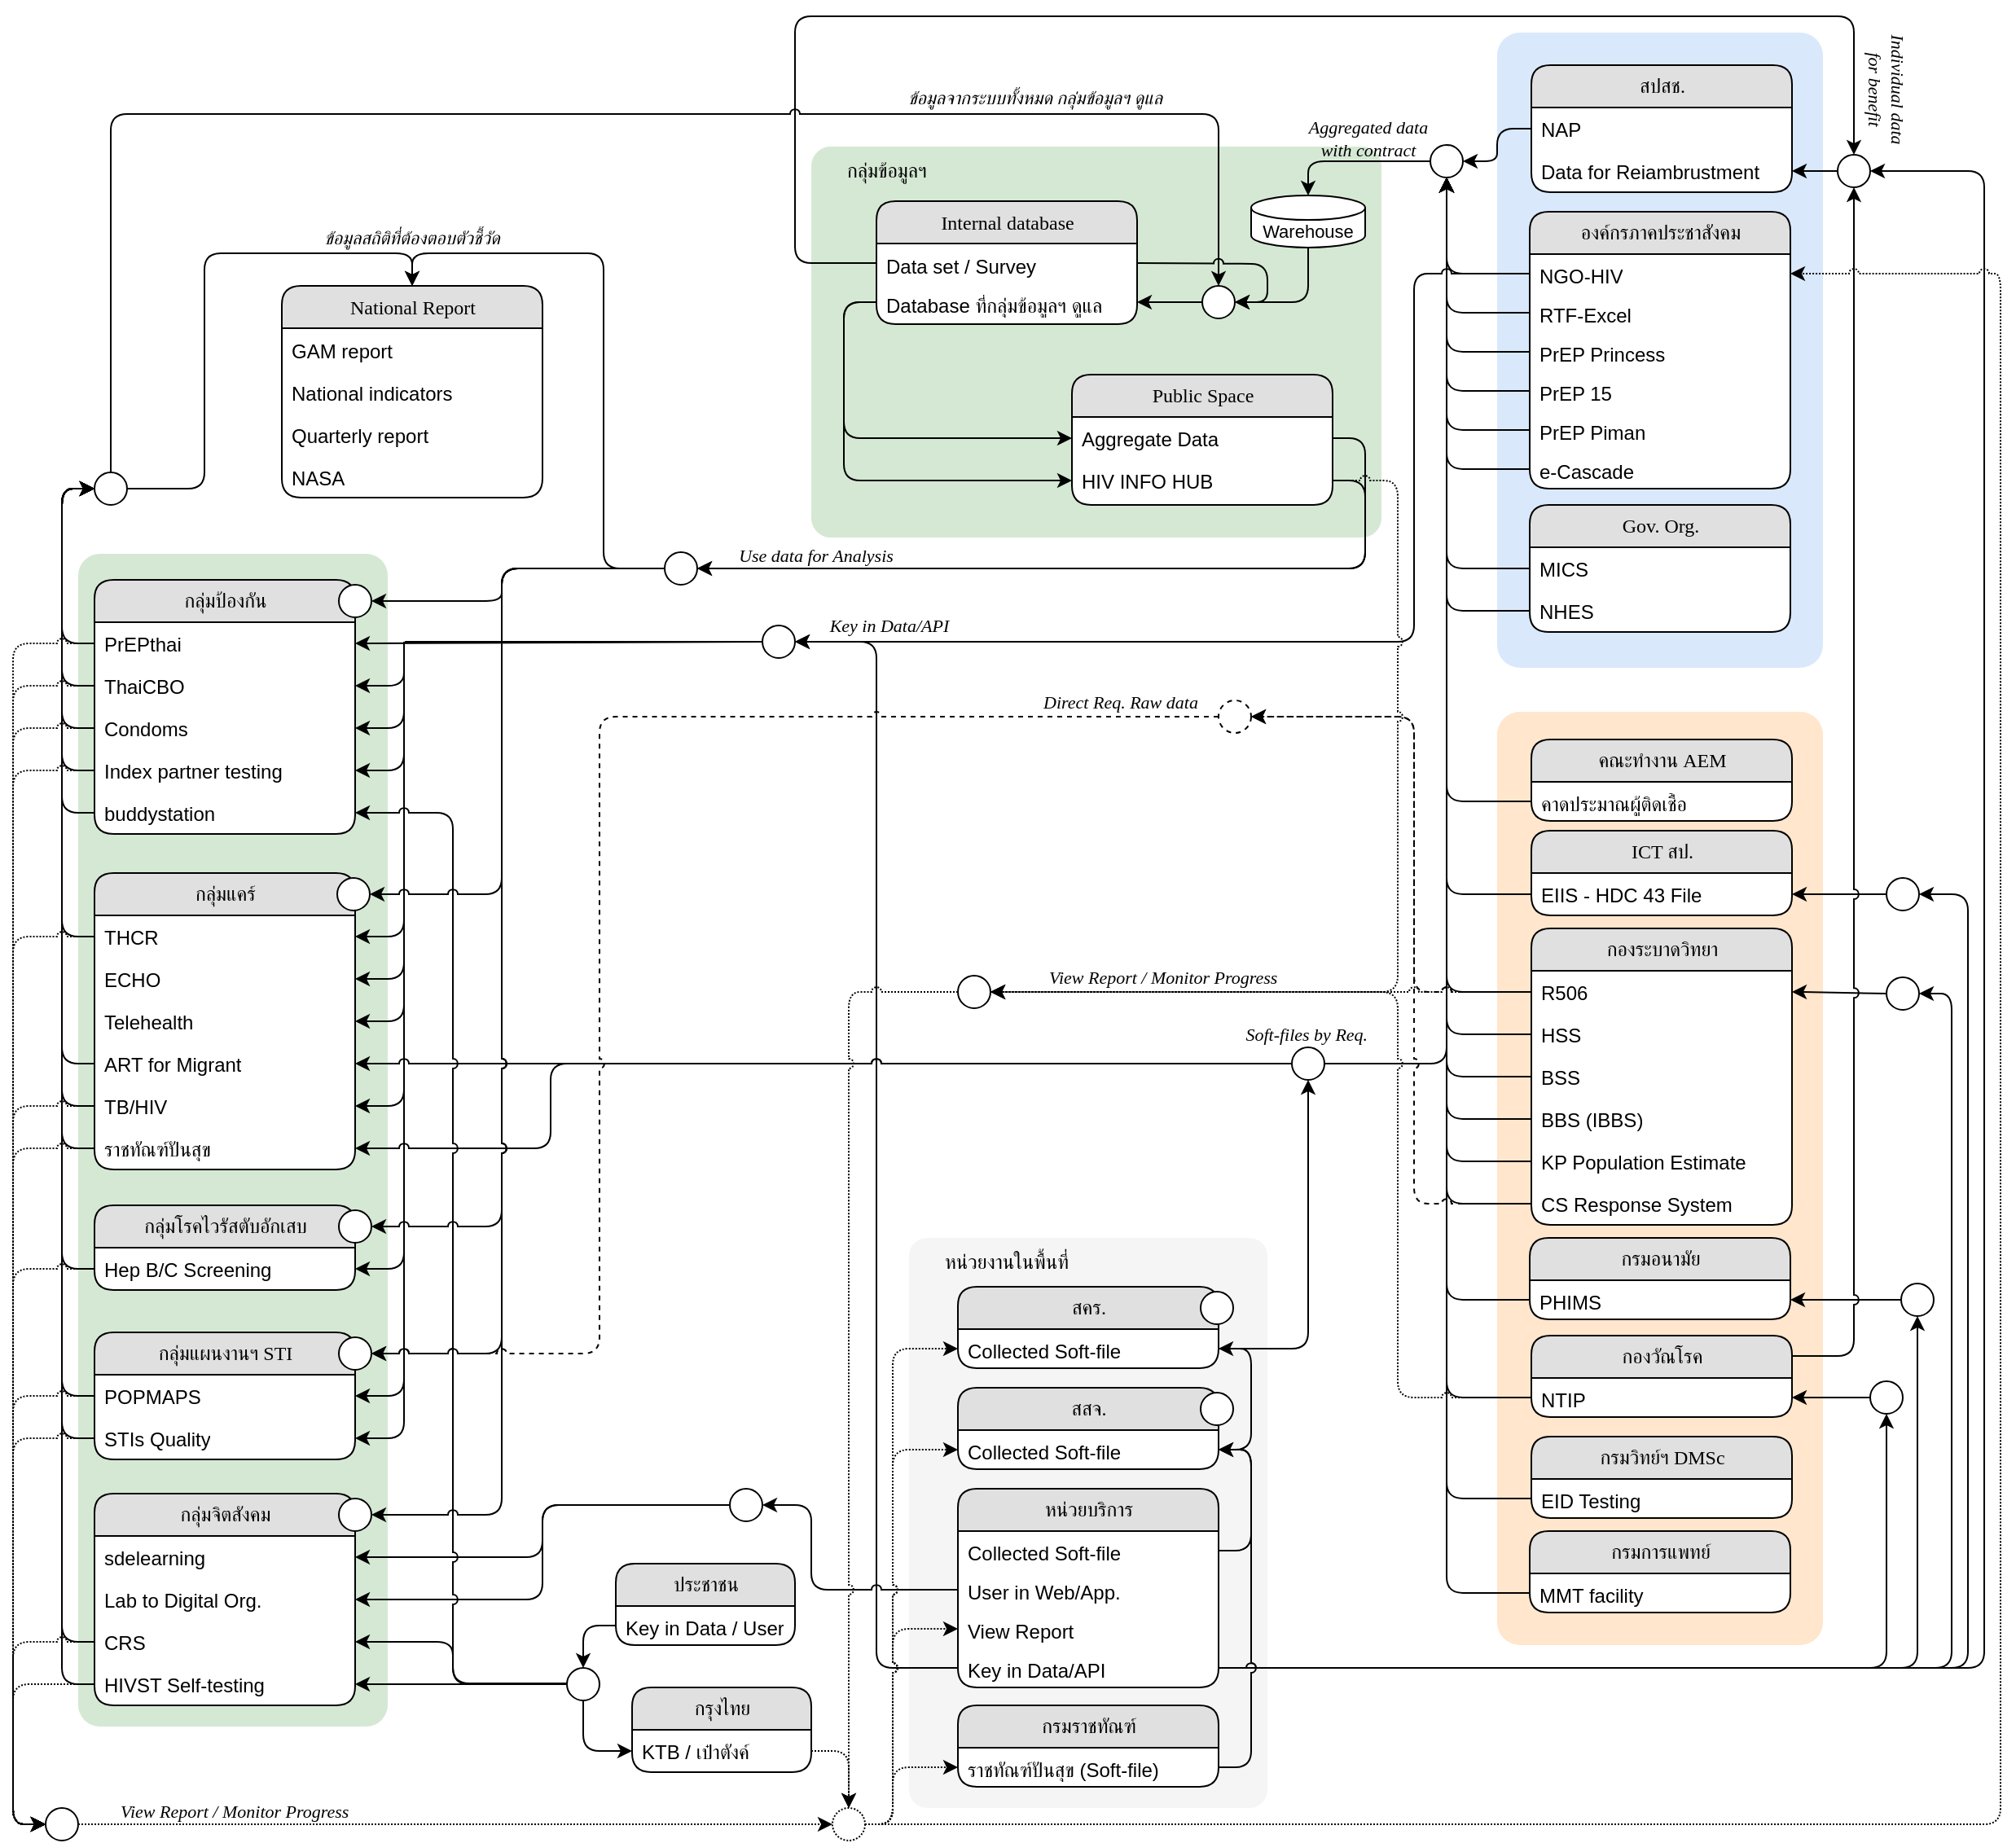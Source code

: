 <mxfile version="23.1.1" type="github" pages="3">
  <diagram id="DwJQqjxJN4zYQguT8zEM" name="V2">
    <mxGraphModel dx="1426" dy="785" grid="1" gridSize="10" guides="1" tooltips="1" connect="1" arrows="1" fold="1" page="1" pageScale="1" pageWidth="1169" pageHeight="827" math="0" shadow="0">
      <root>
        <mxCell id="0" />
        <mxCell id="1" parent="0" />
        <mxCell id="vYQR5tpvRgemy5VGlOej-68" value="" style="rounded=1;whiteSpace=wrap;html=1;fontFamily=Helvetica;fontSize=11;arcSize=7;fillColor=#d5e8d4;strokeColor=none;" parent="1" vertex="1">
          <mxGeometry x="50" y="340" width="190" height="720" as="geometry" />
        </mxCell>
        <mxCell id="QHld-ymoKNvx77dC2MFg-32" value="" style="rounded=1;whiteSpace=wrap;html=1;fontFamily=Helvetica;fontSize=11;arcSize=7;fillColor=#ffe6cc;strokeColor=none;" parent="1" vertex="1">
          <mxGeometry x="921" y="437" width="200" height="573" as="geometry" />
        </mxCell>
        <mxCell id="ZnkvLTm1ofgi-bTqbsca-8" style="edgeStyle=orthogonalEdgeStyle;shape=connector;rounded=1;jumpStyle=arc;orthogonalLoop=1;jettySize=auto;html=1;entryX=1;entryY=0.5;entryDx=0;entryDy=0;labelBackgroundColor=default;strokeColor=default;align=center;verticalAlign=middle;fontFamily=Helvetica;fontSize=11;fontColor=default;endArrow=classic;exitX=0;exitY=0.5;exitDx=0;exitDy=0;" parent="1" source="ZnkvLTm1ofgi-bTqbsca-7" target="QHld-ymoKNvx77dC2MFg-4" edge="1">
          <mxGeometry relative="1" as="geometry">
            <mxPoint x="1170" y="549" as="sourcePoint" />
          </mxGeometry>
        </mxCell>
        <mxCell id="h7_sZLWpEkXeA7rkzKq4-34" value="" style="rounded=1;whiteSpace=wrap;html=1;fontFamily=Helvetica;fontSize=11;arcSize=5;fillColor=#f5f5f5;strokeColor=none;fontColor=#333333;" parent="1" vertex="1">
          <mxGeometry x="560" y="760" width="220" height="350" as="geometry" />
        </mxCell>
        <mxCell id="QHld-ymoKNvx77dC2MFg-31" value="" style="rounded=1;whiteSpace=wrap;html=1;fontFamily=Helvetica;fontSize=11;arcSize=7;fillColor=#dae8fc;strokeColor=none;" parent="1" vertex="1">
          <mxGeometry x="921" y="20" width="200" height="390" as="geometry" />
        </mxCell>
        <mxCell id="QHld-ymoKNvx77dC2MFg-1" value="&lt;div&gt;สปสช.&lt;/div&gt;" style="swimlane;html=1;fontStyle=0;childLayout=stackLayout;horizontal=1;startSize=26;fillColor=#e0e0e0;horizontalStack=0;resizeParent=1;resizeLast=0;collapsible=1;marginBottom=0;swimlaneFillColor=#ffffff;align=center;rounded=1;shadow=0;comic=0;labelBackgroundColor=none;strokeWidth=1;fontFamily=Verdana;fontSize=12" parent="1" vertex="1">
          <mxGeometry x="942" y="40" width="160" height="78" as="geometry" />
        </mxCell>
        <mxCell id="QHld-ymoKNvx77dC2MFg-2" value="NAP" style="text;html=1;strokeColor=none;fillColor=none;spacingLeft=4;spacingRight=4;whiteSpace=wrap;overflow=hidden;rotatable=0;points=[[0,0.5],[1,0.5]];portConstraint=eastwest;" parent="QHld-ymoKNvx77dC2MFg-1" vertex="1">
          <mxGeometry y="26" width="160" height="26" as="geometry" />
        </mxCell>
        <mxCell id="h7_sZLWpEkXeA7rkzKq4-15" value="Data for Reiambrustment" style="text;html=1;strokeColor=none;fillColor=none;spacingLeft=4;spacingRight=4;whiteSpace=wrap;overflow=hidden;rotatable=0;points=[[0,0.5],[1,0.5]];portConstraint=eastwest;" parent="QHld-ymoKNvx77dC2MFg-1" vertex="1">
          <mxGeometry y="52" width="160" height="26" as="geometry" />
        </mxCell>
        <mxCell id="QHld-ymoKNvx77dC2MFg-3" value="&lt;div&gt;ICT สป.&lt;/div&gt;" style="swimlane;html=1;fontStyle=0;childLayout=stackLayout;horizontal=1;startSize=26;fillColor=#e0e0e0;horizontalStack=0;resizeParent=1;resizeLast=0;collapsible=1;marginBottom=0;swimlaneFillColor=#ffffff;align=center;rounded=1;shadow=0;comic=0;labelBackgroundColor=none;strokeWidth=1;fontFamily=Verdana;fontSize=12" parent="1" vertex="1">
          <mxGeometry x="942" y="510" width="160" height="52" as="geometry" />
        </mxCell>
        <mxCell id="QHld-ymoKNvx77dC2MFg-4" value="EIIS - HDC 43 File" style="text;html=1;strokeColor=none;fillColor=none;spacingLeft=4;spacingRight=4;whiteSpace=wrap;overflow=hidden;rotatable=0;points=[[0,0.5],[1,0.5]];portConstraint=eastwest;" parent="QHld-ymoKNvx77dC2MFg-3" vertex="1">
          <mxGeometry y="26" width="160" height="26" as="geometry" />
        </mxCell>
        <mxCell id="QHld-ymoKNvx77dC2MFg-5" value="&lt;div&gt;กองระบาดวิทยา&lt;/div&gt;" style="swimlane;html=1;fontStyle=0;childLayout=stackLayout;horizontal=1;startSize=26;fillColor=#e0e0e0;horizontalStack=0;resizeParent=1;resizeLast=0;collapsible=1;marginBottom=0;swimlaneFillColor=#ffffff;align=center;rounded=1;shadow=0;comic=0;labelBackgroundColor=none;strokeWidth=1;fontFamily=Verdana;fontSize=12" parent="1" vertex="1">
          <mxGeometry x="942" y="570" width="160" height="182" as="geometry" />
        </mxCell>
        <mxCell id="QHld-ymoKNvx77dC2MFg-6" value="R506" style="text;html=1;strokeColor=none;fillColor=none;spacingLeft=4;spacingRight=4;whiteSpace=wrap;overflow=hidden;rotatable=0;points=[[0,0.5],[1,0.5]];portConstraint=eastwest;" parent="QHld-ymoKNvx77dC2MFg-5" vertex="1">
          <mxGeometry y="26" width="160" height="26" as="geometry" />
        </mxCell>
        <mxCell id="QHld-ymoKNvx77dC2MFg-7" value="HSS" style="text;html=1;strokeColor=none;fillColor=none;spacingLeft=4;spacingRight=4;whiteSpace=wrap;overflow=hidden;rotatable=0;points=[[0,0.5],[1,0.5]];portConstraint=eastwest;" parent="QHld-ymoKNvx77dC2MFg-5" vertex="1">
          <mxGeometry y="52" width="160" height="26" as="geometry" />
        </mxCell>
        <mxCell id="QHld-ymoKNvx77dC2MFg-8" value="BSS" style="text;html=1;strokeColor=none;fillColor=none;spacingLeft=4;spacingRight=4;whiteSpace=wrap;overflow=hidden;rotatable=0;points=[[0,0.5],[1,0.5]];portConstraint=eastwest;" parent="QHld-ymoKNvx77dC2MFg-5" vertex="1">
          <mxGeometry y="78" width="160" height="26" as="geometry" />
        </mxCell>
        <mxCell id="QHld-ymoKNvx77dC2MFg-9" value="&lt;p style=&quot;language:en-US;line-height:normal;margin-top:0pt;margin-bottom:0pt;&lt;br/&gt;margin-left:0in;margin-right:0in;text-indent:0in;text-align:center;direction:&lt;br/&gt;ltr;unicode-bidi:embed;mso-vertical-align-alt:auto;mso-line-break-override:&lt;br/&gt;none;word-break:normal;punctuation-wrap:hanging&quot;&gt;BBS (IBBS)&lt;/p&gt;" style="text;html=1;strokeColor=none;fillColor=none;spacingLeft=4;spacingRight=4;whiteSpace=wrap;overflow=hidden;rotatable=0;points=[[0,0.5],[1,0.5]];portConstraint=eastwest;" parent="QHld-ymoKNvx77dC2MFg-5" vertex="1">
          <mxGeometry y="104" width="160" height="26" as="geometry" />
        </mxCell>
        <mxCell id="QHld-ymoKNvx77dC2MFg-10" value="KP Population Estimate&amp;nbsp;" style="text;html=1;strokeColor=none;fillColor=none;spacingLeft=4;spacingRight=4;whiteSpace=wrap;overflow=hidden;rotatable=0;points=[[0,0.5],[1,0.5]];portConstraint=eastwest;" parent="QHld-ymoKNvx77dC2MFg-5" vertex="1">
          <mxGeometry y="130" width="160" height="26" as="geometry" />
        </mxCell>
        <mxCell id="QHld-ymoKNvx77dC2MFg-11" value="CS Response System" style="text;html=1;strokeColor=none;fillColor=none;spacingLeft=4;spacingRight=4;whiteSpace=wrap;overflow=hidden;rotatable=0;points=[[0,0.5],[1,0.5]];portConstraint=eastwest;" parent="QHld-ymoKNvx77dC2MFg-5" vertex="1">
          <mxGeometry y="156" width="160" height="26" as="geometry" />
        </mxCell>
        <mxCell id="QHld-ymoKNvx77dC2MFg-12" value="&lt;div&gt;คณะทำงาน AEM&lt;/div&gt;" style="swimlane;html=1;fontStyle=0;childLayout=stackLayout;horizontal=1;startSize=26;fillColor=#e0e0e0;horizontalStack=0;resizeParent=1;resizeLast=0;collapsible=1;marginBottom=0;swimlaneFillColor=#ffffff;align=center;rounded=1;shadow=0;comic=0;labelBackgroundColor=none;strokeWidth=1;fontFamily=Verdana;fontSize=12" parent="1" vertex="1">
          <mxGeometry x="942" y="454" width="160" height="50" as="geometry" />
        </mxCell>
        <mxCell id="QHld-ymoKNvx77dC2MFg-13" value="คาดประมาณผู้ติดเชื้อ" style="text;html=1;strokeColor=none;fillColor=none;spacingLeft=4;spacingRight=4;whiteSpace=wrap;overflow=hidden;rotatable=0;points=[[0,0.5],[1,0.5]];portConstraint=eastwest;" parent="QHld-ymoKNvx77dC2MFg-12" vertex="1">
          <mxGeometry y="26" width="160" height="24" as="geometry" />
        </mxCell>
        <mxCell id="QHld-ymoKNvx77dC2MFg-14" value="&lt;div&gt;องค์กรภาคประชาสังคม&lt;/div&gt;" style="swimlane;html=1;fontStyle=0;childLayout=stackLayout;horizontal=1;startSize=26;fillColor=#e0e0e0;horizontalStack=0;resizeParent=1;resizeLast=0;collapsible=1;marginBottom=0;swimlaneFillColor=#ffffff;align=center;rounded=1;shadow=0;comic=0;labelBackgroundColor=none;strokeWidth=1;fontFamily=Verdana;fontSize=12" parent="1" vertex="1">
          <mxGeometry x="941" y="130" width="160" height="170" as="geometry" />
        </mxCell>
        <mxCell id="QHld-ymoKNvx77dC2MFg-15" value="NGO-HIV" style="text;html=1;strokeColor=none;fillColor=none;spacingLeft=4;spacingRight=4;whiteSpace=wrap;overflow=hidden;rotatable=0;points=[[0,0.5],[1,0.5]];portConstraint=eastwest;" parent="QHld-ymoKNvx77dC2MFg-14" vertex="1">
          <mxGeometry y="26" width="160" height="24" as="geometry" />
        </mxCell>
        <mxCell id="QHld-ymoKNvx77dC2MFg-16" value="RTF-Excel" style="text;html=1;strokeColor=none;fillColor=none;spacingLeft=4;spacingRight=4;whiteSpace=wrap;overflow=hidden;rotatable=0;points=[[0,0.5],[1,0.5]];portConstraint=eastwest;" parent="QHld-ymoKNvx77dC2MFg-14" vertex="1">
          <mxGeometry y="50" width="160" height="24" as="geometry" />
        </mxCell>
        <mxCell id="QHld-ymoKNvx77dC2MFg-17" value="PrEP Princess" style="text;html=1;strokeColor=none;fillColor=none;spacingLeft=4;spacingRight=4;whiteSpace=wrap;overflow=hidden;rotatable=0;points=[[0,0.5],[1,0.5]];portConstraint=eastwest;" parent="QHld-ymoKNvx77dC2MFg-14" vertex="1">
          <mxGeometry y="74" width="160" height="24" as="geometry" />
        </mxCell>
        <mxCell id="QHld-ymoKNvx77dC2MFg-18" value="PrEP 15" style="text;html=1;strokeColor=none;fillColor=none;spacingLeft=4;spacingRight=4;whiteSpace=wrap;overflow=hidden;rotatable=0;points=[[0,0.5],[1,0.5]];portConstraint=eastwest;" parent="QHld-ymoKNvx77dC2MFg-14" vertex="1">
          <mxGeometry y="98" width="160" height="24" as="geometry" />
        </mxCell>
        <mxCell id="QHld-ymoKNvx77dC2MFg-19" value="PrEP Piman" style="text;html=1;strokeColor=none;fillColor=none;spacingLeft=4;spacingRight=4;whiteSpace=wrap;overflow=hidden;rotatable=0;points=[[0,0.5],[1,0.5]];portConstraint=eastwest;" parent="QHld-ymoKNvx77dC2MFg-14" vertex="1">
          <mxGeometry y="122" width="160" height="24" as="geometry" />
        </mxCell>
        <mxCell id="QHld-ymoKNvx77dC2MFg-21" value="e-Cascade" style="text;html=1;strokeColor=none;fillColor=none;spacingLeft=4;spacingRight=4;whiteSpace=wrap;overflow=hidden;rotatable=0;points=[[0,0.5],[1,0.5]];portConstraint=eastwest;" parent="QHld-ymoKNvx77dC2MFg-14" vertex="1">
          <mxGeometry y="146" width="160" height="24" as="geometry" />
        </mxCell>
        <mxCell id="QHld-ymoKNvx77dC2MFg-22" value="&lt;div&gt;กรมอนามัย&lt;/div&gt;" style="swimlane;html=1;fontStyle=0;childLayout=stackLayout;horizontal=1;startSize=26;fillColor=#e0e0e0;horizontalStack=0;resizeParent=1;resizeLast=0;collapsible=1;marginBottom=0;swimlaneFillColor=#ffffff;align=center;rounded=1;shadow=0;comic=0;labelBackgroundColor=none;strokeWidth=1;fontFamily=Verdana;fontSize=12" parent="1" vertex="1">
          <mxGeometry x="941" y="760" width="160" height="50" as="geometry" />
        </mxCell>
        <mxCell id="QHld-ymoKNvx77dC2MFg-23" value="PHIMS" style="text;html=1;strokeColor=none;fillColor=none;spacingLeft=4;spacingRight=4;whiteSpace=wrap;overflow=hidden;rotatable=0;points=[[0,0.5],[1,0.5]];portConstraint=eastwest;" parent="QHld-ymoKNvx77dC2MFg-22" vertex="1">
          <mxGeometry y="26" width="160" height="24" as="geometry" />
        </mxCell>
        <mxCell id="QHld-ymoKNvx77dC2MFg-24" value="กองวัณโรค&lt;div&gt;&lt;/div&gt;" style="swimlane;html=1;fontStyle=0;childLayout=stackLayout;horizontal=1;startSize=26;fillColor=#e0e0e0;horizontalStack=0;resizeParent=1;resizeLast=0;collapsible=1;marginBottom=0;swimlaneFillColor=#ffffff;align=center;rounded=1;shadow=0;comic=0;labelBackgroundColor=none;strokeWidth=1;fontFamily=Verdana;fontSize=12" parent="1" vertex="1">
          <mxGeometry x="942" y="820" width="160" height="50" as="geometry" />
        </mxCell>
        <mxCell id="QHld-ymoKNvx77dC2MFg-25" value="NTIP" style="text;html=1;strokeColor=none;fillColor=none;spacingLeft=4;spacingRight=4;whiteSpace=wrap;overflow=hidden;rotatable=0;points=[[0,0.5],[1,0.5]];portConstraint=eastwest;" parent="QHld-ymoKNvx77dC2MFg-24" vertex="1">
          <mxGeometry y="26" width="160" height="24" as="geometry" />
        </mxCell>
        <mxCell id="QHld-ymoKNvx77dC2MFg-26" value="กรมวิทย์ฯ DMSc&lt;div&gt;&lt;/div&gt;" style="swimlane;html=1;fontStyle=0;childLayout=stackLayout;horizontal=1;startSize=26;fillColor=#e0e0e0;horizontalStack=0;resizeParent=1;resizeLast=0;collapsible=1;marginBottom=0;swimlaneFillColor=#ffffff;align=center;rounded=1;shadow=0;comic=0;labelBackgroundColor=none;strokeWidth=1;fontFamily=Verdana;fontSize=12" parent="1" vertex="1">
          <mxGeometry x="942" y="882" width="160" height="50" as="geometry" />
        </mxCell>
        <mxCell id="QHld-ymoKNvx77dC2MFg-27" value="EID Testing" style="text;html=1;strokeColor=none;fillColor=none;spacingLeft=4;spacingRight=4;whiteSpace=wrap;overflow=hidden;rotatable=0;points=[[0,0.5],[1,0.5]];portConstraint=eastwest;" parent="QHld-ymoKNvx77dC2MFg-26" vertex="1">
          <mxGeometry y="26" width="160" height="24" as="geometry" />
        </mxCell>
        <mxCell id="QHld-ymoKNvx77dC2MFg-28" value="กรมการแพทย์&lt;div&gt;&lt;/div&gt;" style="swimlane;html=1;fontStyle=0;childLayout=stackLayout;horizontal=1;startSize=26;fillColor=#e0e0e0;horizontalStack=0;resizeParent=1;resizeLast=0;collapsible=1;marginBottom=0;swimlaneFillColor=#ffffff;align=center;rounded=1;shadow=0;comic=0;labelBackgroundColor=none;strokeWidth=1;fontFamily=Verdana;fontSize=12" parent="1" vertex="1">
          <mxGeometry x="941" y="940" width="160" height="50" as="geometry" />
        </mxCell>
        <mxCell id="QHld-ymoKNvx77dC2MFg-29" value="MMT facility" style="text;html=1;strokeColor=none;fillColor=none;spacingLeft=4;spacingRight=4;whiteSpace=wrap;overflow=hidden;rotatable=0;points=[[0,0.5],[1,0.5]];portConstraint=eastwest;" parent="QHld-ymoKNvx77dC2MFg-28" vertex="1">
          <mxGeometry y="26" width="160" height="24" as="geometry" />
        </mxCell>
        <mxCell id="JzvpThZ1d-_BdiDYPn6s-1" value="หน่วยบริการ" style="swimlane;html=1;fontStyle=0;childLayout=stackLayout;horizontal=1;startSize=26;fillColor=#e0e0e0;horizontalStack=0;resizeParent=1;resizeLast=0;collapsible=1;marginBottom=0;swimlaneFillColor=#ffffff;align=center;rounded=1;shadow=0;comic=0;labelBackgroundColor=none;strokeWidth=1;fontFamily=Verdana;fontSize=12" parent="1" vertex="1">
          <mxGeometry x="590" y="914" width="160" height="122" as="geometry" />
        </mxCell>
        <mxCell id="JzvpThZ1d-_BdiDYPn6s-3" value="Collected Soft-file" style="text;html=1;strokeColor=none;fillColor=none;spacingLeft=4;spacingRight=4;whiteSpace=wrap;overflow=hidden;rotatable=0;points=[[0,0.5],[1,0.5]];portConstraint=eastwest;" parent="JzvpThZ1d-_BdiDYPn6s-1" vertex="1">
          <mxGeometry y="26" width="160" height="24" as="geometry" />
        </mxCell>
        <mxCell id="JzvpThZ1d-_BdiDYPn6s-5" value="User in Web/App." style="text;html=1;strokeColor=none;fillColor=none;spacingLeft=4;spacingRight=4;whiteSpace=wrap;overflow=hidden;rotatable=0;points=[[0,0.5],[1,0.5]];portConstraint=eastwest;" parent="JzvpThZ1d-_BdiDYPn6s-1" vertex="1">
          <mxGeometry y="50" width="160" height="24" as="geometry" />
        </mxCell>
        <mxCell id="JzvpThZ1d-_BdiDYPn6s-4" value="View Report" style="text;html=1;strokeColor=none;fillColor=none;spacingLeft=4;spacingRight=4;whiteSpace=wrap;overflow=hidden;rotatable=0;points=[[0,0.5],[1,0.5]];portConstraint=eastwest;" parent="JzvpThZ1d-_BdiDYPn6s-1" vertex="1">
          <mxGeometry y="74" width="160" height="24" as="geometry" />
        </mxCell>
        <mxCell id="JzvpThZ1d-_BdiDYPn6s-2" value="Key in Data/API" style="text;html=1;strokeColor=none;fillColor=none;spacingLeft=4;spacingRight=4;whiteSpace=wrap;overflow=hidden;rotatable=0;points=[[0,0.5],[1,0.5]];portConstraint=eastwest;" parent="JzvpThZ1d-_BdiDYPn6s-1" vertex="1">
          <mxGeometry y="98" width="160" height="24" as="geometry" />
        </mxCell>
        <mxCell id="JzvpThZ1d-_BdiDYPn6s-6" value="" style="rounded=1;whiteSpace=wrap;html=1;fontFamily=Helvetica;fontSize=11;arcSize=5;fillColor=#d5e8d4;strokeColor=none;" parent="1" vertex="1">
          <mxGeometry x="500" y="90" width="350" height="240" as="geometry" />
        </mxCell>
        <mxCell id="W3fX6Woq6rY8wTzTQDls-1" value="&lt;div&gt;Public Space&lt;/div&gt;" style="swimlane;html=1;fontStyle=0;childLayout=stackLayout;horizontal=1;startSize=26;fillColor=#e0e0e0;horizontalStack=0;resizeParent=1;resizeLast=0;collapsible=1;marginBottom=0;swimlaneFillColor=#ffffff;align=center;rounded=1;shadow=0;comic=0;labelBackgroundColor=none;strokeWidth=1;fontFamily=Verdana;fontSize=12" parent="1" vertex="1">
          <mxGeometry x="660" y="230" width="160" height="80" as="geometry" />
        </mxCell>
        <mxCell id="W3fX6Woq6rY8wTzTQDls-3" value="Aggregate Data" style="text;html=1;strokeColor=none;fillColor=none;spacingLeft=4;spacingRight=4;whiteSpace=wrap;overflow=hidden;rotatable=0;points=[[0,0.5],[1,0.5]];portConstraint=eastwest;" parent="W3fX6Woq6rY8wTzTQDls-1" vertex="1">
          <mxGeometry y="26" width="160" height="26" as="geometry" />
        </mxCell>
        <mxCell id="W3fX6Woq6rY8wTzTQDls-2" value="HIV INFO HUB" style="text;html=1;strokeColor=none;fillColor=none;spacingLeft=4;spacingRight=4;whiteSpace=wrap;overflow=hidden;rotatable=0;points=[[0,0.5],[1,0.5]];portConstraint=eastwest;" parent="W3fX6Woq6rY8wTzTQDls-1" vertex="1">
          <mxGeometry y="52" width="160" height="26" as="geometry" />
        </mxCell>
        <mxCell id="W3fX6Woq6rY8wTzTQDls-4" value="Internal database" style="swimlane;html=1;fontStyle=0;childLayout=stackLayout;horizontal=1;startSize=26;fillColor=#e0e0e0;horizontalStack=0;resizeParent=1;resizeLast=0;collapsible=1;marginBottom=0;swimlaneFillColor=#ffffff;align=center;rounded=1;shadow=0;comic=0;labelBackgroundColor=none;strokeWidth=1;fontFamily=Verdana;fontSize=12" parent="1" vertex="1">
          <mxGeometry x="540" y="123.5" width="160" height="75.5" as="geometry" />
        </mxCell>
        <mxCell id="W3fX6Woq6rY8wTzTQDls-6" value="Data set / Survey" style="text;html=1;strokeColor=none;fillColor=none;spacingLeft=4;spacingRight=4;whiteSpace=wrap;overflow=hidden;rotatable=0;points=[[0,0.5],[1,0.5]];portConstraint=eastwest;" parent="W3fX6Woq6rY8wTzTQDls-4" vertex="1">
          <mxGeometry y="26" width="160" height="24" as="geometry" />
        </mxCell>
        <mxCell id="W3fX6Woq6rY8wTzTQDls-5" value="Database ที่กลุ่มข้อมูลฯ ดูแล" style="text;html=1;strokeColor=none;fillColor=none;spacingLeft=4;spacingRight=4;whiteSpace=wrap;overflow=hidden;rotatable=0;points=[[0,0.5],[1,0.5]];portConstraint=eastwest;" parent="W3fX6Woq6rY8wTzTQDls-4" vertex="1">
          <mxGeometry y="50" width="160" height="24" as="geometry" />
        </mxCell>
        <mxCell id="W3fX6Woq6rY8wTzTQDls-10" style="shape=connector;rounded=1;jumpStyle=arc;orthogonalLoop=1;jettySize=auto;html=1;entryX=0;entryY=0.5;entryDx=0;entryDy=0;labelBackgroundColor=default;strokeColor=default;align=center;verticalAlign=middle;fontFamily=Helvetica;fontSize=11;fontColor=default;endArrow=classic;exitX=0;exitY=0.5;exitDx=0;exitDy=0;edgeStyle=orthogonalEdgeStyle;" parent="1" source="W3fX6Woq6rY8wTzTQDls-5" target="W3fX6Woq6rY8wTzTQDls-2" edge="1">
          <mxGeometry relative="1" as="geometry" />
        </mxCell>
        <mxCell id="W3fX6Woq6rY8wTzTQDls-11" style="shape=connector;rounded=1;jumpStyle=none;orthogonalLoop=1;jettySize=auto;html=1;labelBackgroundColor=default;strokeColor=default;align=center;verticalAlign=middle;fontFamily=Helvetica;fontSize=11;fontColor=default;endArrow=classic;entryX=1;entryY=0.5;entryDx=0;entryDy=0;edgeStyle=orthogonalEdgeStyle;" parent="1" source="QHld-ymoKNvx77dC2MFg-2" target="DxRGb6EOudqcKCYr998U-29" edge="1">
          <mxGeometry relative="1" as="geometry" />
        </mxCell>
        <mxCell id="W3fX6Woq6rY8wTzTQDls-22" value="Gov. Org." style="swimlane;html=1;fontStyle=0;childLayout=stackLayout;horizontal=1;startSize=26;fillColor=#e0e0e0;horizontalStack=0;resizeParent=1;resizeLast=0;collapsible=1;marginBottom=0;swimlaneFillColor=#ffffff;align=center;rounded=1;shadow=0;comic=0;labelBackgroundColor=none;strokeWidth=1;fontFamily=Verdana;fontSize=12" parent="1" vertex="1">
          <mxGeometry x="941" y="310" width="160" height="78" as="geometry" />
        </mxCell>
        <mxCell id="W3fX6Woq6rY8wTzTQDls-23" value="MICS" style="text;html=1;strokeColor=none;fillColor=none;spacingLeft=4;spacingRight=4;whiteSpace=wrap;overflow=hidden;rotatable=0;points=[[0,0.5],[1,0.5]];portConstraint=eastwest;" parent="W3fX6Woq6rY8wTzTQDls-22" vertex="1">
          <mxGeometry y="26" width="160" height="26" as="geometry" />
        </mxCell>
        <mxCell id="W3fX6Woq6rY8wTzTQDls-24" value="NHES" style="text;html=1;strokeColor=none;fillColor=none;spacingLeft=4;spacingRight=4;whiteSpace=wrap;overflow=hidden;rotatable=0;points=[[0,0.5],[1,0.5]];portConstraint=eastwest;" parent="W3fX6Woq6rY8wTzTQDls-22" vertex="1">
          <mxGeometry y="52" width="160" height="26" as="geometry" />
        </mxCell>
        <mxCell id="DxRGb6EOudqcKCYr998U-13" style="edgeStyle=orthogonalEdgeStyle;shape=connector;rounded=1;jumpStyle=none;orthogonalLoop=1;jettySize=auto;html=1;entryX=0.5;entryY=1;entryDx=0;entryDy=0;labelBackgroundColor=default;strokeColor=default;align=center;verticalAlign=middle;fontFamily=Helvetica;fontSize=11;fontColor=default;endArrow=classic;" parent="1" source="QHld-ymoKNvx77dC2MFg-29" target="DxRGb6EOudqcKCYr998U-29" edge="1">
          <mxGeometry relative="1" as="geometry" />
        </mxCell>
        <mxCell id="DxRGb6EOudqcKCYr998U-15" value="Aggregated data&lt;br&gt;with contract" style="text;html=1;strokeColor=none;fillColor=none;align=center;verticalAlign=middle;whiteSpace=wrap;rounded=0;fontSize=11;fontFamily=Verdana;fontColor=default;fontStyle=2" parent="1" vertex="1">
          <mxGeometry x="787" y="70" width="110" height="30" as="geometry" />
        </mxCell>
        <mxCell id="DxRGb6EOudqcKCYr998U-17" value="กลุ่มข้อมูลฯ" style="text;html=1;strokeColor=none;fillColor=none;align=left;verticalAlign=middle;whiteSpace=wrap;rounded=0;fontSize=12;fontFamily=Verdana;fontColor=default;fontStyle=0" parent="1" vertex="1">
          <mxGeometry x="520" y="90" width="110" height="30" as="geometry" />
        </mxCell>
        <mxCell id="DxRGb6EOudqcKCYr998U-24" style="edgeStyle=orthogonalEdgeStyle;shape=connector;rounded=1;jumpStyle=arc;orthogonalLoop=1;jettySize=auto;html=1;entryX=1;entryY=0.5;entryDx=0;entryDy=0;labelBackgroundColor=default;strokeColor=default;align=center;verticalAlign=middle;fontFamily=Helvetica;fontSize=11;fontColor=default;endArrow=classic;" parent="1" source="vYQR5tpvRgemy5VGlOej-11" target="W3fX6Woq6rY8wTzTQDls-5" edge="1">
          <mxGeometry relative="1" as="geometry" />
        </mxCell>
        <mxCell id="DxRGb6EOudqcKCYr998U-20" value="Warehouse" style="shape=cylinder3;whiteSpace=wrap;html=1;boundedLbl=1;backgroundOutline=1;size=7.524;fontFamily=Helvetica;fontSize=11;fontColor=default;" parent="1" vertex="1">
          <mxGeometry x="770" y="120" width="70" height="32" as="geometry" />
        </mxCell>
        <mxCell id="DxRGb6EOudqcKCYr998U-23" style="shape=connector;rounded=1;jumpStyle=arc;orthogonalLoop=1;jettySize=auto;html=1;entryX=0;entryY=0.5;entryDx=0;entryDy=0;labelBackgroundColor=default;strokeColor=default;align=center;verticalAlign=middle;fontFamily=Helvetica;fontSize=11;fontColor=default;endArrow=classic;exitX=0;exitY=0.5;exitDx=0;exitDy=0;edgeStyle=orthogonalEdgeStyle;" parent="1" source="W3fX6Woq6rY8wTzTQDls-5" target="W3fX6Woq6rY8wTzTQDls-3" edge="1">
          <mxGeometry relative="1" as="geometry" />
        </mxCell>
        <mxCell id="DxRGb6EOudqcKCYr998U-26" style="edgeStyle=orthogonalEdgeStyle;shape=connector;rounded=1;jumpStyle=arc;orthogonalLoop=1;jettySize=auto;html=1;entryX=0.5;entryY=0;entryDx=0;entryDy=0;entryPerimeter=0;labelBackgroundColor=default;strokeColor=default;align=center;verticalAlign=middle;fontFamily=Helvetica;fontSize=11;fontColor=default;endArrow=classic;" parent="1" source="DxRGb6EOudqcKCYr998U-29" target="DxRGb6EOudqcKCYr998U-20" edge="1">
          <mxGeometry relative="1" as="geometry" />
        </mxCell>
        <mxCell id="DxRGb6EOudqcKCYr998U-30" value="" style="edgeStyle=orthogonalEdgeStyle;shape=connector;rounded=1;jumpStyle=arc;orthogonalLoop=1;jettySize=auto;html=1;labelBackgroundColor=default;strokeColor=default;align=center;verticalAlign=middle;fontFamily=Helvetica;fontSize=11;fontColor=default;endArrow=classic;entryX=0.5;entryY=1;entryDx=0;entryDy=0;" parent="1" source="QHld-ymoKNvx77dC2MFg-16" target="DxRGb6EOudqcKCYr998U-29" edge="1">
          <mxGeometry relative="1" as="geometry">
            <mxPoint x="941" y="192" as="sourcePoint" />
            <mxPoint x="805" y="120" as="targetPoint" />
          </mxGeometry>
        </mxCell>
        <mxCell id="DxRGb6EOudqcKCYr998U-31" value="" style="edgeStyle=orthogonalEdgeStyle;shape=connector;rounded=1;jumpStyle=arc;orthogonalLoop=1;jettySize=auto;html=1;entryX=0.5;entryY=1;entryDx=0;entryDy=0;labelBackgroundColor=default;strokeColor=default;align=center;verticalAlign=middle;fontFamily=Helvetica;fontSize=11;fontColor=default;endArrow=classic;" parent="1" source="QHld-ymoKNvx77dC2MFg-15" target="DxRGb6EOudqcKCYr998U-29" edge="1">
          <mxGeometry relative="1" as="geometry">
            <mxPoint x="941" y="168" as="sourcePoint" />
            <mxPoint x="805" y="120" as="targetPoint" />
          </mxGeometry>
        </mxCell>
        <mxCell id="DxRGb6EOudqcKCYr998U-29" value="" style="ellipse;whiteSpace=wrap;html=1;aspect=fixed;fontFamily=Helvetica;fontSize=11;fontColor=default;" parent="1" vertex="1">
          <mxGeometry x="880" y="89" width="20" height="20" as="geometry" />
        </mxCell>
        <mxCell id="DxRGb6EOudqcKCYr998U-32" style="edgeStyle=orthogonalEdgeStyle;shape=connector;rounded=1;jumpStyle=arc;orthogonalLoop=1;jettySize=auto;html=1;labelBackgroundColor=default;strokeColor=default;align=center;verticalAlign=middle;fontFamily=Helvetica;fontSize=11;fontColor=default;endArrow=classic;entryX=0.5;entryY=1;entryDx=0;entryDy=0;" parent="1" source="QHld-ymoKNvx77dC2MFg-17" target="DxRGb6EOudqcKCYr998U-29" edge="1">
          <mxGeometry relative="1" as="geometry">
            <mxPoint x="890" y="110" as="targetPoint" />
          </mxGeometry>
        </mxCell>
        <mxCell id="DxRGb6EOudqcKCYr998U-33" style="edgeStyle=orthogonalEdgeStyle;shape=connector;rounded=1;jumpStyle=arc;orthogonalLoop=1;jettySize=auto;html=1;entryX=0.5;entryY=1;entryDx=0;entryDy=0;labelBackgroundColor=default;strokeColor=default;align=center;verticalAlign=middle;fontFamily=Helvetica;fontSize=11;fontColor=default;endArrow=classic;" parent="1" source="QHld-ymoKNvx77dC2MFg-18" target="DxRGb6EOudqcKCYr998U-29" edge="1">
          <mxGeometry relative="1" as="geometry" />
        </mxCell>
        <mxCell id="DxRGb6EOudqcKCYr998U-34" style="edgeStyle=orthogonalEdgeStyle;shape=connector;rounded=1;jumpStyle=arc;orthogonalLoop=1;jettySize=auto;html=1;entryX=0.5;entryY=1;entryDx=0;entryDy=0;labelBackgroundColor=default;strokeColor=default;align=center;verticalAlign=middle;fontFamily=Helvetica;fontSize=11;fontColor=default;endArrow=classic;" parent="1" source="QHld-ymoKNvx77dC2MFg-19" target="DxRGb6EOudqcKCYr998U-29" edge="1">
          <mxGeometry relative="1" as="geometry" />
        </mxCell>
        <mxCell id="DxRGb6EOudqcKCYr998U-35" style="edgeStyle=orthogonalEdgeStyle;shape=connector;rounded=1;jumpStyle=arc;orthogonalLoop=1;jettySize=auto;html=1;entryX=0.5;entryY=1;entryDx=0;entryDy=0;labelBackgroundColor=default;strokeColor=default;align=center;verticalAlign=middle;fontFamily=Helvetica;fontSize=11;fontColor=default;endArrow=classic;" parent="1" source="QHld-ymoKNvx77dC2MFg-21" target="DxRGb6EOudqcKCYr998U-29" edge="1">
          <mxGeometry relative="1" as="geometry" />
        </mxCell>
        <mxCell id="DxRGb6EOudqcKCYr998U-36" style="edgeStyle=orthogonalEdgeStyle;shape=connector;rounded=1;jumpStyle=arc;orthogonalLoop=1;jettySize=auto;html=1;entryX=0.5;entryY=1;entryDx=0;entryDy=0;labelBackgroundColor=default;strokeColor=default;align=center;verticalAlign=middle;fontFamily=Helvetica;fontSize=11;fontColor=default;endArrow=classic;" parent="1" source="W3fX6Woq6rY8wTzTQDls-23" target="DxRGb6EOudqcKCYr998U-29" edge="1">
          <mxGeometry relative="1" as="geometry" />
        </mxCell>
        <mxCell id="DxRGb6EOudqcKCYr998U-37" style="edgeStyle=orthogonalEdgeStyle;shape=connector;rounded=1;jumpStyle=arc;orthogonalLoop=1;jettySize=auto;html=1;entryX=0.5;entryY=1;entryDx=0;entryDy=0;labelBackgroundColor=default;strokeColor=default;align=center;verticalAlign=middle;fontFamily=Helvetica;fontSize=11;fontColor=default;endArrow=classic;" parent="1" source="W3fX6Woq6rY8wTzTQDls-24" target="DxRGb6EOudqcKCYr998U-29" edge="1">
          <mxGeometry relative="1" as="geometry" />
        </mxCell>
        <mxCell id="DxRGb6EOudqcKCYr998U-38" style="edgeStyle=orthogonalEdgeStyle;shape=connector;rounded=1;jumpStyle=arc;orthogonalLoop=1;jettySize=auto;html=1;entryX=0.5;entryY=1;entryDx=0;entryDy=0;labelBackgroundColor=default;strokeColor=default;align=center;verticalAlign=middle;fontFamily=Helvetica;fontSize=11;fontColor=default;endArrow=classic;" parent="1" source="QHld-ymoKNvx77dC2MFg-13" target="DxRGb6EOudqcKCYr998U-29" edge="1">
          <mxGeometry relative="1" as="geometry" />
        </mxCell>
        <mxCell id="DxRGb6EOudqcKCYr998U-39" style="edgeStyle=orthogonalEdgeStyle;shape=connector;rounded=1;jumpStyle=arc;orthogonalLoop=1;jettySize=auto;html=1;labelBackgroundColor=default;strokeColor=default;align=center;verticalAlign=middle;fontFamily=Helvetica;fontSize=11;fontColor=default;endArrow=classic;entryX=0.5;entryY=1;entryDx=0;entryDy=0;" parent="1" source="QHld-ymoKNvx77dC2MFg-4" target="DxRGb6EOudqcKCYr998U-29" edge="1">
          <mxGeometry relative="1" as="geometry">
            <mxPoint x="870" y="96.286" as="targetPoint" />
          </mxGeometry>
        </mxCell>
        <mxCell id="DxRGb6EOudqcKCYr998U-40" style="edgeStyle=orthogonalEdgeStyle;shape=connector;rounded=1;jumpStyle=arc;orthogonalLoop=1;jettySize=auto;html=1;exitX=0;exitY=0.5;exitDx=0;exitDy=0;labelBackgroundColor=default;strokeColor=default;align=center;verticalAlign=middle;fontFamily=Helvetica;fontSize=11;fontColor=default;endArrow=classic;entryX=0.5;entryY=1;entryDx=0;entryDy=0;" parent="1" source="QHld-ymoKNvx77dC2MFg-6" target="DxRGb6EOudqcKCYr998U-29" edge="1">
          <mxGeometry relative="1" as="geometry">
            <mxPoint x="890" y="104.762" as="targetPoint" />
          </mxGeometry>
        </mxCell>
        <mxCell id="DxRGb6EOudqcKCYr998U-41" style="edgeStyle=orthogonalEdgeStyle;shape=connector;rounded=1;jumpStyle=arc;orthogonalLoop=1;jettySize=auto;html=1;entryX=0.5;entryY=1;entryDx=0;entryDy=0;labelBackgroundColor=default;strokeColor=default;align=center;verticalAlign=middle;fontFamily=Helvetica;fontSize=11;fontColor=default;endArrow=classic;" parent="1" source="QHld-ymoKNvx77dC2MFg-7" target="DxRGb6EOudqcKCYr998U-29" edge="1">
          <mxGeometry relative="1" as="geometry" />
        </mxCell>
        <mxCell id="DxRGb6EOudqcKCYr998U-42" style="edgeStyle=orthogonalEdgeStyle;shape=connector;rounded=1;jumpStyle=arc;orthogonalLoop=1;jettySize=auto;html=1;entryX=0.5;entryY=1;entryDx=0;entryDy=0;labelBackgroundColor=default;strokeColor=default;align=center;verticalAlign=middle;fontFamily=Helvetica;fontSize=11;fontColor=default;endArrow=classic;" parent="1" source="QHld-ymoKNvx77dC2MFg-8" target="DxRGb6EOudqcKCYr998U-29" edge="1">
          <mxGeometry relative="1" as="geometry" />
        </mxCell>
        <mxCell id="DxRGb6EOudqcKCYr998U-43" style="edgeStyle=orthogonalEdgeStyle;shape=connector;rounded=1;jumpStyle=arc;orthogonalLoop=1;jettySize=auto;html=1;entryX=0.5;entryY=1;entryDx=0;entryDy=0;labelBackgroundColor=default;strokeColor=default;align=center;verticalAlign=middle;fontFamily=Helvetica;fontSize=11;fontColor=default;endArrow=classic;" parent="1" source="QHld-ymoKNvx77dC2MFg-9" target="DxRGb6EOudqcKCYr998U-29" edge="1">
          <mxGeometry relative="1" as="geometry" />
        </mxCell>
        <mxCell id="DxRGb6EOudqcKCYr998U-44" style="edgeStyle=orthogonalEdgeStyle;shape=connector;rounded=1;jumpStyle=arc;orthogonalLoop=1;jettySize=auto;html=1;entryX=0.5;entryY=1;entryDx=0;entryDy=0;labelBackgroundColor=default;strokeColor=default;align=center;verticalAlign=middle;fontFamily=Helvetica;fontSize=11;fontColor=default;endArrow=classic;" parent="1" source="QHld-ymoKNvx77dC2MFg-10" target="DxRGb6EOudqcKCYr998U-29" edge="1">
          <mxGeometry relative="1" as="geometry" />
        </mxCell>
        <mxCell id="DxRGb6EOudqcKCYr998U-45" style="edgeStyle=orthogonalEdgeStyle;shape=connector;rounded=1;jumpStyle=arc;orthogonalLoop=1;jettySize=auto;html=1;entryX=0.5;entryY=1;entryDx=0;entryDy=0;labelBackgroundColor=default;strokeColor=default;align=center;verticalAlign=middle;fontFamily=Helvetica;fontSize=11;fontColor=default;endArrow=classic;" parent="1" source="QHld-ymoKNvx77dC2MFg-11" target="DxRGb6EOudqcKCYr998U-29" edge="1">
          <mxGeometry relative="1" as="geometry" />
        </mxCell>
        <mxCell id="DxRGb6EOudqcKCYr998U-46" style="edgeStyle=orthogonalEdgeStyle;shape=connector;rounded=1;jumpStyle=arc;orthogonalLoop=1;jettySize=auto;html=1;labelBackgroundColor=default;strokeColor=default;align=center;verticalAlign=middle;fontFamily=Helvetica;fontSize=11;fontColor=default;endArrow=classic;entryX=0.5;entryY=1;entryDx=0;entryDy=0;" parent="1" source="QHld-ymoKNvx77dC2MFg-23" target="DxRGb6EOudqcKCYr998U-29" edge="1">
          <mxGeometry relative="1" as="geometry">
            <mxPoint x="910" y="110" as="targetPoint" />
          </mxGeometry>
        </mxCell>
        <mxCell id="DxRGb6EOudqcKCYr998U-47" style="edgeStyle=orthogonalEdgeStyle;shape=connector;rounded=1;jumpStyle=arc;orthogonalLoop=1;jettySize=auto;html=1;entryX=0.5;entryY=1;entryDx=0;entryDy=0;labelBackgroundColor=default;strokeColor=default;align=center;verticalAlign=middle;fontFamily=Helvetica;fontSize=11;fontColor=default;endArrow=classic;" parent="1" source="QHld-ymoKNvx77dC2MFg-27" target="DxRGb6EOudqcKCYr998U-29" edge="1">
          <mxGeometry relative="1" as="geometry" />
        </mxCell>
        <mxCell id="DxRGb6EOudqcKCYr998U-48" style="edgeStyle=orthogonalEdgeStyle;shape=connector;rounded=1;jumpStyle=arc;orthogonalLoop=1;jettySize=auto;html=1;entryX=0.5;entryY=1;entryDx=0;entryDy=0;labelBackgroundColor=default;strokeColor=default;align=center;verticalAlign=middle;fontFamily=Helvetica;fontSize=11;fontColor=default;endArrow=classic;" parent="1" source="QHld-ymoKNvx77dC2MFg-25" target="DxRGb6EOudqcKCYr998U-29" edge="1">
          <mxGeometry relative="1" as="geometry" />
        </mxCell>
        <mxCell id="h7_sZLWpEkXeA7rkzKq4-12" style="edgeStyle=orthogonalEdgeStyle;shape=connector;rounded=1;jumpStyle=arc;orthogonalLoop=1;jettySize=auto;html=1;labelBackgroundColor=default;strokeColor=default;align=center;verticalAlign=middle;fontFamily=Helvetica;fontSize=11;fontColor=default;endArrow=classic;entryX=1;entryY=0.5;entryDx=0;entryDy=0;" parent="1" source="DxRGb6EOudqcKCYr998U-49" target="h7_sZLWpEkXeA7rkzKq4-15" edge="1">
          <mxGeometry relative="1" as="geometry" />
        </mxCell>
        <mxCell id="DxRGb6EOudqcKCYr998U-49" value="" style="ellipse;whiteSpace=wrap;html=1;aspect=fixed;fontFamily=Helvetica;fontSize=11;fontColor=default;" parent="1" vertex="1">
          <mxGeometry x="1130" y="95" width="20" height="20" as="geometry" />
        </mxCell>
        <mxCell id="DxRGb6EOudqcKCYr998U-50" value="&lt;div&gt;Individual data&lt;/div&gt;for benefit" style="text;html=1;strokeColor=none;fillColor=none;align=center;verticalAlign=middle;whiteSpace=wrap;rounded=0;fontSize=11;fontFamily=Verdana;fontColor=default;fontStyle=2;rotation=90;" parent="1" vertex="1">
          <mxGeometry x="1105" y="40" width="110" height="30" as="geometry" />
        </mxCell>
        <mxCell id="h7_sZLWpEkXeA7rkzKq4-1" value="สคร." style="swimlane;html=1;fontStyle=0;childLayout=stackLayout;horizontal=1;startSize=26;fillColor=#e0e0e0;horizontalStack=0;resizeParent=1;resizeLast=0;collapsible=1;marginBottom=0;swimlaneFillColor=#ffffff;align=center;rounded=1;shadow=0;comic=0;labelBackgroundColor=none;strokeWidth=1;fontFamily=Verdana;fontSize=12" parent="1" vertex="1">
          <mxGeometry x="590" y="790" width="160" height="50" as="geometry" />
        </mxCell>
        <mxCell id="h7_sZLWpEkXeA7rkzKq4-2" value="Collected Soft-file" style="text;html=1;strokeColor=none;fillColor=none;spacingLeft=4;spacingRight=4;whiteSpace=wrap;overflow=hidden;rotatable=0;points=[[0,0.5],[1,0.5]];portConstraint=eastwest;" parent="h7_sZLWpEkXeA7rkzKq4-1" vertex="1">
          <mxGeometry y="26" width="160" height="24" as="geometry" />
        </mxCell>
        <mxCell id="h7_sZLWpEkXeA7rkzKq4-3" value="สสจ." style="swimlane;html=1;fontStyle=0;childLayout=stackLayout;horizontal=1;startSize=26;fillColor=#e0e0e0;horizontalStack=0;resizeParent=1;resizeLast=0;collapsible=1;marginBottom=0;swimlaneFillColor=#ffffff;align=center;rounded=1;shadow=0;comic=0;labelBackgroundColor=none;strokeWidth=1;fontFamily=Verdana;fontSize=12" parent="1" vertex="1">
          <mxGeometry x="590" y="852" width="160" height="50" as="geometry" />
        </mxCell>
        <mxCell id="h7_sZLWpEkXeA7rkzKq4-4" value="Collected Soft-file" style="text;html=1;strokeColor=none;fillColor=none;spacingLeft=4;spacingRight=4;whiteSpace=wrap;overflow=hidden;rotatable=0;points=[[0,0.5],[1,0.5]];portConstraint=eastwest;" parent="h7_sZLWpEkXeA7rkzKq4-3" vertex="1">
          <mxGeometry y="26" width="160" height="24" as="geometry" />
        </mxCell>
        <mxCell id="h7_sZLWpEkXeA7rkzKq4-7" style="shape=connector;rounded=1;jumpStyle=arc;orthogonalLoop=1;jettySize=auto;html=1;labelBackgroundColor=default;strokeColor=default;align=center;verticalAlign=middle;fontFamily=Helvetica;fontSize=11;fontColor=default;endArrow=classic;entryX=1;entryY=0.5;entryDx=0;entryDy=0;exitX=1;exitY=0.5;exitDx=0;exitDy=0;edgeStyle=orthogonalEdgeStyle;" parent="1" source="JzvpThZ1d-_BdiDYPn6s-3" target="h7_sZLWpEkXeA7rkzKq4-4" edge="1">
          <mxGeometry relative="1" as="geometry">
            <mxPoint x="760" y="872" as="targetPoint" />
            <mxPoint x="840" y="992" as="sourcePoint" />
          </mxGeometry>
        </mxCell>
        <mxCell id="h7_sZLWpEkXeA7rkzKq4-8" style="edgeStyle=orthogonalEdgeStyle;shape=connector;rounded=1;jumpStyle=arc;orthogonalLoop=1;jettySize=auto;html=1;labelBackgroundColor=default;strokeColor=default;align=center;verticalAlign=middle;fontFamily=Helvetica;fontSize=11;fontColor=default;endArrow=classic;exitX=1;exitY=0.5;exitDx=0;exitDy=0;entryX=1;entryY=0.5;entryDx=0;entryDy=0;" parent="1" source="h7_sZLWpEkXeA7rkzKq4-4" target="h7_sZLWpEkXeA7rkzKq4-2" edge="1">
          <mxGeometry relative="1" as="geometry">
            <mxPoint x="750" y="830" as="targetPoint" />
          </mxGeometry>
        </mxCell>
        <mxCell id="h7_sZLWpEkXeA7rkzKq4-9" value="" style="edgeStyle=orthogonalEdgeStyle;shape=connector;rounded=1;jumpStyle=arc;orthogonalLoop=1;jettySize=auto;html=1;labelBackgroundColor=default;strokeColor=default;align=center;verticalAlign=middle;fontFamily=Helvetica;fontSize=11;fontColor=default;endArrow=classic;entryX=0.5;entryY=1;entryDx=0;entryDy=0;exitX=1;exitY=0.5;exitDx=0;exitDy=0;" parent="1" source="vYQR5tpvRgemy5VGlOej-30" target="DxRGb6EOudqcKCYr998U-29" edge="1">
          <mxGeometry relative="1" as="geometry">
            <mxPoint x="920" y="120" as="targetPoint" />
          </mxGeometry>
        </mxCell>
        <mxCell id="h7_sZLWpEkXeA7rkzKq4-23" style="edgeStyle=orthogonalEdgeStyle;shape=connector;rounded=1;jumpStyle=arc;orthogonalLoop=1;jettySize=auto;html=1;labelBackgroundColor=default;strokeColor=default;align=center;verticalAlign=middle;fontFamily=Helvetica;fontSize=11;fontColor=default;endArrow=classic;" parent="1" source="h7_sZLWpEkXeA7rkzKq4-14" target="QHld-ymoKNvx77dC2MFg-25" edge="1">
          <mxGeometry relative="1" as="geometry" />
        </mxCell>
        <mxCell id="h7_sZLWpEkXeA7rkzKq4-14" value="" style="ellipse;whiteSpace=wrap;html=1;aspect=fixed;fontFamily=Helvetica;fontSize=11;fontColor=default;" parent="1" vertex="1">
          <mxGeometry x="1150" y="848" width="20" height="20" as="geometry" />
        </mxCell>
        <mxCell id="h7_sZLWpEkXeA7rkzKq4-22" style="edgeStyle=orthogonalEdgeStyle;shape=connector;rounded=1;jumpStyle=arc;orthogonalLoop=1;jettySize=auto;html=1;labelBackgroundColor=default;strokeColor=default;align=center;verticalAlign=middle;fontFamily=Helvetica;fontSize=11;fontColor=default;endArrow=classic;" parent="1" source="h7_sZLWpEkXeA7rkzKq4-21" target="QHld-ymoKNvx77dC2MFg-6" edge="1">
          <mxGeometry relative="1" as="geometry" />
        </mxCell>
        <mxCell id="h7_sZLWpEkXeA7rkzKq4-21" value="" style="ellipse;whiteSpace=wrap;html=1;aspect=fixed;fontFamily=Helvetica;fontSize=11;fontColor=default;" parent="1" vertex="1">
          <mxGeometry x="1160" y="600" width="20" height="20" as="geometry" />
        </mxCell>
        <mxCell id="h7_sZLWpEkXeA7rkzKq4-28" style="edgeStyle=orthogonalEdgeStyle;shape=connector;rounded=1;jumpStyle=arc;orthogonalLoop=1;jettySize=auto;html=1;entryX=0.5;entryY=1;entryDx=0;entryDy=0;labelBackgroundColor=default;strokeColor=default;align=center;verticalAlign=middle;fontFamily=Helvetica;fontSize=11;fontColor=default;endArrow=classic;exitX=1;exitY=0.5;exitDx=0;exitDy=0;" parent="1" source="JzvpThZ1d-_BdiDYPn6s-2" target="h7_sZLWpEkXeA7rkzKq4-14" edge="1">
          <mxGeometry relative="1" as="geometry" />
        </mxCell>
        <mxCell id="h7_sZLWpEkXeA7rkzKq4-31" style="edgeStyle=orthogonalEdgeStyle;shape=connector;rounded=1;jumpStyle=arc;orthogonalLoop=1;jettySize=auto;html=1;entryX=1;entryY=0.5;entryDx=0;entryDy=0;labelBackgroundColor=default;strokeColor=default;align=center;verticalAlign=middle;fontFamily=Helvetica;fontSize=11;fontColor=default;endArrow=classic;" parent="1" source="h7_sZLWpEkXeA7rkzKq4-30" target="QHld-ymoKNvx77dC2MFg-23" edge="1">
          <mxGeometry relative="1" as="geometry" />
        </mxCell>
        <mxCell id="h7_sZLWpEkXeA7rkzKq4-30" value="" style="ellipse;whiteSpace=wrap;html=1;aspect=fixed;fontFamily=Helvetica;fontSize=11;fontColor=default;" parent="1" vertex="1">
          <mxGeometry x="1169" y="788" width="20" height="20" as="geometry" />
        </mxCell>
        <mxCell id="h7_sZLWpEkXeA7rkzKq4-26" style="shape=connector;rounded=1;jumpStyle=arc;orthogonalLoop=1;jettySize=auto;html=1;entryX=0.5;entryY=1;entryDx=0;entryDy=0;labelBackgroundColor=default;strokeColor=default;align=center;verticalAlign=middle;fontFamily=Helvetica;fontSize=11;fontColor=default;endArrow=classic;exitX=1;exitY=0.25;exitDx=0;exitDy=0;edgeStyle=orthogonalEdgeStyle;" parent="1" source="QHld-ymoKNvx77dC2MFg-24" target="DxRGb6EOudqcKCYr998U-49" edge="1">
          <mxGeometry relative="1" as="geometry" />
        </mxCell>
        <mxCell id="h7_sZLWpEkXeA7rkzKq4-29" style="shape=connector;rounded=1;jumpStyle=arc;orthogonalLoop=1;jettySize=auto;html=1;labelBackgroundColor=default;strokeColor=default;align=center;verticalAlign=middle;fontFamily=Helvetica;fontSize=11;fontColor=default;endArrow=classic;entryX=1;entryY=0.5;entryDx=0;entryDy=0;edgeStyle=orthogonalEdgeStyle;exitX=1;exitY=0.5;exitDx=0;exitDy=0;" parent="1" source="JzvpThZ1d-_BdiDYPn6s-2" target="DxRGb6EOudqcKCYr998U-49" edge="1">
          <mxGeometry relative="1" as="geometry">
            <mxPoint x="1190" y="130" as="targetPoint" />
            <Array as="points">
              <mxPoint x="1220" y="1024" />
              <mxPoint x="1220" y="105" />
            </Array>
          </mxGeometry>
        </mxCell>
        <mxCell id="h7_sZLWpEkXeA7rkzKq4-32" style="edgeStyle=orthogonalEdgeStyle;shape=connector;rounded=1;jumpStyle=arc;orthogonalLoop=1;jettySize=auto;html=1;labelBackgroundColor=default;strokeColor=default;align=center;verticalAlign=middle;fontFamily=Helvetica;fontSize=11;fontColor=default;endArrow=classic;entryX=0.5;entryY=1;entryDx=0;entryDy=0;exitX=1;exitY=0.5;exitDx=0;exitDy=0;" parent="1" source="JzvpThZ1d-_BdiDYPn6s-2" target="h7_sZLWpEkXeA7rkzKq4-30" edge="1">
          <mxGeometry relative="1" as="geometry">
            <mxPoint x="1410" y="1018" as="targetPoint" />
          </mxGeometry>
        </mxCell>
        <mxCell id="h7_sZLWpEkXeA7rkzKq4-33" style="edgeStyle=orthogonalEdgeStyle;shape=connector;rounded=1;jumpStyle=none;orthogonalLoop=1;jettySize=auto;html=1;labelBackgroundColor=default;strokeColor=default;align=center;verticalAlign=middle;fontFamily=Helvetica;fontSize=11;fontColor=default;endArrow=classic;entryX=1;entryY=0.5;entryDx=0;entryDy=0;" parent="1" source="JzvpThZ1d-_BdiDYPn6s-2" target="h7_sZLWpEkXeA7rkzKq4-21" edge="1">
          <mxGeometry relative="1" as="geometry">
            <mxPoint x="1390" y="920" as="targetPoint" />
            <Array as="points">
              <mxPoint x="1200" y="1024" />
              <mxPoint x="1200" y="610" />
            </Array>
          </mxGeometry>
        </mxCell>
        <mxCell id="h7_sZLWpEkXeA7rkzKq4-35" value="หน่วยงานในพื้นที่" style="text;html=1;strokeColor=none;fillColor=none;align=left;verticalAlign=middle;whiteSpace=wrap;rounded=0;fontSize=12;fontFamily=Verdana;fontColor=default;fontStyle=0" parent="1" vertex="1">
          <mxGeometry x="580" y="760" width="110" height="30" as="geometry" />
        </mxCell>
        <mxCell id="C6vapVHs8Yrd07_NgaNT-1" value="National Report" style="swimlane;html=1;fontStyle=0;childLayout=stackLayout;horizontal=1;startSize=26;fillColor=#e0e0e0;horizontalStack=0;resizeParent=1;resizeLast=0;collapsible=1;marginBottom=0;swimlaneFillColor=#ffffff;align=center;rounded=1;shadow=0;comic=0;labelBackgroundColor=none;strokeWidth=1;fontFamily=Verdana;fontSize=12" parent="1" vertex="1">
          <mxGeometry x="175" y="175.5" width="160" height="130" as="geometry" />
        </mxCell>
        <mxCell id="C6vapVHs8Yrd07_NgaNT-2" value="GAM report" style="text;html=1;strokeColor=none;fillColor=none;spacingLeft=4;spacingRight=4;whiteSpace=wrap;overflow=hidden;rotatable=0;points=[[0,0.5],[1,0.5]];portConstraint=eastwest;" parent="C6vapVHs8Yrd07_NgaNT-1" vertex="1">
          <mxGeometry y="26" width="160" height="26" as="geometry" />
        </mxCell>
        <mxCell id="C6vapVHs8Yrd07_NgaNT-3" value="&lt;div&gt;National&amp;nbsp;&lt;span style=&quot;background-color: initial;&quot;&gt;indicators&lt;/span&gt;&lt;/div&gt;" style="text;html=1;strokeColor=none;fillColor=none;spacingLeft=4;spacingRight=4;whiteSpace=wrap;overflow=hidden;rotatable=0;points=[[0,0.5],[1,0.5]];portConstraint=eastwest;" parent="C6vapVHs8Yrd07_NgaNT-1" vertex="1">
          <mxGeometry y="52" width="160" height="26" as="geometry" />
        </mxCell>
        <mxCell id="C6vapVHs8Yrd07_NgaNT-4" value="&lt;div&gt;Quarterly report&lt;/div&gt;" style="text;html=1;strokeColor=none;fillColor=none;spacingLeft=4;spacingRight=4;whiteSpace=wrap;overflow=hidden;rotatable=0;points=[[0,0.5],[1,0.5]];portConstraint=eastwest;" parent="C6vapVHs8Yrd07_NgaNT-1" vertex="1">
          <mxGeometry y="78" width="160" height="26" as="geometry" />
        </mxCell>
        <mxCell id="C6vapVHs8Yrd07_NgaNT-5" value="NASA" style="text;html=1;strokeColor=none;fillColor=none;spacingLeft=4;spacingRight=4;whiteSpace=wrap;overflow=hidden;rotatable=0;points=[[0,0.5],[1,0.5]];portConstraint=eastwest;" parent="C6vapVHs8Yrd07_NgaNT-1" vertex="1">
          <mxGeometry y="104" width="160" height="26" as="geometry" />
        </mxCell>
        <mxCell id="5GNpEG-nPkYGvn1j28w3-1" value="&lt;div&gt;กลุ่มป้องกัน&lt;/div&gt;" style="swimlane;html=1;fontStyle=0;childLayout=stackLayout;horizontal=1;startSize=26;fillColor=#e0e0e0;horizontalStack=0;resizeParent=1;resizeLast=0;collapsible=1;marginBottom=0;swimlaneFillColor=#ffffff;align=center;rounded=1;shadow=0;comic=0;labelBackgroundColor=none;strokeWidth=1;fontFamily=Verdana;fontSize=12" parent="1" vertex="1">
          <mxGeometry x="60" y="356" width="160" height="156" as="geometry" />
        </mxCell>
        <mxCell id="5GNpEG-nPkYGvn1j28w3-2" value="PrEPthai" style="text;html=1;strokeColor=none;fillColor=none;spacingLeft=4;spacingRight=4;whiteSpace=wrap;overflow=hidden;rotatable=0;points=[[0,0.5],[1,0.5]];portConstraint=eastwest;" parent="5GNpEG-nPkYGvn1j28w3-1" vertex="1">
          <mxGeometry y="26" width="160" height="26" as="geometry" />
        </mxCell>
        <mxCell id="5GNpEG-nPkYGvn1j28w3-3" value="ThaiCBO" style="text;html=1;strokeColor=none;fillColor=none;spacingLeft=4;spacingRight=4;whiteSpace=wrap;overflow=hidden;rotatable=0;points=[[0,0.5],[1,0.5]];portConstraint=eastwest;" parent="5GNpEG-nPkYGvn1j28w3-1" vertex="1">
          <mxGeometry y="52" width="160" height="26" as="geometry" />
        </mxCell>
        <mxCell id="5GNpEG-nPkYGvn1j28w3-4" value="Condoms" style="text;html=1;strokeColor=none;fillColor=none;spacingLeft=4;spacingRight=4;whiteSpace=wrap;overflow=hidden;rotatable=0;points=[[0,0.5],[1,0.5]];portConstraint=eastwest;" parent="5GNpEG-nPkYGvn1j28w3-1" vertex="1">
          <mxGeometry y="78" width="160" height="26" as="geometry" />
        </mxCell>
        <mxCell id="5GNpEG-nPkYGvn1j28w3-5" value="Index partner testing" style="text;html=1;strokeColor=none;fillColor=none;spacingLeft=4;spacingRight=4;whiteSpace=wrap;overflow=hidden;rotatable=0;points=[[0,0.5],[1,0.5]];portConstraint=eastwest;" parent="5GNpEG-nPkYGvn1j28w3-1" vertex="1">
          <mxGeometry y="104" width="160" height="26" as="geometry" />
        </mxCell>
        <mxCell id="5GNpEG-nPkYGvn1j28w3-6" value="buddystation" style="text;html=1;strokeColor=none;fillColor=none;spacingLeft=4;spacingRight=4;whiteSpace=wrap;overflow=hidden;rotatable=0;points=[[0,0.5],[1,0.5]];portConstraint=eastwest;" parent="5GNpEG-nPkYGvn1j28w3-1" vertex="1">
          <mxGeometry y="130" width="160" height="26" as="geometry" />
        </mxCell>
        <mxCell id="5GNpEG-nPkYGvn1j28w3-7" value="&lt;div&gt;กลุ่มแคร์&lt;/div&gt;" style="swimlane;html=1;fontStyle=0;childLayout=stackLayout;horizontal=1;startSize=26;fillColor=#e0e0e0;horizontalStack=0;resizeParent=1;resizeLast=0;collapsible=1;marginBottom=0;swimlaneFillColor=#ffffff;align=center;rounded=1;shadow=0;comic=0;labelBackgroundColor=none;strokeWidth=1;fontFamily=Verdana;fontSize=12" parent="1" vertex="1">
          <mxGeometry x="60" y="536" width="160" height="182" as="geometry" />
        </mxCell>
        <mxCell id="5GNpEG-nPkYGvn1j28w3-8" value="THCR" style="text;html=1;strokeColor=none;fillColor=none;spacingLeft=4;spacingRight=4;whiteSpace=wrap;overflow=hidden;rotatable=0;points=[[0,0.5],[1,0.5]];portConstraint=eastwest;" parent="5GNpEG-nPkYGvn1j28w3-7" vertex="1">
          <mxGeometry y="26" width="160" height="26" as="geometry" />
        </mxCell>
        <mxCell id="5GNpEG-nPkYGvn1j28w3-9" value="ECHO" style="text;html=1;strokeColor=none;fillColor=none;spacingLeft=4;spacingRight=4;whiteSpace=wrap;overflow=hidden;rotatable=0;points=[[0,0.5],[1,0.5]];portConstraint=eastwest;" parent="5GNpEG-nPkYGvn1j28w3-7" vertex="1">
          <mxGeometry y="52" width="160" height="26" as="geometry" />
        </mxCell>
        <mxCell id="5GNpEG-nPkYGvn1j28w3-10" value="Telehealth" style="text;html=1;strokeColor=none;fillColor=none;spacingLeft=4;spacingRight=4;whiteSpace=wrap;overflow=hidden;rotatable=0;points=[[0,0.5],[1,0.5]];portConstraint=eastwest;" parent="5GNpEG-nPkYGvn1j28w3-7" vertex="1">
          <mxGeometry y="78" width="160" height="26" as="geometry" />
        </mxCell>
        <mxCell id="5GNpEG-nPkYGvn1j28w3-11" value="ART for Migrant" style="text;html=1;strokeColor=none;fillColor=none;spacingLeft=4;spacingRight=4;whiteSpace=wrap;overflow=hidden;rotatable=0;points=[[0,0.5],[1,0.5]];portConstraint=eastwest;" parent="5GNpEG-nPkYGvn1j28w3-7" vertex="1">
          <mxGeometry y="104" width="160" height="26" as="geometry" />
        </mxCell>
        <mxCell id="5GNpEG-nPkYGvn1j28w3-12" value="TB/HIV" style="text;html=1;strokeColor=none;fillColor=none;spacingLeft=4;spacingRight=4;whiteSpace=wrap;overflow=hidden;rotatable=0;points=[[0,0.5],[1,0.5]];portConstraint=eastwest;" parent="5GNpEG-nPkYGvn1j28w3-7" vertex="1">
          <mxGeometry y="130" width="160" height="26" as="geometry" />
        </mxCell>
        <mxCell id="5GNpEG-nPkYGvn1j28w3-13" value="ราชทัณฑ์ปันสุข" style="text;html=1;strokeColor=none;fillColor=none;spacingLeft=4;spacingRight=4;whiteSpace=wrap;overflow=hidden;rotatable=0;points=[[0,0.5],[1,0.5]];portConstraint=eastwest;" parent="5GNpEG-nPkYGvn1j28w3-7" vertex="1">
          <mxGeometry y="156" width="160" height="26" as="geometry" />
        </mxCell>
        <mxCell id="5GNpEG-nPkYGvn1j28w3-14" value="&lt;div&gt;กลุ่มจิตสังคม&lt;/div&gt;" style="swimlane;html=1;fontStyle=0;childLayout=stackLayout;horizontal=1;startSize=26;fillColor=#e0e0e0;horizontalStack=0;resizeParent=1;resizeLast=0;collapsible=1;marginBottom=0;swimlaneFillColor=#ffffff;align=center;rounded=1;shadow=0;comic=0;labelBackgroundColor=none;strokeWidth=1;fontFamily=Verdana;fontSize=12" parent="1" vertex="1">
          <mxGeometry x="60" y="917" width="160" height="130" as="geometry" />
        </mxCell>
        <mxCell id="5GNpEG-nPkYGvn1j28w3-16" value="sdelearning" style="text;html=1;strokeColor=none;fillColor=none;spacingLeft=4;spacingRight=4;whiteSpace=wrap;overflow=hidden;rotatable=0;points=[[0,0.5],[1,0.5]];portConstraint=eastwest;" parent="5GNpEG-nPkYGvn1j28w3-14" vertex="1">
          <mxGeometry y="26" width="160" height="26" as="geometry" />
        </mxCell>
        <mxCell id="5GNpEG-nPkYGvn1j28w3-17" value="Lab to Digital Org." style="text;html=1;strokeColor=none;fillColor=none;spacingLeft=4;spacingRight=4;whiteSpace=wrap;overflow=hidden;rotatable=0;points=[[0,0.5],[1,0.5]];portConstraint=eastwest;" parent="5GNpEG-nPkYGvn1j28w3-14" vertex="1">
          <mxGeometry y="52" width="160" height="26" as="geometry" />
        </mxCell>
        <mxCell id="5GNpEG-nPkYGvn1j28w3-15" value="CRS" style="text;html=1;strokeColor=none;fillColor=none;spacingLeft=4;spacingRight=4;whiteSpace=wrap;overflow=hidden;rotatable=0;points=[[0,0.5],[1,0.5]];portConstraint=eastwest;" parent="5GNpEG-nPkYGvn1j28w3-14" vertex="1">
          <mxGeometry y="78" width="160" height="26" as="geometry" />
        </mxCell>
        <mxCell id="5GNpEG-nPkYGvn1j28w3-18" value="HIVST Self-testing&amp;nbsp;" style="text;html=1;strokeColor=none;fillColor=none;spacingLeft=4;spacingRight=4;whiteSpace=wrap;overflow=hidden;rotatable=0;points=[[0,0.5],[1,0.5]];portConstraint=eastwest;" parent="5GNpEG-nPkYGvn1j28w3-14" vertex="1">
          <mxGeometry y="104" width="160" height="26" as="geometry" />
        </mxCell>
        <mxCell id="5GNpEG-nPkYGvn1j28w3-19" value="กลุ่มโรคไวรัสตับอักเสบ" style="swimlane;html=1;fontStyle=0;childLayout=stackLayout;horizontal=1;startSize=26;fillColor=#e0e0e0;horizontalStack=0;resizeParent=1;resizeLast=0;collapsible=1;marginBottom=0;swimlaneFillColor=#ffffff;align=center;rounded=1;shadow=0;comic=0;labelBackgroundColor=none;strokeWidth=1;fontFamily=Verdana;fontSize=12" parent="1" vertex="1">
          <mxGeometry x="60" y="740" width="160" height="52" as="geometry" />
        </mxCell>
        <mxCell id="5GNpEG-nPkYGvn1j28w3-20" value="Hep B/C Screening" style="text;html=1;strokeColor=none;fillColor=none;spacingLeft=4;spacingRight=4;whiteSpace=wrap;overflow=hidden;rotatable=0;points=[[0,0.5],[1,0.5]];portConstraint=eastwest;" parent="5GNpEG-nPkYGvn1j28w3-19" vertex="1">
          <mxGeometry y="26" width="160" height="26" as="geometry" />
        </mxCell>
        <mxCell id="5GNpEG-nPkYGvn1j28w3-21" value="กลุ่มแผนงานฯ STI" style="swimlane;html=1;fontStyle=0;childLayout=stackLayout;horizontal=1;startSize=26;fillColor=#e0e0e0;horizontalStack=0;resizeParent=1;resizeLast=0;collapsible=1;marginBottom=0;swimlaneFillColor=#ffffff;align=center;rounded=1;shadow=0;comic=0;labelBackgroundColor=none;strokeWidth=1;fontFamily=Verdana;fontSize=12" parent="1" vertex="1">
          <mxGeometry x="60" y="818" width="160" height="78" as="geometry" />
        </mxCell>
        <mxCell id="5GNpEG-nPkYGvn1j28w3-23" value="POPMAPS" style="text;html=1;strokeColor=none;fillColor=none;spacingLeft=4;spacingRight=4;whiteSpace=wrap;overflow=hidden;rotatable=0;points=[[0,0.5],[1,0.5]];portConstraint=eastwest;" parent="5GNpEG-nPkYGvn1j28w3-21" vertex="1">
          <mxGeometry y="26" width="160" height="26" as="geometry" />
        </mxCell>
        <mxCell id="5GNpEG-nPkYGvn1j28w3-24" value="STIs Quality" style="text;html=1;strokeColor=none;fillColor=none;spacingLeft=4;spacingRight=4;whiteSpace=wrap;overflow=hidden;rotatable=0;points=[[0,0.5],[1,0.5]];portConstraint=eastwest;" parent="5GNpEG-nPkYGvn1j28w3-21" vertex="1">
          <mxGeometry y="52" width="160" height="26" as="geometry" />
        </mxCell>
        <mxCell id="h1kDPyBovsiT6n5JIkfk-2" style="shape=connector;rounded=1;jumpStyle=arc;orthogonalLoop=1;jettySize=auto;html=1;entryX=1;entryY=0.5;entryDx=0;entryDy=0;labelBackgroundColor=default;strokeColor=default;align=center;verticalAlign=middle;fontFamily=Helvetica;fontSize=11;fontColor=default;endArrow=classic;edgeStyle=orthogonalEdgeStyle;exitX=0;exitY=0.5;exitDx=0;exitDy=0;" parent="1" source="h1kDPyBovsiT6n5JIkfk-5" target="5GNpEG-nPkYGvn1j28w3-2" edge="1">
          <mxGeometry relative="1" as="geometry">
            <mxPoint x="1100" y="168" as="sourcePoint" />
            <mxPoint x="470.0" y="400" as="targetPoint" />
            <Array as="points" />
          </mxGeometry>
        </mxCell>
        <mxCell id="obP8WNjsTPvD9r5wxkVy-7" style="edgeStyle=orthogonalEdgeStyle;shape=connector;rounded=1;jumpStyle=arc;orthogonalLoop=1;jettySize=auto;html=1;entryX=1;entryY=0.5;entryDx=0;entryDy=0;labelBackgroundColor=default;strokeColor=default;align=center;verticalAlign=middle;fontFamily=Helvetica;fontSize=11;fontColor=default;endArrow=classic;exitX=0;exitY=0.5;exitDx=0;exitDy=0;" parent="1" source="h1kDPyBovsiT6n5JIkfk-3" target="5GNpEG-nPkYGvn1j28w3-16" edge="1">
          <mxGeometry relative="1" as="geometry" />
        </mxCell>
        <mxCell id="obP8WNjsTPvD9r5wxkVy-8" style="shape=connector;rounded=1;jumpStyle=arc;orthogonalLoop=1;jettySize=auto;html=1;entryX=1;entryY=0.5;entryDx=0;entryDy=0;labelBackgroundColor=default;strokeColor=default;align=center;verticalAlign=middle;fontFamily=Helvetica;fontSize=11;fontColor=default;endArrow=classic;exitX=0;exitY=0.5;exitDx=0;exitDy=0;edgeStyle=orthogonalEdgeStyle;" parent="1" source="h1kDPyBovsiT6n5JIkfk-3" target="5GNpEG-nPkYGvn1j28w3-17" edge="1">
          <mxGeometry relative="1" as="geometry" />
        </mxCell>
        <mxCell id="h1kDPyBovsiT6n5JIkfk-3" value="" style="ellipse;whiteSpace=wrap;html=1;aspect=fixed;fontFamily=Helvetica;fontSize=11;fontColor=default;" parent="1" vertex="1">
          <mxGeometry x="450" y="914" width="20" height="20" as="geometry" />
        </mxCell>
        <mxCell id="h1kDPyBovsiT6n5JIkfk-6" style="edgeStyle=orthogonalEdgeStyle;shape=connector;rounded=1;jumpStyle=arc;orthogonalLoop=1;jettySize=auto;html=1;entryX=1;entryY=0.5;entryDx=0;entryDy=0;labelBackgroundColor=default;strokeColor=default;align=center;verticalAlign=middle;fontFamily=Helvetica;fontSize=11;fontColor=default;endArrow=classic;" parent="1" source="JzvpThZ1d-_BdiDYPn6s-2" target="h1kDPyBovsiT6n5JIkfk-5" edge="1">
          <mxGeometry relative="1" as="geometry" />
        </mxCell>
        <mxCell id="h1kDPyBovsiT6n5JIkfk-9" style="edgeStyle=orthogonalEdgeStyle;shape=connector;rounded=1;jumpStyle=arc;orthogonalLoop=1;jettySize=auto;html=1;labelBackgroundColor=default;strokeColor=default;align=center;verticalAlign=middle;fontFamily=Helvetica;fontSize=11;fontColor=default;endArrow=classic;exitX=0;exitY=0.5;exitDx=0;exitDy=0;curved=0;" parent="1" source="h1kDPyBovsiT6n5JIkfk-5" target="5GNpEG-nPkYGvn1j28w3-3" edge="1">
          <mxGeometry relative="1" as="geometry">
            <Array as="points">
              <mxPoint x="250" y="394" />
              <mxPoint x="250" y="421" />
            </Array>
          </mxGeometry>
        </mxCell>
        <mxCell id="h1kDPyBovsiT6n5JIkfk-10" style="edgeStyle=orthogonalEdgeStyle;shape=connector;rounded=1;jumpStyle=arc;orthogonalLoop=1;jettySize=auto;html=1;entryX=1;entryY=0.5;entryDx=0;entryDy=0;labelBackgroundColor=default;strokeColor=default;align=center;verticalAlign=middle;fontFamily=Helvetica;fontSize=11;fontColor=default;endArrow=classic;exitX=0;exitY=0.5;exitDx=0;exitDy=0;" parent="1" source="h1kDPyBovsiT6n5JIkfk-5" target="5GNpEG-nPkYGvn1j28w3-4" edge="1">
          <mxGeometry relative="1" as="geometry">
            <Array as="points">
              <mxPoint x="250" y="394" />
              <mxPoint x="250" y="447" />
            </Array>
          </mxGeometry>
        </mxCell>
        <mxCell id="h1kDPyBovsiT6n5JIkfk-11" style="edgeStyle=orthogonalEdgeStyle;shape=connector;rounded=1;jumpStyle=arc;orthogonalLoop=1;jettySize=auto;html=1;labelBackgroundColor=default;strokeColor=default;align=center;verticalAlign=middle;fontFamily=Helvetica;fontSize=11;fontColor=default;endArrow=classic;exitX=0;exitY=0.5;exitDx=0;exitDy=0;" parent="1" source="h1kDPyBovsiT6n5JIkfk-5" target="5GNpEG-nPkYGvn1j28w3-5" edge="1">
          <mxGeometry relative="1" as="geometry">
            <Array as="points">
              <mxPoint x="250" y="394" />
              <mxPoint x="250" y="473" />
            </Array>
          </mxGeometry>
        </mxCell>
        <mxCell id="h1kDPyBovsiT6n5JIkfk-12" style="edgeStyle=orthogonalEdgeStyle;shape=connector;rounded=1;jumpStyle=arc;orthogonalLoop=1;jettySize=auto;html=1;entryX=1;entryY=0.5;entryDx=0;entryDy=0;labelBackgroundColor=default;strokeColor=default;align=center;verticalAlign=middle;fontFamily=Helvetica;fontSize=11;fontColor=default;endArrow=classic;exitX=0;exitY=0.5;exitDx=0;exitDy=0;" parent="1" source="h1kDPyBovsiT6n5JIkfk-5" target="5GNpEG-nPkYGvn1j28w3-8" edge="1">
          <mxGeometry relative="1" as="geometry">
            <Array as="points">
              <mxPoint x="250" y="394" />
              <mxPoint x="250" y="575" />
            </Array>
          </mxGeometry>
        </mxCell>
        <mxCell id="kIaT1CLUOaVY-CNptp5t-1" style="edgeStyle=orthogonalEdgeStyle;shape=connector;rounded=1;jumpStyle=arc;orthogonalLoop=1;jettySize=auto;html=1;entryX=1;entryY=0.5;entryDx=0;entryDy=0;labelBackgroundColor=default;strokeColor=default;align=center;verticalAlign=middle;fontFamily=Helvetica;fontSize=11;fontColor=default;endArrow=classic;" parent="1" source="h1kDPyBovsiT6n5JIkfk-5" target="5GNpEG-nPkYGvn1j28w3-9" edge="1">
          <mxGeometry relative="1" as="geometry">
            <Array as="points">
              <mxPoint x="250" y="394" />
              <mxPoint x="250" y="601" />
            </Array>
          </mxGeometry>
        </mxCell>
        <mxCell id="uo5O9isBqlpYbcfXT1_G-4" style="edgeStyle=orthogonalEdgeStyle;shape=connector;rounded=1;jumpStyle=arc;orthogonalLoop=1;jettySize=auto;html=1;entryX=1;entryY=0.5;entryDx=0;entryDy=0;labelBackgroundColor=default;strokeColor=default;align=center;verticalAlign=middle;fontFamily=Helvetica;fontSize=11;fontColor=default;endArrow=classic;" parent="1" source="h1kDPyBovsiT6n5JIkfk-5" target="5GNpEG-nPkYGvn1j28w3-10" edge="1">
          <mxGeometry relative="1" as="geometry">
            <Array as="points">
              <mxPoint x="250" y="394" />
              <mxPoint x="250" y="627" />
            </Array>
          </mxGeometry>
        </mxCell>
        <mxCell id="uo5O9isBqlpYbcfXT1_G-5" style="edgeStyle=orthogonalEdgeStyle;shape=connector;rounded=1;jumpStyle=arc;orthogonalLoop=1;jettySize=auto;html=1;labelBackgroundColor=default;strokeColor=default;align=center;verticalAlign=middle;fontFamily=Helvetica;fontSize=11;fontColor=default;endArrow=classic;entryX=1;entryY=0.5;entryDx=0;entryDy=0;" parent="1" source="h1kDPyBovsiT6n5JIkfk-5" target="5GNpEG-nPkYGvn1j28w3-12" edge="1">
          <mxGeometry relative="1" as="geometry">
            <mxPoint x="360" y="680" as="targetPoint" />
            <Array as="points">
              <mxPoint x="250" y="394" />
              <mxPoint x="250" y="679" />
            </Array>
          </mxGeometry>
        </mxCell>
        <mxCell id="uo5O9isBqlpYbcfXT1_G-9" style="edgeStyle=orthogonalEdgeStyle;shape=connector;rounded=1;jumpStyle=arc;orthogonalLoop=1;jettySize=auto;html=1;labelBackgroundColor=default;strokeColor=default;align=center;verticalAlign=middle;fontFamily=Helvetica;fontSize=11;fontColor=default;endArrow=classic;entryX=1;entryY=0.5;entryDx=0;entryDy=0;" parent="1" source="h1kDPyBovsiT6n5JIkfk-5" target="5GNpEG-nPkYGvn1j28w3-20" edge="1">
          <mxGeometry relative="1" as="geometry">
            <mxPoint x="340" y="790" as="targetPoint" />
            <Array as="points">
              <mxPoint x="250" y="394" />
              <mxPoint x="250" y="779" />
            </Array>
          </mxGeometry>
        </mxCell>
        <mxCell id="obP8WNjsTPvD9r5wxkVy-1" style="edgeStyle=orthogonalEdgeStyle;shape=connector;rounded=1;jumpStyle=arc;orthogonalLoop=1;jettySize=auto;html=1;labelBackgroundColor=default;strokeColor=default;align=center;verticalAlign=middle;fontFamily=Helvetica;fontSize=11;fontColor=default;endArrow=classic;entryX=1;entryY=0.5;entryDx=0;entryDy=0;" parent="1" source="h1kDPyBovsiT6n5JIkfk-5" target="5GNpEG-nPkYGvn1j28w3-23" edge="1">
          <mxGeometry relative="1" as="geometry">
            <mxPoint x="260" y="870" as="targetPoint" />
            <Array as="points">
              <mxPoint x="250" y="394" />
              <mxPoint x="250" y="857" />
            </Array>
          </mxGeometry>
        </mxCell>
        <mxCell id="obP8WNjsTPvD9r5wxkVy-2" style="edgeStyle=orthogonalEdgeStyle;shape=connector;rounded=1;jumpStyle=arc;orthogonalLoop=1;jettySize=auto;html=1;labelBackgroundColor=default;strokeColor=default;align=center;verticalAlign=middle;fontFamily=Helvetica;fontSize=11;fontColor=default;endArrow=classic;" parent="1" source="h1kDPyBovsiT6n5JIkfk-5" target="5GNpEG-nPkYGvn1j28w3-24" edge="1">
          <mxGeometry relative="1" as="geometry">
            <Array as="points">
              <mxPoint x="250" y="394" />
              <mxPoint x="250" y="883" />
            </Array>
          </mxGeometry>
        </mxCell>
        <mxCell id="h1kDPyBovsiT6n5JIkfk-5" value="" style="ellipse;whiteSpace=wrap;html=1;aspect=fixed;fontFamily=Helvetica;fontSize=11;fontColor=default;" parent="1" vertex="1">
          <mxGeometry x="470" y="384" width="20" height="20" as="geometry" />
        </mxCell>
        <mxCell id="h1kDPyBovsiT6n5JIkfk-8" value="Key in Data/API" style="text;html=1;strokeColor=none;fillColor=none;align=center;verticalAlign=middle;whiteSpace=wrap;rounded=0;fontSize=11;fontFamily=Verdana;fontColor=default;fontStyle=2" parent="1" vertex="1">
          <mxGeometry x="493" y="369" width="110" height="30" as="geometry" />
        </mxCell>
        <mxCell id="uo5O9isBqlpYbcfXT1_G-1" value="&lt;div&gt;กรมราชทัณฑ์&lt;/div&gt;" style="swimlane;html=1;fontStyle=0;childLayout=stackLayout;horizontal=1;startSize=26;fillColor=#e0e0e0;horizontalStack=0;resizeParent=1;resizeLast=0;collapsible=1;marginBottom=0;swimlaneFillColor=#ffffff;align=center;rounded=1;shadow=0;comic=0;labelBackgroundColor=none;strokeWidth=1;fontFamily=Verdana;fontSize=12" parent="1" vertex="1">
          <mxGeometry x="590" y="1047" width="160" height="50" as="geometry" />
        </mxCell>
        <mxCell id="uo5O9isBqlpYbcfXT1_G-2" value="ราชทัณฑ์ปันสุข (Soft-file)" style="text;html=1;strokeColor=none;fillColor=none;spacingLeft=4;spacingRight=4;whiteSpace=wrap;overflow=hidden;rotatable=0;points=[[0,0.5],[1,0.5]];portConstraint=eastwest;" parent="uo5O9isBqlpYbcfXT1_G-1" vertex="1">
          <mxGeometry y="26" width="160" height="24" as="geometry" />
        </mxCell>
        <mxCell id="uo5O9isBqlpYbcfXT1_G-3" style="edgeStyle=orthogonalEdgeStyle;shape=connector;rounded=1;jumpStyle=arc;orthogonalLoop=1;jettySize=auto;html=1;exitX=1;exitY=0.5;exitDx=0;exitDy=0;entryX=1;entryY=0.5;entryDx=0;entryDy=0;labelBackgroundColor=default;strokeColor=default;align=center;verticalAlign=middle;fontFamily=Helvetica;fontSize=11;fontColor=default;endArrow=classic;" parent="1" source="uo5O9isBqlpYbcfXT1_G-2" target="h7_sZLWpEkXeA7rkzKq4-4" edge="1">
          <mxGeometry relative="1" as="geometry" />
        </mxCell>
        <mxCell id="uo5O9isBqlpYbcfXT1_G-6" style="shape=connector;rounded=1;jumpStyle=arc;orthogonalLoop=1;jettySize=auto;html=1;entryX=0.5;entryY=0;entryDx=0;entryDy=0;labelBackgroundColor=default;strokeColor=default;align=center;verticalAlign=middle;fontFamily=Helvetica;fontSize=11;fontColor=default;endArrow=classic;exitX=0;exitY=0.5;exitDx=0;exitDy=0;edgeStyle=orthogonalEdgeStyle;" parent="1" source="W3fX6Woq6rY8wTzTQDls-6" target="DxRGb6EOudqcKCYr998U-49" edge="1">
          <mxGeometry relative="1" as="geometry">
            <Array as="points">
              <mxPoint x="490" y="162" />
              <mxPoint x="490" y="10" />
              <mxPoint x="1140" y="10" />
            </Array>
          </mxGeometry>
        </mxCell>
        <mxCell id="uo5O9isBqlpYbcfXT1_G-7" style="shape=connector;rounded=1;jumpStyle=arc;orthogonalLoop=1;jettySize=auto;html=1;entryX=1;entryY=0.5;entryDx=0;entryDy=0;labelBackgroundColor=default;strokeColor=default;align=center;verticalAlign=middle;fontFamily=Helvetica;fontSize=11;fontColor=default;endArrow=classic;exitX=0;exitY=0.5;exitDx=0;exitDy=0;edgeStyle=orthogonalEdgeStyle;" parent="1" source="vYQR5tpvRgemy5VGlOej-30" target="5GNpEG-nPkYGvn1j28w3-11" edge="1">
          <mxGeometry relative="1" as="geometry" />
        </mxCell>
        <mxCell id="uo5O9isBqlpYbcfXT1_G-10" style="edgeStyle=orthogonalEdgeStyle;shape=connector;rounded=1;jumpStyle=arc;orthogonalLoop=1;jettySize=auto;html=1;entryX=1;entryY=0.5;entryDx=0;entryDy=0;labelBackgroundColor=default;strokeColor=default;align=center;verticalAlign=middle;fontFamily=Helvetica;fontSize=11;fontColor=default;endArrow=classic;exitX=0;exitY=0.5;exitDx=0;exitDy=0;" parent="1" source="vYQR5tpvRgemy5VGlOej-30" target="5GNpEG-nPkYGvn1j28w3-13" edge="1">
          <mxGeometry relative="1" as="geometry">
            <Array as="points">
              <mxPoint x="340" y="653" />
              <mxPoint x="340" y="705" />
            </Array>
          </mxGeometry>
        </mxCell>
        <mxCell id="obP8WNjsTPvD9r5wxkVy-3" style="edgeStyle=orthogonalEdgeStyle;shape=connector;rounded=1;jumpStyle=arc;orthogonalLoop=1;jettySize=auto;html=1;labelBackgroundColor=default;strokeColor=default;align=center;verticalAlign=middle;fontFamily=Helvetica;fontSize=11;fontColor=default;endArrow=classic;entryX=1;entryY=0.5;entryDx=0;entryDy=0;" parent="1" source="JzvpThZ1d-_BdiDYPn6s-5" target="h1kDPyBovsiT6n5JIkfk-3" edge="1">
          <mxGeometry relative="1" as="geometry">
            <mxPoint x="420" y="1010" as="targetPoint" />
            <Array as="points">
              <mxPoint x="500" y="976" />
              <mxPoint x="500" y="924" />
            </Array>
          </mxGeometry>
        </mxCell>
        <mxCell id="WRdqU9Azs0SAxRje6cyf-4" style="edgeStyle=orthogonalEdgeStyle;shape=connector;rounded=1;jumpStyle=arc;orthogonalLoop=1;jettySize=auto;html=1;entryX=1;entryY=0.5;entryDx=0;entryDy=0;labelBackgroundColor=default;strokeColor=default;align=center;verticalAlign=middle;fontFamily=Helvetica;fontSize=11;fontColor=default;endArrow=classic;" parent="1" source="obP8WNjsTPvD9r5wxkVy-9" target="5GNpEG-nPkYGvn1j28w3-18" edge="1">
          <mxGeometry relative="1" as="geometry" />
        </mxCell>
        <mxCell id="WRdqU9Azs0SAxRje6cyf-5" style="edgeStyle=orthogonalEdgeStyle;shape=connector;rounded=1;jumpStyle=arc;orthogonalLoop=1;jettySize=auto;html=1;exitX=0;exitY=0.5;exitDx=0;exitDy=0;entryX=1;entryY=0.5;entryDx=0;entryDy=0;labelBackgroundColor=default;strokeColor=default;align=center;verticalAlign=middle;fontFamily=Helvetica;fontSize=11;fontColor=default;endArrow=classic;" parent="1" source="obP8WNjsTPvD9r5wxkVy-9" target="5GNpEG-nPkYGvn1j28w3-15" edge="1">
          <mxGeometry relative="1" as="geometry">
            <Array as="points">
              <mxPoint x="280" y="1034" />
              <mxPoint x="280" y="1008" />
            </Array>
          </mxGeometry>
        </mxCell>
        <mxCell id="WRdqU9Azs0SAxRje6cyf-6" style="edgeStyle=orthogonalEdgeStyle;shape=connector;rounded=1;jumpStyle=arc;orthogonalLoop=1;jettySize=auto;html=1;labelBackgroundColor=default;strokeColor=default;align=center;verticalAlign=middle;fontFamily=Helvetica;fontSize=11;fontColor=default;endArrow=classic;entryX=1;entryY=0.5;entryDx=0;entryDy=0;" parent="1" target="5GNpEG-nPkYGvn1j28w3-6" edge="1">
          <mxGeometry relative="1" as="geometry">
            <mxPoint x="350.0" y="1033.51" as="sourcePoint" />
            <mxPoint x="350" y="490" as="targetPoint" />
            <Array as="points">
              <mxPoint x="280" y="1033" />
              <mxPoint x="280" y="499" />
            </Array>
          </mxGeometry>
        </mxCell>
        <mxCell id="ZnkvLTm1ofgi-bTqbsca-4" style="shape=connector;rounded=1;jumpStyle=arc;orthogonalLoop=1;jettySize=auto;html=1;labelBackgroundColor=default;strokeColor=default;align=center;verticalAlign=middle;fontFamily=Helvetica;fontSize=11;fontColor=default;endArrow=classic;edgeStyle=orthogonalEdgeStyle;exitX=0.5;exitY=1;exitDx=0;exitDy=0;entryX=0;entryY=0.5;entryDx=0;entryDy=0;" parent="1" source="obP8WNjsTPvD9r5wxkVy-9" target="ZnkvLTm1ofgi-bTqbsca-2" edge="1">
          <mxGeometry relative="1" as="geometry">
            <mxPoint x="350" y="1100" as="sourcePoint" />
            <mxPoint x="340" y="1130" as="targetPoint" />
          </mxGeometry>
        </mxCell>
        <mxCell id="obP8WNjsTPvD9r5wxkVy-9" value="" style="ellipse;whiteSpace=wrap;html=1;aspect=fixed;fontFamily=Helvetica;fontSize=11;fontColor=default;" parent="1" vertex="1">
          <mxGeometry x="350" y="1024" width="20" height="20" as="geometry" />
        </mxCell>
        <mxCell id="WRdqU9Azs0SAxRje6cyf-1" value="ประชาชน" style="swimlane;html=1;fontStyle=0;childLayout=stackLayout;horizontal=1;startSize=26;fillColor=#e0e0e0;horizontalStack=0;resizeParent=1;resizeLast=0;collapsible=1;marginBottom=0;swimlaneFillColor=#ffffff;align=center;rounded=1;shadow=0;comic=0;labelBackgroundColor=none;strokeWidth=1;fontFamily=Verdana;fontSize=12" parent="1" vertex="1">
          <mxGeometry x="380" y="960" width="110" height="50" as="geometry" />
        </mxCell>
        <mxCell id="WRdqU9Azs0SAxRje6cyf-2" value="Key in Data / User" style="text;html=1;strokeColor=none;fillColor=none;spacingLeft=4;spacingRight=4;whiteSpace=wrap;overflow=hidden;rotatable=0;points=[[0,0.5],[1,0.5]];portConstraint=eastwest;" parent="WRdqU9Azs0SAxRje6cyf-1" vertex="1">
          <mxGeometry y="26" width="110" height="24" as="geometry" />
        </mxCell>
        <mxCell id="WRdqU9Azs0SAxRje6cyf-3" style="edgeStyle=orthogonalEdgeStyle;shape=connector;rounded=1;jumpStyle=arc;orthogonalLoop=1;jettySize=auto;html=1;entryX=0.5;entryY=0;entryDx=0;entryDy=0;labelBackgroundColor=default;strokeColor=default;align=center;verticalAlign=middle;fontFamily=Helvetica;fontSize=11;fontColor=default;endArrow=classic;" parent="1" source="WRdqU9Azs0SAxRje6cyf-2" target="obP8WNjsTPvD9r5wxkVy-9" edge="1">
          <mxGeometry relative="1" as="geometry" />
        </mxCell>
        <mxCell id="ZnkvLTm1ofgi-bTqbsca-1" value="กรุงไทย" style="swimlane;html=1;fontStyle=0;childLayout=stackLayout;horizontal=1;startSize=26;fillColor=#e0e0e0;horizontalStack=0;resizeParent=1;resizeLast=0;collapsible=1;marginBottom=0;swimlaneFillColor=#ffffff;align=center;rounded=1;shadow=0;comic=0;labelBackgroundColor=none;strokeWidth=1;fontFamily=Verdana;fontSize=12" parent="1" vertex="1">
          <mxGeometry x="390" y="1036" width="110" height="52" as="geometry" />
        </mxCell>
        <mxCell id="ZnkvLTm1ofgi-bTqbsca-2" value="KTB / เป๋าตังค์" style="text;html=1;strokeColor=none;fillColor=none;spacingLeft=4;spacingRight=4;whiteSpace=wrap;overflow=hidden;rotatable=0;points=[[0,0.5],[1,0.5]];portConstraint=eastwest;" parent="ZnkvLTm1ofgi-bTqbsca-1" vertex="1">
          <mxGeometry y="26" width="110" height="26" as="geometry" />
        </mxCell>
        <mxCell id="ZnkvLTm1ofgi-bTqbsca-7" value="" style="ellipse;whiteSpace=wrap;html=1;aspect=fixed;fontFamily=Helvetica;fontSize=11;fontColor=default;" parent="1" vertex="1">
          <mxGeometry x="1160" y="539" width="20" height="20" as="geometry" />
        </mxCell>
        <mxCell id="ZnkvLTm1ofgi-bTqbsca-10" style="edgeStyle=orthogonalEdgeStyle;shape=connector;rounded=1;jumpStyle=arc;orthogonalLoop=1;jettySize=auto;html=1;entryX=1;entryY=0.5;entryDx=0;entryDy=0;labelBackgroundColor=default;strokeColor=default;align=center;verticalAlign=middle;fontFamily=Helvetica;fontSize=11;fontColor=default;endArrow=classic;" parent="1" source="JzvpThZ1d-_BdiDYPn6s-2" target="ZnkvLTm1ofgi-bTqbsca-7" edge="1">
          <mxGeometry relative="1" as="geometry">
            <Array as="points">
              <mxPoint x="1210" y="1024" />
              <mxPoint x="1210" y="549" />
            </Array>
          </mxGeometry>
        </mxCell>
        <mxCell id="vYQR5tpvRgemy5VGlOej-10" style="edgeStyle=orthogonalEdgeStyle;shape=connector;rounded=1;jumpStyle=arc;orthogonalLoop=1;jettySize=auto;html=1;labelBackgroundColor=default;strokeColor=default;align=center;verticalAlign=middle;fontFamily=Helvetica;fontSize=11;fontColor=default;endArrow=classic;entryX=0.5;entryY=0;entryDx=0;entryDy=0;exitX=0.5;exitY=0;exitDx=0;exitDy=0;" parent="1" source="xYh8NTsobAvBEPEautV3-1" target="vYQR5tpvRgemy5VGlOej-11" edge="1">
          <mxGeometry relative="1" as="geometry">
            <mxPoint x="680.0" y="50" as="targetPoint" />
            <Array as="points">
              <mxPoint x="70" y="70" />
              <mxPoint x="750" y="70" />
            </Array>
          </mxGeometry>
        </mxCell>
        <mxCell id="vYQR5tpvRgemy5VGlOej-65" style="shape=connector;rounded=1;jumpStyle=arc;orthogonalLoop=1;jettySize=auto;html=1;entryX=0.5;entryY=0;entryDx=0;entryDy=0;labelBackgroundColor=default;strokeColor=default;align=center;verticalAlign=middle;fontFamily=Helvetica;fontSize=11;fontColor=default;endArrow=classic;edgeStyle=orthogonalEdgeStyle;" parent="1" source="xYh8NTsobAvBEPEautV3-1" target="C6vapVHs8Yrd07_NgaNT-1" edge="1">
          <mxGeometry relative="1" as="geometry" />
        </mxCell>
        <mxCell id="xYh8NTsobAvBEPEautV3-1" value="" style="ellipse;whiteSpace=wrap;html=1;aspect=fixed;fontFamily=Helvetica;fontSize=11;fontColor=default;" parent="1" vertex="1">
          <mxGeometry x="60" y="290" width="20" height="20" as="geometry" />
        </mxCell>
        <mxCell id="xYh8NTsobAvBEPEautV3-2" style="edgeStyle=orthogonalEdgeStyle;shape=connector;rounded=1;jumpStyle=arc;orthogonalLoop=1;jettySize=auto;html=1;entryX=0;entryY=0.5;entryDx=0;entryDy=0;labelBackgroundColor=default;strokeColor=default;align=center;verticalAlign=middle;fontFamily=Helvetica;fontSize=11;fontColor=default;endArrow=classic;" parent="1" source="5GNpEG-nPkYGvn1j28w3-2" target="xYh8NTsobAvBEPEautV3-1" edge="1">
          <mxGeometry relative="1" as="geometry" />
        </mxCell>
        <mxCell id="xYh8NTsobAvBEPEautV3-3" style="edgeStyle=orthogonalEdgeStyle;shape=connector;rounded=1;jumpStyle=arc;orthogonalLoop=1;jettySize=auto;html=1;entryX=0;entryY=0.5;entryDx=0;entryDy=0;labelBackgroundColor=default;strokeColor=default;align=center;verticalAlign=middle;fontFamily=Helvetica;fontSize=11;fontColor=default;endArrow=classic;" parent="1" source="5GNpEG-nPkYGvn1j28w3-3" target="xYh8NTsobAvBEPEautV3-1" edge="1">
          <mxGeometry relative="1" as="geometry" />
        </mxCell>
        <mxCell id="xYh8NTsobAvBEPEautV3-4" style="edgeStyle=orthogonalEdgeStyle;shape=connector;rounded=1;jumpStyle=arc;orthogonalLoop=1;jettySize=auto;html=1;labelBackgroundColor=default;strokeColor=default;align=center;verticalAlign=middle;fontFamily=Helvetica;fontSize=11;fontColor=default;endArrow=classic;entryX=0;entryY=0.5;entryDx=0;entryDy=0;" parent="1" source="5GNpEG-nPkYGvn1j28w3-4" target="xYh8NTsobAvBEPEautV3-1" edge="1">
          <mxGeometry relative="1" as="geometry">
            <mxPoint x="60" y="300" as="targetPoint" />
          </mxGeometry>
        </mxCell>
        <mxCell id="xYh8NTsobAvBEPEautV3-5" style="edgeStyle=orthogonalEdgeStyle;shape=connector;rounded=1;jumpStyle=arc;orthogonalLoop=1;jettySize=auto;html=1;entryX=0;entryY=0.5;entryDx=0;entryDy=0;labelBackgroundColor=default;strokeColor=default;align=center;verticalAlign=middle;fontFamily=Helvetica;fontSize=11;fontColor=default;endArrow=classic;" parent="1" source="5GNpEG-nPkYGvn1j28w3-5" target="xYh8NTsobAvBEPEautV3-1" edge="1">
          <mxGeometry relative="1" as="geometry" />
        </mxCell>
        <mxCell id="xYh8NTsobAvBEPEautV3-6" style="edgeStyle=orthogonalEdgeStyle;shape=connector;rounded=1;jumpStyle=arc;orthogonalLoop=1;jettySize=auto;html=1;entryX=0;entryY=0.5;entryDx=0;entryDy=0;labelBackgroundColor=default;strokeColor=default;align=center;verticalAlign=middle;fontFamily=Helvetica;fontSize=11;fontColor=default;endArrow=classic;" parent="1" source="5GNpEG-nPkYGvn1j28w3-6" target="xYh8NTsobAvBEPEautV3-1" edge="1">
          <mxGeometry relative="1" as="geometry" />
        </mxCell>
        <mxCell id="xYh8NTsobAvBEPEautV3-7" style="edgeStyle=orthogonalEdgeStyle;shape=connector;rounded=1;jumpStyle=arc;orthogonalLoop=1;jettySize=auto;html=1;entryX=0;entryY=0.5;entryDx=0;entryDy=0;labelBackgroundColor=default;strokeColor=default;align=center;verticalAlign=middle;fontFamily=Helvetica;fontSize=11;fontColor=default;endArrow=classic;" parent="1" source="5GNpEG-nPkYGvn1j28w3-8" target="xYh8NTsobAvBEPEautV3-1" edge="1">
          <mxGeometry relative="1" as="geometry" />
        </mxCell>
        <mxCell id="vYQR5tpvRgemy5VGlOej-1" style="edgeStyle=orthogonalEdgeStyle;shape=connector;rounded=1;jumpStyle=arc;orthogonalLoop=1;jettySize=auto;html=1;entryX=0;entryY=0.5;entryDx=0;entryDy=0;labelBackgroundColor=default;strokeColor=default;align=center;verticalAlign=middle;fontFamily=Helvetica;fontSize=11;fontColor=default;endArrow=classic;" parent="1" source="5GNpEG-nPkYGvn1j28w3-11" target="xYh8NTsobAvBEPEautV3-1" edge="1">
          <mxGeometry relative="1" as="geometry" />
        </mxCell>
        <mxCell id="vYQR5tpvRgemy5VGlOej-2" style="edgeStyle=orthogonalEdgeStyle;shape=connector;rounded=1;jumpStyle=arc;orthogonalLoop=1;jettySize=auto;html=1;entryX=0;entryY=0.5;entryDx=0;entryDy=0;labelBackgroundColor=default;strokeColor=default;align=center;verticalAlign=middle;fontFamily=Helvetica;fontSize=11;fontColor=default;endArrow=classic;" parent="1" source="5GNpEG-nPkYGvn1j28w3-12" target="xYh8NTsobAvBEPEautV3-1" edge="1">
          <mxGeometry relative="1" as="geometry" />
        </mxCell>
        <mxCell id="vYQR5tpvRgemy5VGlOej-3" style="edgeStyle=orthogonalEdgeStyle;shape=connector;rounded=1;jumpStyle=arc;orthogonalLoop=1;jettySize=auto;html=1;entryX=0;entryY=0.5;entryDx=0;entryDy=0;labelBackgroundColor=default;strokeColor=default;align=center;verticalAlign=middle;fontFamily=Helvetica;fontSize=11;fontColor=default;endArrow=classic;" parent="1" source="5GNpEG-nPkYGvn1j28w3-13" target="xYh8NTsobAvBEPEautV3-1" edge="1">
          <mxGeometry relative="1" as="geometry" />
        </mxCell>
        <mxCell id="vYQR5tpvRgemy5VGlOej-5" style="edgeStyle=orthogonalEdgeStyle;shape=connector;rounded=1;jumpStyle=arc;orthogonalLoop=1;jettySize=auto;html=1;labelBackgroundColor=default;strokeColor=default;align=center;verticalAlign=middle;fontFamily=Helvetica;fontSize=11;fontColor=default;endArrow=classic;entryX=0;entryY=0.5;entryDx=0;entryDy=0;" parent="1" source="5GNpEG-nPkYGvn1j28w3-20" target="xYh8NTsobAvBEPEautV3-1" edge="1">
          <mxGeometry relative="1" as="geometry">
            <mxPoint y="290.0" as="targetPoint" />
          </mxGeometry>
        </mxCell>
        <mxCell id="vYQR5tpvRgemy5VGlOej-6" style="edgeStyle=orthogonalEdgeStyle;shape=connector;rounded=1;jumpStyle=arc;orthogonalLoop=1;jettySize=auto;html=1;entryX=0;entryY=0.5;entryDx=0;entryDy=0;labelBackgroundColor=default;strokeColor=default;align=center;verticalAlign=middle;fontFamily=Helvetica;fontSize=11;fontColor=default;endArrow=classic;" parent="1" source="5GNpEG-nPkYGvn1j28w3-23" target="xYh8NTsobAvBEPEautV3-1" edge="1">
          <mxGeometry relative="1" as="geometry" />
        </mxCell>
        <mxCell id="vYQR5tpvRgemy5VGlOej-7" style="edgeStyle=orthogonalEdgeStyle;shape=connector;rounded=1;jumpStyle=arc;orthogonalLoop=1;jettySize=auto;html=1;entryX=0;entryY=0.5;entryDx=0;entryDy=0;labelBackgroundColor=default;strokeColor=default;align=center;verticalAlign=middle;fontFamily=Helvetica;fontSize=11;fontColor=default;endArrow=classic;" parent="1" source="5GNpEG-nPkYGvn1j28w3-24" target="xYh8NTsobAvBEPEautV3-1" edge="1">
          <mxGeometry relative="1" as="geometry" />
        </mxCell>
        <mxCell id="vYQR5tpvRgemy5VGlOej-8" style="edgeStyle=orthogonalEdgeStyle;shape=connector;rounded=1;jumpStyle=arc;orthogonalLoop=1;jettySize=auto;html=1;entryX=0;entryY=0.5;entryDx=0;entryDy=0;labelBackgroundColor=default;strokeColor=default;align=center;verticalAlign=middle;fontFamily=Helvetica;fontSize=11;fontColor=default;endArrow=classic;" parent="1" source="5GNpEG-nPkYGvn1j28w3-15" target="xYh8NTsobAvBEPEautV3-1" edge="1">
          <mxGeometry relative="1" as="geometry" />
        </mxCell>
        <mxCell id="vYQR5tpvRgemy5VGlOej-9" style="edgeStyle=orthogonalEdgeStyle;shape=connector;rounded=1;jumpStyle=arc;orthogonalLoop=1;jettySize=auto;html=1;entryX=0;entryY=0.5;entryDx=0;entryDy=0;labelBackgroundColor=default;strokeColor=default;align=center;verticalAlign=middle;fontFamily=Helvetica;fontSize=11;fontColor=default;endArrow=classic;" parent="1" source="5GNpEG-nPkYGvn1j28w3-18" target="xYh8NTsobAvBEPEautV3-1" edge="1">
          <mxGeometry relative="1" as="geometry" />
        </mxCell>
        <mxCell id="vYQR5tpvRgemy5VGlOej-12" value="" style="edgeStyle=orthogonalEdgeStyle;shape=connector;rounded=1;jumpStyle=arc;orthogonalLoop=1;jettySize=auto;html=1;entryX=1;entryY=0.5;entryDx=0;entryDy=0;labelBackgroundColor=default;strokeColor=default;align=center;verticalAlign=middle;fontFamily=Helvetica;fontSize=11;fontColor=default;endArrow=classic;exitX=0.5;exitY=1;exitDx=0;exitDy=0;exitPerimeter=0;" parent="1" source="DxRGb6EOudqcKCYr998U-20" target="vYQR5tpvRgemy5VGlOej-11" edge="1">
          <mxGeometry relative="1" as="geometry">
            <mxPoint x="805" y="152" as="sourcePoint" />
            <mxPoint x="700" y="186" as="targetPoint" />
          </mxGeometry>
        </mxCell>
        <mxCell id="vYQR5tpvRgemy5VGlOej-11" value="" style="ellipse;whiteSpace=wrap;html=1;aspect=fixed;fontFamily=Helvetica;fontSize=11;fontColor=default;" parent="1" vertex="1">
          <mxGeometry x="740" y="175.5" width="20" height="20" as="geometry" />
        </mxCell>
        <mxCell id="DxRGb6EOudqcKCYr998U-25" style="shape=connector;rounded=1;jumpStyle=arc;orthogonalLoop=1;jettySize=auto;html=1;entryX=1;entryY=0.5;entryDx=0;entryDy=0;labelBackgroundColor=default;strokeColor=default;align=center;verticalAlign=middle;fontFamily=Helvetica;fontSize=11;fontColor=default;endArrow=classic;exitX=1;exitY=0.5;exitDx=0;exitDy=0;edgeStyle=orthogonalEdgeStyle;" parent="1" source="W3fX6Woq6rY8wTzTQDls-6" target="vYQR5tpvRgemy5VGlOej-11" edge="1">
          <mxGeometry relative="1" as="geometry">
            <Array as="points">
              <mxPoint x="720" y="162" />
              <mxPoint x="780" y="162" />
              <mxPoint x="780" y="186" />
            </Array>
          </mxGeometry>
        </mxCell>
        <mxCell id="vYQR5tpvRgemy5VGlOej-13" value="ข้อมูลจากระบบทั้งหมด กลุ่มข้อมูลฯ ดูแล" style="text;html=1;strokeColor=none;fillColor=none;align=center;verticalAlign=middle;whiteSpace=wrap;rounded=0;fontSize=11;fontFamily=Verdana;fontColor=default;fontStyle=2" parent="1" vertex="1">
          <mxGeometry x="530" y="50" width="215" height="20" as="geometry" />
        </mxCell>
        <mxCell id="vYQR5tpvRgemy5VGlOej-18" style="edgeStyle=orthogonalEdgeStyle;shape=connector;rounded=1;jumpStyle=arc;orthogonalLoop=1;jettySize=auto;html=1;entryX=1;entryY=0.5;entryDx=0;entryDy=0;labelBackgroundColor=default;strokeColor=default;align=center;verticalAlign=middle;fontFamily=Helvetica;fontSize=11;fontColor=default;endArrow=classic;exitX=0;exitY=0.5;exitDx=0;exitDy=0;" parent="1" source="vYQR5tpvRgemy5VGlOej-14" target="vYQR5tpvRgemy5VGlOej-22" edge="1">
          <mxGeometry relative="1" as="geometry">
            <Array as="points">
              <mxPoint x="310" y="349" />
              <mxPoint x="310" y="369" />
            </Array>
          </mxGeometry>
        </mxCell>
        <mxCell id="vYQR5tpvRgemy5VGlOej-19" style="shape=connector;rounded=1;jumpStyle=arc;orthogonalLoop=1;jettySize=auto;html=1;entryX=1;entryY=0.5;entryDx=0;entryDy=0;labelBackgroundColor=default;strokeColor=default;align=center;verticalAlign=middle;fontFamily=Helvetica;fontSize=11;fontColor=default;endArrow=classic;edgeStyle=orthogonalEdgeStyle;exitX=0;exitY=0.5;exitDx=0;exitDy=0;" parent="1" source="vYQR5tpvRgemy5VGlOej-14" target="vYQR5tpvRgemy5VGlOej-20" edge="1">
          <mxGeometry relative="1" as="geometry">
            <Array as="points">
              <mxPoint x="310" y="349" />
              <mxPoint x="310" y="549" />
            </Array>
          </mxGeometry>
        </mxCell>
        <mxCell id="vYQR5tpvRgemy5VGlOej-27" style="edgeStyle=orthogonalEdgeStyle;shape=connector;rounded=1;jumpStyle=arc;orthogonalLoop=1;jettySize=auto;html=1;entryX=1;entryY=0.5;entryDx=0;entryDy=0;labelBackgroundColor=default;strokeColor=default;align=center;verticalAlign=middle;fontFamily=Helvetica;fontSize=11;fontColor=default;endArrow=classic;" parent="1" source="vYQR5tpvRgemy5VGlOej-14" target="vYQR5tpvRgemy5VGlOej-24" edge="1">
          <mxGeometry relative="1" as="geometry">
            <Array as="points">
              <mxPoint x="310" y="349" />
              <mxPoint x="310" y="753" />
            </Array>
          </mxGeometry>
        </mxCell>
        <mxCell id="vYQR5tpvRgemy5VGlOej-28" style="edgeStyle=orthogonalEdgeStyle;shape=connector;rounded=1;jumpStyle=arc;orthogonalLoop=1;jettySize=auto;html=1;entryX=1;entryY=0.5;entryDx=0;entryDy=0;labelBackgroundColor=default;strokeColor=default;align=center;verticalAlign=middle;fontFamily=Helvetica;fontSize=11;fontColor=default;endArrow=classic;" parent="1" source="vYQR5tpvRgemy5VGlOej-14" target="vYQR5tpvRgemy5VGlOej-25" edge="1">
          <mxGeometry relative="1" as="geometry">
            <Array as="points">
              <mxPoint x="310" y="349" />
              <mxPoint x="310" y="831" />
            </Array>
          </mxGeometry>
        </mxCell>
        <mxCell id="vYQR5tpvRgemy5VGlOej-29" style="edgeStyle=orthogonalEdgeStyle;shape=connector;rounded=1;jumpStyle=arc;orthogonalLoop=1;jettySize=auto;html=1;entryX=1;entryY=0.5;entryDx=0;entryDy=0;labelBackgroundColor=default;strokeColor=default;align=center;verticalAlign=middle;fontFamily=Helvetica;fontSize=11;fontColor=default;endArrow=classic;" parent="1" source="vYQR5tpvRgemy5VGlOej-14" target="vYQR5tpvRgemy5VGlOej-26" edge="1">
          <mxGeometry relative="1" as="geometry">
            <Array as="points">
              <mxPoint x="310" y="349" />
              <mxPoint x="310" y="930" />
            </Array>
          </mxGeometry>
        </mxCell>
        <mxCell id="vYQR5tpvRgemy5VGlOej-67" style="edgeStyle=orthogonalEdgeStyle;shape=connector;rounded=1;jumpStyle=arc;orthogonalLoop=1;jettySize=auto;html=1;entryX=0.5;entryY=0;entryDx=0;entryDy=0;labelBackgroundColor=default;strokeColor=default;align=center;verticalAlign=middle;fontFamily=Helvetica;fontSize=11;fontColor=default;endArrow=classic;" parent="1" source="vYQR5tpvRgemy5VGlOej-14" target="C6vapVHs8Yrd07_NgaNT-1" edge="1">
          <mxGeometry relative="1" as="geometry" />
        </mxCell>
        <mxCell id="vYQR5tpvRgemy5VGlOej-14" value="" style="ellipse;whiteSpace=wrap;html=1;aspect=fixed;fontFamily=Helvetica;fontSize=11;fontColor=default;" parent="1" vertex="1">
          <mxGeometry x="410" y="339" width="20" height="20" as="geometry" />
        </mxCell>
        <mxCell id="vYQR5tpvRgemy5VGlOej-15" value="Use data for Analysis" style="text;html=1;strokeColor=none;fillColor=none;align=center;verticalAlign=middle;whiteSpace=wrap;rounded=0;fontSize=11;fontFamily=Verdana;fontColor=default;fontStyle=2" parent="1" vertex="1">
          <mxGeometry x="438" y="326" width="130" height="30" as="geometry" />
        </mxCell>
        <mxCell id="vYQR5tpvRgemy5VGlOej-16" style="edgeStyle=orthogonalEdgeStyle;shape=connector;rounded=1;jumpStyle=arc;orthogonalLoop=1;jettySize=auto;html=1;entryX=1;entryY=0.5;entryDx=0;entryDy=0;labelBackgroundColor=default;strokeColor=default;align=center;verticalAlign=middle;fontFamily=Helvetica;fontSize=11;fontColor=default;endArrow=classic;exitX=1;exitY=0.5;exitDx=0;exitDy=0;" parent="1" source="W3fX6Woq6rY8wTzTQDls-2" target="vYQR5tpvRgemy5VGlOej-14" edge="1">
          <mxGeometry relative="1" as="geometry" />
        </mxCell>
        <mxCell id="vYQR5tpvRgemy5VGlOej-17" style="edgeStyle=orthogonalEdgeStyle;shape=connector;rounded=1;jumpStyle=arc;orthogonalLoop=1;jettySize=auto;html=1;entryX=1;entryY=0.5;entryDx=0;entryDy=0;labelBackgroundColor=default;strokeColor=default;align=center;verticalAlign=middle;fontFamily=Helvetica;fontSize=11;fontColor=default;endArrow=classic;" parent="1" source="W3fX6Woq6rY8wTzTQDls-3" target="vYQR5tpvRgemy5VGlOej-14" edge="1">
          <mxGeometry relative="1" as="geometry">
            <Array as="points">
              <mxPoint x="840" y="269" />
              <mxPoint x="840" y="349" />
            </Array>
          </mxGeometry>
        </mxCell>
        <mxCell id="vYQR5tpvRgemy5VGlOej-20" value="" style="ellipse;whiteSpace=wrap;html=1;aspect=fixed;fontFamily=Helvetica;fontSize=11;fontColor=default;" parent="1" vertex="1">
          <mxGeometry x="209" y="539" width="20" height="20" as="geometry" />
        </mxCell>
        <mxCell id="vYQR5tpvRgemy5VGlOej-22" value="" style="ellipse;whiteSpace=wrap;html=1;aspect=fixed;fontFamily=Helvetica;fontSize=11;fontColor=default;" parent="1" vertex="1">
          <mxGeometry x="210" y="359" width="20" height="20" as="geometry" />
        </mxCell>
        <mxCell id="vYQR5tpvRgemy5VGlOej-24" value="" style="ellipse;whiteSpace=wrap;html=1;aspect=fixed;fontFamily=Helvetica;fontSize=11;fontColor=default;" parent="1" vertex="1">
          <mxGeometry x="210" y="743" width="20" height="20" as="geometry" />
        </mxCell>
        <mxCell id="vYQR5tpvRgemy5VGlOej-25" value="" style="ellipse;whiteSpace=wrap;html=1;aspect=fixed;fontFamily=Helvetica;fontSize=11;fontColor=default;" parent="1" vertex="1">
          <mxGeometry x="210" y="821" width="20" height="20" as="geometry" />
        </mxCell>
        <mxCell id="vYQR5tpvRgemy5VGlOej-26" value="" style="ellipse;whiteSpace=wrap;html=1;aspect=fixed;fontFamily=Helvetica;fontSize=11;fontColor=default;" parent="1" vertex="1">
          <mxGeometry x="210" y="920" width="20" height="20" as="geometry" />
        </mxCell>
        <mxCell id="vYQR5tpvRgemy5VGlOej-30" value="" style="ellipse;whiteSpace=wrap;html=1;aspect=fixed;fontFamily=Helvetica;fontSize=11;fontColor=default;" parent="1" vertex="1">
          <mxGeometry x="795" y="643" width="20" height="20" as="geometry" />
        </mxCell>
        <mxCell id="vYQR5tpvRgemy5VGlOej-31" style="edgeStyle=orthogonalEdgeStyle;shape=connector;rounded=1;jumpStyle=arc;orthogonalLoop=1;jettySize=auto;html=1;entryX=0.5;entryY=1;entryDx=0;entryDy=0;labelBackgroundColor=default;strokeColor=default;align=center;verticalAlign=middle;fontFamily=Helvetica;fontSize=11;fontColor=default;endArrow=classic;" parent="1" source="h7_sZLWpEkXeA7rkzKq4-2" target="vYQR5tpvRgemy5VGlOej-30" edge="1">
          <mxGeometry relative="1" as="geometry" />
        </mxCell>
        <mxCell id="vYQR5tpvRgemy5VGlOej-37" style="edgeStyle=orthogonalEdgeStyle;shape=connector;rounded=1;jumpStyle=arc;orthogonalLoop=1;jettySize=auto;html=1;entryX=1;entryY=0.5;entryDx=0;entryDy=0;labelBackgroundColor=default;strokeColor=default;align=center;verticalAlign=middle;fontFamily=Helvetica;fontSize=11;fontColor=default;endArrow=classic;dashed=1;" parent="1" source="vYQR5tpvRgemy5VGlOej-32" target="vYQR5tpvRgemy5VGlOej-25" edge="1">
          <mxGeometry relative="1" as="geometry">
            <Array as="points">
              <mxPoint x="370" y="440" />
              <mxPoint x="370" y="831" />
            </Array>
          </mxGeometry>
        </mxCell>
        <mxCell id="vYQR5tpvRgemy5VGlOej-32" value="" style="ellipse;whiteSpace=wrap;html=1;aspect=fixed;fontFamily=Helvetica;fontSize=11;fontColor=default;dashed=1;" parent="1" vertex="1">
          <mxGeometry x="750" y="430" width="20" height="20" as="geometry" />
        </mxCell>
        <mxCell id="vYQR5tpvRgemy5VGlOej-33" value="Direct Req. Raw data" style="text;html=1;strokeColor=none;fillColor=none;align=center;verticalAlign=middle;whiteSpace=wrap;rounded=0;fontSize=11;fontFamily=Verdana;fontColor=default;fontStyle=2" parent="1" vertex="1">
          <mxGeometry x="630" y="416" width="120" height="30" as="geometry" />
        </mxCell>
        <mxCell id="vYQR5tpvRgemy5VGlOej-34" style="edgeStyle=orthogonalEdgeStyle;shape=connector;rounded=1;jumpStyle=arc;orthogonalLoop=1;jettySize=auto;html=1;entryX=1;entryY=0.5;entryDx=0;entryDy=0;labelBackgroundColor=default;strokeColor=default;align=center;verticalAlign=middle;fontFamily=Helvetica;fontSize=11;fontColor=default;endArrow=classic;dashed=1;" parent="1" source="QHld-ymoKNvx77dC2MFg-6" target="vYQR5tpvRgemy5VGlOej-32" edge="1">
          <mxGeometry relative="1" as="geometry">
            <Array as="points">
              <mxPoint x="870" y="609" />
              <mxPoint x="870" y="440" />
            </Array>
          </mxGeometry>
        </mxCell>
        <mxCell id="vYQR5tpvRgemy5VGlOej-35" style="shape=connector;rounded=1;jumpStyle=arc;orthogonalLoop=1;jettySize=auto;html=1;entryX=1;entryY=0.5;entryDx=0;entryDy=0;labelBackgroundColor=default;strokeColor=default;align=center;verticalAlign=middle;fontFamily=Helvetica;fontSize=11;fontColor=default;endArrow=classic;dashed=1;exitX=0;exitY=0.5;exitDx=0;exitDy=0;edgeStyle=orthogonalEdgeStyle;" parent="1" source="QHld-ymoKNvx77dC2MFg-11" target="vYQR5tpvRgemy5VGlOej-32" edge="1">
          <mxGeometry relative="1" as="geometry">
            <mxPoint x="880" y="620.48" as="sourcePoint" />
            <mxPoint x="708" y="451.48" as="targetPoint" />
            <Array as="points">
              <mxPoint x="870" y="739" />
              <mxPoint x="870" y="440" />
            </Array>
          </mxGeometry>
        </mxCell>
        <mxCell id="vYQR5tpvRgemy5VGlOej-54" style="edgeStyle=orthogonalEdgeStyle;shape=connector;rounded=1;jumpStyle=arc;orthogonalLoop=1;jettySize=auto;html=1;entryX=0;entryY=0.5;entryDx=0;entryDy=0;dashed=1;dashPattern=1 1;labelBackgroundColor=default;strokeColor=default;align=center;verticalAlign=middle;fontFamily=Helvetica;fontSize=11;fontColor=default;endArrow=classic;" parent="1" source="vYQR5tpvRgemy5VGlOej-38" target="vYQR5tpvRgemy5VGlOej-40" edge="1">
          <mxGeometry relative="1" as="geometry" />
        </mxCell>
        <mxCell id="vYQR5tpvRgemy5VGlOej-38" value="" style="ellipse;whiteSpace=wrap;html=1;aspect=fixed;fontFamily=Helvetica;fontSize=11;fontColor=default;" parent="1" vertex="1">
          <mxGeometry x="30" y="1110" width="20" height="20" as="geometry" />
        </mxCell>
        <mxCell id="vYQR5tpvRgemy5VGlOej-39" value="View Report / Monitor Progress&amp;nbsp;" style="text;html=1;strokeColor=none;fillColor=none;align=center;verticalAlign=middle;whiteSpace=wrap;rounded=0;fontSize=11;fontFamily=Verdana;fontColor=default;fontStyle=2" parent="1" vertex="1">
          <mxGeometry x="50" y="1097" width="195" height="30" as="geometry" />
        </mxCell>
        <mxCell id="vYQR5tpvRgemy5VGlOej-52" style="edgeStyle=orthogonalEdgeStyle;shape=connector;rounded=1;jumpStyle=arc;orthogonalLoop=1;jettySize=auto;html=1;exitX=1;exitY=0.5;exitDx=0;exitDy=0;entryX=0;entryY=0.5;entryDx=0;entryDy=0;dashed=1;dashPattern=1 1;labelBackgroundColor=default;strokeColor=default;align=center;verticalAlign=middle;fontFamily=Helvetica;fontSize=11;fontColor=default;endArrow=classic;" parent="1" source="vYQR5tpvRgemy5VGlOej-40" target="uo5O9isBqlpYbcfXT1_G-2" edge="1">
          <mxGeometry relative="1" as="geometry">
            <Array as="points">
              <mxPoint x="550" y="1120" />
              <mxPoint x="550" y="1085" />
            </Array>
          </mxGeometry>
        </mxCell>
        <mxCell id="vYQR5tpvRgemy5VGlOej-53" style="edgeStyle=orthogonalEdgeStyle;shape=connector;rounded=1;jumpStyle=arc;orthogonalLoop=1;jettySize=auto;html=1;entryX=0;entryY=0.5;entryDx=0;entryDy=0;dashed=1;dashPattern=1 1;labelBackgroundColor=default;strokeColor=default;align=center;verticalAlign=middle;fontFamily=Helvetica;fontSize=11;fontColor=default;endArrow=classic;exitX=1;exitY=0.5;exitDx=0;exitDy=0;" parent="1" source="vYQR5tpvRgemy5VGlOej-40" target="JzvpThZ1d-_BdiDYPn6s-4" edge="1">
          <mxGeometry relative="1" as="geometry">
            <Array as="points">
              <mxPoint x="550" y="1120" />
              <mxPoint x="550" y="1000" />
            </Array>
          </mxGeometry>
        </mxCell>
        <mxCell id="vYQR5tpvRgemy5VGlOej-59" style="edgeStyle=orthogonalEdgeStyle;shape=connector;rounded=1;jumpStyle=arc;orthogonalLoop=1;jettySize=auto;html=1;entryX=0;entryY=0.5;entryDx=0;entryDy=0;dashed=1;dashPattern=1 1;labelBackgroundColor=default;strokeColor=default;align=center;verticalAlign=middle;fontFamily=Helvetica;fontSize=11;fontColor=default;endArrow=classic;exitX=1;exitY=0.5;exitDx=0;exitDy=0;" parent="1" source="vYQR5tpvRgemy5VGlOej-40" target="h7_sZLWpEkXeA7rkzKq4-4" edge="1">
          <mxGeometry relative="1" as="geometry">
            <Array as="points">
              <mxPoint x="550" y="1120" />
              <mxPoint x="550" y="890" />
            </Array>
          </mxGeometry>
        </mxCell>
        <mxCell id="vYQR5tpvRgemy5VGlOej-60" style="edgeStyle=orthogonalEdgeStyle;shape=connector;rounded=1;jumpStyle=arc;orthogonalLoop=1;jettySize=auto;html=1;entryX=0;entryY=0.5;entryDx=0;entryDy=0;dashed=1;dashPattern=1 1;labelBackgroundColor=default;strokeColor=default;align=center;verticalAlign=middle;fontFamily=Helvetica;fontSize=11;fontColor=default;endArrow=classic;exitX=1;exitY=0.5;exitDx=0;exitDy=0;" parent="1" source="vYQR5tpvRgemy5VGlOej-40" target="h7_sZLWpEkXeA7rkzKq4-2" edge="1">
          <mxGeometry relative="1" as="geometry">
            <Array as="points">
              <mxPoint x="550" y="1120" />
              <mxPoint x="550" y="828" />
            </Array>
          </mxGeometry>
        </mxCell>
        <mxCell id="vYQR5tpvRgemy5VGlOej-63" style="edgeStyle=orthogonalEdgeStyle;shape=connector;rounded=1;jumpStyle=arc;orthogonalLoop=1;jettySize=auto;html=1;entryX=1;entryY=0.5;entryDx=0;entryDy=0;dashed=1;dashPattern=1 1;labelBackgroundColor=default;strokeColor=default;align=center;verticalAlign=middle;fontFamily=Helvetica;fontSize=11;fontColor=default;endArrow=classic;exitX=1;exitY=0.5;exitDx=0;exitDy=0;" parent="1" source="vYQR5tpvRgemy5VGlOej-40" target="QHld-ymoKNvx77dC2MFg-15" edge="1">
          <mxGeometry relative="1" as="geometry">
            <Array as="points">
              <mxPoint x="1230" y="1120" />
              <mxPoint x="1230" y="168" />
            </Array>
          </mxGeometry>
        </mxCell>
        <mxCell id="vYQR5tpvRgemy5VGlOej-40" value="" style="ellipse;whiteSpace=wrap;html=1;aspect=fixed;fontFamily=Helvetica;fontSize=11;fontColor=default;dashed=1;dashPattern=1 1;" parent="1" vertex="1">
          <mxGeometry x="513" y="1110" width="20" height="20" as="geometry" />
        </mxCell>
        <mxCell id="vYQR5tpvRgemy5VGlOej-44" style="edgeStyle=orthogonalEdgeStyle;shape=connector;rounded=1;jumpStyle=arc;orthogonalLoop=1;jettySize=auto;html=1;entryX=0;entryY=0.5;entryDx=0;entryDy=0;labelBackgroundColor=default;strokeColor=default;align=center;verticalAlign=middle;fontFamily=Helvetica;fontSize=11;fontColor=default;endArrow=classic;dashed=1;dashPattern=1 1;" parent="1" source="5GNpEG-nPkYGvn1j28w3-2" target="vYQR5tpvRgemy5VGlOej-38" edge="1">
          <mxGeometry relative="1" as="geometry" />
        </mxCell>
        <mxCell id="vYQR5tpvRgemy5VGlOej-46" style="edgeStyle=orthogonalEdgeStyle;shape=connector;rounded=1;jumpStyle=arc;orthogonalLoop=1;jettySize=auto;html=1;entryX=0;entryY=0.5;entryDx=0;entryDy=0;dashed=1;dashPattern=1 1;labelBackgroundColor=default;strokeColor=default;align=center;verticalAlign=middle;fontFamily=Helvetica;fontSize=11;fontColor=default;endArrow=classic;" parent="1" source="5GNpEG-nPkYGvn1j28w3-3" target="vYQR5tpvRgemy5VGlOej-38" edge="1">
          <mxGeometry relative="1" as="geometry" />
        </mxCell>
        <mxCell id="vYQR5tpvRgemy5VGlOej-47" style="edgeStyle=orthogonalEdgeStyle;shape=connector;rounded=1;jumpStyle=arc;orthogonalLoop=1;jettySize=auto;html=1;entryX=0;entryY=0.5;entryDx=0;entryDy=0;dashed=1;dashPattern=1 1;labelBackgroundColor=default;strokeColor=default;align=center;verticalAlign=middle;fontFamily=Helvetica;fontSize=11;fontColor=default;endArrow=classic;" parent="1" source="5GNpEG-nPkYGvn1j28w3-4" target="vYQR5tpvRgemy5VGlOej-38" edge="1">
          <mxGeometry relative="1" as="geometry" />
        </mxCell>
        <mxCell id="vYQR5tpvRgemy5VGlOej-48" style="edgeStyle=orthogonalEdgeStyle;shape=connector;rounded=1;jumpStyle=arc;orthogonalLoop=1;jettySize=auto;html=1;entryX=0;entryY=0.5;entryDx=0;entryDy=0;dashed=1;dashPattern=1 1;labelBackgroundColor=default;strokeColor=default;align=center;verticalAlign=middle;fontFamily=Helvetica;fontSize=11;fontColor=default;endArrow=classic;" parent="1" source="5GNpEG-nPkYGvn1j28w3-5" target="vYQR5tpvRgemy5VGlOej-38" edge="1">
          <mxGeometry relative="1" as="geometry" />
        </mxCell>
        <mxCell id="vYQR5tpvRgemy5VGlOej-49" style="edgeStyle=orthogonalEdgeStyle;shape=connector;rounded=1;jumpStyle=arc;orthogonalLoop=1;jettySize=auto;html=1;entryX=0;entryY=0.5;entryDx=0;entryDy=0;dashed=1;dashPattern=1 1;labelBackgroundColor=default;strokeColor=default;align=center;verticalAlign=middle;fontFamily=Helvetica;fontSize=11;fontColor=default;endArrow=classic;" parent="1" source="5GNpEG-nPkYGvn1j28w3-8" target="vYQR5tpvRgemy5VGlOej-38" edge="1">
          <mxGeometry relative="1" as="geometry" />
        </mxCell>
        <mxCell id="h7_sZLWpEkXeA7rkzKq4-10" value="Soft-files by Req.&amp;nbsp;" style="text;html=1;strokeColor=none;fillColor=none;align=center;verticalAlign=middle;whiteSpace=wrap;rounded=0;fontSize=11;fontFamily=Verdana;fontColor=default;fontStyle=2" parent="1" vertex="1">
          <mxGeometry x="738.5" y="620" width="133" height="30" as="geometry" />
        </mxCell>
        <mxCell id="vYQR5tpvRgemy5VGlOej-50" style="edgeStyle=orthogonalEdgeStyle;shape=connector;rounded=1;jumpStyle=arc;orthogonalLoop=1;jettySize=auto;html=1;entryX=0;entryY=0.5;entryDx=0;entryDy=0;dashed=1;dashPattern=1 1;labelBackgroundColor=default;strokeColor=default;align=center;verticalAlign=middle;fontFamily=Helvetica;fontSize=11;fontColor=default;endArrow=classic;" parent="1" source="5GNpEG-nPkYGvn1j28w3-12" target="vYQR5tpvRgemy5VGlOej-38" edge="1">
          <mxGeometry relative="1" as="geometry" />
        </mxCell>
        <mxCell id="vYQR5tpvRgemy5VGlOej-51" style="edgeStyle=orthogonalEdgeStyle;shape=connector;rounded=1;jumpStyle=arc;orthogonalLoop=1;jettySize=auto;html=1;entryX=0;entryY=0.5;entryDx=0;entryDy=0;dashed=1;dashPattern=1 1;labelBackgroundColor=default;strokeColor=default;align=center;verticalAlign=middle;fontFamily=Helvetica;fontSize=11;fontColor=default;endArrow=classic;" parent="1" source="5GNpEG-nPkYGvn1j28w3-13" target="vYQR5tpvRgemy5VGlOej-38" edge="1">
          <mxGeometry relative="1" as="geometry" />
        </mxCell>
        <mxCell id="vYQR5tpvRgemy5VGlOej-55" style="edgeStyle=orthogonalEdgeStyle;shape=connector;rounded=1;jumpStyle=arc;orthogonalLoop=1;jettySize=auto;html=1;entryX=0.5;entryY=0;entryDx=0;entryDy=0;dashed=1;dashPattern=1 1;labelBackgroundColor=default;strokeColor=default;align=center;verticalAlign=middle;fontFamily=Helvetica;fontSize=11;fontColor=default;endArrow=classic;" parent="1" source="ZnkvLTm1ofgi-bTqbsca-2" target="vYQR5tpvRgemy5VGlOej-40" edge="1">
          <mxGeometry relative="1" as="geometry" />
        </mxCell>
        <mxCell id="vYQR5tpvRgemy5VGlOej-56" style="edgeStyle=orthogonalEdgeStyle;shape=connector;rounded=1;jumpStyle=arc;orthogonalLoop=1;jettySize=auto;html=1;entryX=0;entryY=0.5;entryDx=0;entryDy=0;dashed=1;dashPattern=1 1;labelBackgroundColor=default;strokeColor=default;align=center;verticalAlign=middle;fontFamily=Helvetica;fontSize=11;fontColor=default;endArrow=classic;" parent="1" source="5GNpEG-nPkYGvn1j28w3-18" target="vYQR5tpvRgemy5VGlOej-38" edge="1">
          <mxGeometry relative="1" as="geometry" />
        </mxCell>
        <mxCell id="vYQR5tpvRgemy5VGlOej-57" style="edgeStyle=orthogonalEdgeStyle;shape=connector;rounded=1;jumpStyle=arc;orthogonalLoop=1;jettySize=auto;html=1;entryX=0;entryY=0.5;entryDx=0;entryDy=0;dashed=1;dashPattern=1 1;labelBackgroundColor=default;strokeColor=default;align=center;verticalAlign=middle;fontFamily=Helvetica;fontSize=11;fontColor=default;endArrow=classic;" parent="1" source="5GNpEG-nPkYGvn1j28w3-23" target="vYQR5tpvRgemy5VGlOej-38" edge="1">
          <mxGeometry relative="1" as="geometry" />
        </mxCell>
        <mxCell id="vYQR5tpvRgemy5VGlOej-58" style="edgeStyle=orthogonalEdgeStyle;shape=connector;rounded=1;jumpStyle=arc;orthogonalLoop=1;jettySize=auto;html=1;entryX=0;entryY=0.5;entryDx=0;entryDy=0;dashed=1;dashPattern=1 1;labelBackgroundColor=default;strokeColor=default;align=center;verticalAlign=middle;fontFamily=Helvetica;fontSize=11;fontColor=default;endArrow=classic;" parent="1" source="5GNpEG-nPkYGvn1j28w3-20" target="vYQR5tpvRgemy5VGlOej-38" edge="1">
          <mxGeometry relative="1" as="geometry" />
        </mxCell>
        <mxCell id="vYQR5tpvRgemy5VGlOej-61" style="edgeStyle=orthogonalEdgeStyle;shape=connector;rounded=1;jumpStyle=arc;orthogonalLoop=1;jettySize=auto;html=1;entryX=0;entryY=0.5;entryDx=0;entryDy=0;dashed=1;dashPattern=1 1;labelBackgroundColor=default;strokeColor=default;align=center;verticalAlign=middle;fontFamily=Helvetica;fontSize=11;fontColor=default;endArrow=classic;" parent="1" source="5GNpEG-nPkYGvn1j28w3-24" target="vYQR5tpvRgemy5VGlOej-38" edge="1">
          <mxGeometry relative="1" as="geometry" />
        </mxCell>
        <mxCell id="vYQR5tpvRgemy5VGlOej-62" style="edgeStyle=orthogonalEdgeStyle;shape=connector;rounded=1;jumpStyle=arc;orthogonalLoop=1;jettySize=auto;html=1;entryX=0;entryY=0.5;entryDx=0;entryDy=0;dashed=1;dashPattern=1 1;labelBackgroundColor=default;strokeColor=default;align=center;verticalAlign=middle;fontFamily=Helvetica;fontSize=11;fontColor=default;endArrow=classic;" parent="1" source="5GNpEG-nPkYGvn1j28w3-15" target="vYQR5tpvRgemy5VGlOej-38" edge="1">
          <mxGeometry relative="1" as="geometry" />
        </mxCell>
        <mxCell id="h1kDPyBovsiT6n5JIkfk-7" value="" style="shape=connector;rounded=1;jumpStyle=arc;orthogonalLoop=1;jettySize=auto;html=1;entryX=1;entryY=0.5;entryDx=0;entryDy=0;labelBackgroundColor=default;strokeColor=default;align=center;verticalAlign=middle;fontFamily=Helvetica;fontSize=11;fontColor=default;endArrow=classic;edgeStyle=orthogonalEdgeStyle;exitX=0;exitY=0.5;exitDx=0;exitDy=0;" parent="1" source="QHld-ymoKNvx77dC2MFg-15" target="h1kDPyBovsiT6n5JIkfk-5" edge="1">
          <mxGeometry relative="1" as="geometry">
            <mxPoint x="1290" y="260" as="sourcePoint" />
            <mxPoint x="220" y="394" as="targetPoint" />
            <Array as="points">
              <mxPoint x="870" y="168" />
              <mxPoint x="870" y="394" />
            </Array>
          </mxGeometry>
        </mxCell>
        <mxCell id="vYQR5tpvRgemy5VGlOej-66" value="ข้อมูลสถิติที่ต้องตอบตัวชี้วัด" style="text;html=1;strokeColor=none;fillColor=none;align=center;verticalAlign=middle;whiteSpace=wrap;rounded=0;fontSize=11;fontFamily=Verdana;fontColor=default;fontStyle=2" parent="1" vertex="1">
          <mxGeometry x="190" y="131" width="130" height="30" as="geometry" />
        </mxCell>
        <mxCell id="H0wXFGIDun4Dmnw1v6rb-1" value="" style="ellipse;whiteSpace=wrap;html=1;aspect=fixed;fontFamily=Helvetica;fontSize=11;fontColor=default;" parent="1" vertex="1">
          <mxGeometry x="739" y="793" width="20" height="20" as="geometry" />
        </mxCell>
        <mxCell id="H0wXFGIDun4Dmnw1v6rb-2" value="" style="ellipse;whiteSpace=wrap;html=1;aspect=fixed;fontFamily=Helvetica;fontSize=11;fontColor=default;" parent="1" vertex="1">
          <mxGeometry x="739" y="855" width="20" height="20" as="geometry" />
        </mxCell>
        <mxCell id="H0wXFGIDun4Dmnw1v6rb-8" style="edgeStyle=orthogonalEdgeStyle;shape=connector;rounded=1;jumpStyle=arc;orthogonalLoop=1;jettySize=auto;html=1;entryX=0.5;entryY=0;entryDx=0;entryDy=0;dashed=1;dashPattern=1 1;labelBackgroundColor=default;strokeColor=default;align=center;verticalAlign=middle;fontFamily=Helvetica;fontSize=11;fontColor=default;endArrow=classic;" parent="1" source="H0wXFGIDun4Dmnw1v6rb-4" target="vYQR5tpvRgemy5VGlOej-40" edge="1">
          <mxGeometry relative="1" as="geometry" />
        </mxCell>
        <mxCell id="H0wXFGIDun4Dmnw1v6rb-4" value="" style="ellipse;whiteSpace=wrap;html=1;aspect=fixed;fontFamily=Helvetica;fontSize=11;fontColor=default;" parent="1" vertex="1">
          <mxGeometry x="590" y="599" width="20" height="20" as="geometry" />
        </mxCell>
        <mxCell id="H0wXFGIDun4Dmnw1v6rb-5" value="View Report / Monitor Progress&amp;nbsp;" style="text;html=1;strokeColor=none;fillColor=none;align=center;verticalAlign=middle;whiteSpace=wrap;rounded=0;fontSize=11;fontFamily=Verdana;fontColor=default;fontStyle=2" parent="1" vertex="1">
          <mxGeometry x="620" y="585" width="195" height="30" as="geometry" />
        </mxCell>
        <mxCell id="H0wXFGIDun4Dmnw1v6rb-3" style="edgeStyle=orthogonalEdgeStyle;shape=connector;rounded=1;jumpStyle=arc;orthogonalLoop=1;jettySize=auto;html=1;dashed=1;dashPattern=1 1;labelBackgroundColor=default;strokeColor=default;align=center;verticalAlign=middle;fontFamily=Helvetica;fontSize=11;fontColor=default;endArrow=classic;entryX=1;entryY=0.5;entryDx=0;entryDy=0;" parent="1" source="QHld-ymoKNvx77dC2MFg-6" target="H0wXFGIDun4Dmnw1v6rb-4" edge="1">
          <mxGeometry relative="1" as="geometry">
            <mxPoint x="750" y="570" as="targetPoint" />
          </mxGeometry>
        </mxCell>
        <mxCell id="H0wXFGIDun4Dmnw1v6rb-6" style="edgeStyle=orthogonalEdgeStyle;shape=connector;rounded=1;jumpStyle=arc;orthogonalLoop=1;jettySize=auto;html=1;entryX=1;entryY=0.5;entryDx=0;entryDy=0;dashed=1;dashPattern=1 1;labelBackgroundColor=default;strokeColor=default;align=center;verticalAlign=middle;fontFamily=Helvetica;fontSize=11;fontColor=default;endArrow=classic;" parent="1" source="W3fX6Woq6rY8wTzTQDls-2" target="H0wXFGIDun4Dmnw1v6rb-4" edge="1">
          <mxGeometry relative="1" as="geometry">
            <Array as="points">
              <mxPoint x="860" y="295" />
              <mxPoint x="860" y="609" />
            </Array>
          </mxGeometry>
        </mxCell>
        <mxCell id="H0wXFGIDun4Dmnw1v6rb-7" style="edgeStyle=orthogonalEdgeStyle;shape=connector;rounded=1;jumpStyle=arc;orthogonalLoop=1;jettySize=auto;html=1;entryX=1;entryY=0.5;entryDx=0;entryDy=0;dashed=1;dashPattern=1 1;labelBackgroundColor=default;strokeColor=default;align=center;verticalAlign=middle;fontFamily=Helvetica;fontSize=11;fontColor=default;endArrow=classic;" parent="1" source="QHld-ymoKNvx77dC2MFg-25" target="H0wXFGIDun4Dmnw1v6rb-4" edge="1">
          <mxGeometry relative="1" as="geometry">
            <Array as="points">
              <mxPoint x="860" y="858" />
              <mxPoint x="860" y="609" />
            </Array>
          </mxGeometry>
        </mxCell>
      </root>
    </mxGraphModel>
  </diagram>
  <diagram id="WnnE2F28-gim61wpFnQ_" name="V1">
    <mxGraphModel dx="1783" dy="2104" grid="1" gridSize="10" guides="1" tooltips="1" connect="1" arrows="1" fold="1" page="1" pageScale="1" pageWidth="850" pageHeight="1100" math="0" shadow="0">
      <root>
        <mxCell id="0" />
        <mxCell id="1" parent="0" />
        <mxCell id="61S-spO5lvSbk0gp173E-1" value="&lt;div&gt;สปสช.&lt;/div&gt;" style="swimlane;html=1;fontStyle=0;childLayout=stackLayout;horizontal=1;startSize=26;fillColor=#e0e0e0;horizontalStack=0;resizeParent=1;resizeLast=0;collapsible=1;marginBottom=0;swimlaneFillColor=#ffffff;align=center;rounded=1;shadow=0;comic=0;labelBackgroundColor=none;strokeWidth=1;fontFamily=Verdana;fontSize=12" parent="1" vertex="1">
          <mxGeometry x="120" y="68" width="160" height="52" as="geometry" />
        </mxCell>
        <mxCell id="61S-spO5lvSbk0gp173E-2" value="NAP" style="text;html=1;strokeColor=none;fillColor=none;spacingLeft=4;spacingRight=4;whiteSpace=wrap;overflow=hidden;rotatable=0;points=[[0,0.5],[1,0.5]];portConstraint=eastwest;" parent="61S-spO5lvSbk0gp173E-1" vertex="1">
          <mxGeometry y="26" width="160" height="26" as="geometry" />
        </mxCell>
        <mxCell id="-_JQHjXCpKQ4Rnto-ns9-4" style="rounded=1;orthogonalLoop=1;jettySize=auto;html=1;entryX=0.5;entryY=0;entryDx=0;entryDy=0;exitX=1;exitY=0.5;exitDx=0;exitDy=0;edgeStyle=orthogonalEdgeStyle;curved=0;" parent="1" source="61S-spO5lvSbk0gp173E-6" target="61S-spO5lvSbk0gp173E-35" edge="1">
          <mxGeometry relative="1" as="geometry" />
        </mxCell>
        <mxCell id="61S-spO5lvSbk0gp173E-5" value="&lt;div&gt;ICT สป.&lt;/div&gt;" style="swimlane;html=1;fontStyle=0;childLayout=stackLayout;horizontal=1;startSize=26;fillColor=#e0e0e0;horizontalStack=0;resizeParent=1;resizeLast=0;collapsible=1;marginBottom=0;swimlaneFillColor=#ffffff;align=center;rounded=1;shadow=0;comic=0;labelBackgroundColor=none;strokeWidth=1;fontFamily=Verdana;fontSize=12" parent="1" vertex="1">
          <mxGeometry x="120" y="216" width="160" height="52" as="geometry" />
        </mxCell>
        <mxCell id="61S-spO5lvSbk0gp173E-6" value="EIIS - HDC 43 File" style="text;html=1;strokeColor=none;fillColor=none;spacingLeft=4;spacingRight=4;whiteSpace=wrap;overflow=hidden;rotatable=0;points=[[0,0.5],[1,0.5]];portConstraint=eastwest;" parent="61S-spO5lvSbk0gp173E-5" vertex="1">
          <mxGeometry y="26" width="160" height="26" as="geometry" />
        </mxCell>
        <mxCell id="61S-spO5lvSbk0gp173E-8" value="&lt;div&gt;กองระบาดวิทยา&lt;/div&gt;" style="swimlane;html=1;fontStyle=0;childLayout=stackLayout;horizontal=1;startSize=26;fillColor=#e0e0e0;horizontalStack=0;resizeParent=1;resizeLast=0;collapsible=1;marginBottom=0;swimlaneFillColor=#ffffff;align=center;rounded=1;shadow=0;comic=0;labelBackgroundColor=none;strokeWidth=1;fontFamily=Verdana;fontSize=12" parent="1" vertex="1">
          <mxGeometry x="120" y="288" width="160" height="182" as="geometry" />
        </mxCell>
        <mxCell id="61S-spO5lvSbk0gp173E-10" value="R506" style="text;html=1;strokeColor=none;fillColor=none;spacingLeft=4;spacingRight=4;whiteSpace=wrap;overflow=hidden;rotatable=0;points=[[0,0.5],[1,0.5]];portConstraint=eastwest;" parent="61S-spO5lvSbk0gp173E-8" vertex="1">
          <mxGeometry y="26" width="160" height="26" as="geometry" />
        </mxCell>
        <mxCell id="61S-spO5lvSbk0gp173E-9" value="HSS" style="text;html=1;strokeColor=none;fillColor=none;spacingLeft=4;spacingRight=4;whiteSpace=wrap;overflow=hidden;rotatable=0;points=[[0,0.5],[1,0.5]];portConstraint=eastwest;" parent="61S-spO5lvSbk0gp173E-8" vertex="1">
          <mxGeometry y="52" width="160" height="26" as="geometry" />
        </mxCell>
        <mxCell id="61S-spO5lvSbk0gp173E-13" value="BSS" style="text;html=1;strokeColor=none;fillColor=none;spacingLeft=4;spacingRight=4;whiteSpace=wrap;overflow=hidden;rotatable=0;points=[[0,0.5],[1,0.5]];portConstraint=eastwest;" parent="61S-spO5lvSbk0gp173E-8" vertex="1">
          <mxGeometry y="78" width="160" height="26" as="geometry" />
        </mxCell>
        <mxCell id="IMVvYlcI96MwyL8JXE0K-31" value="&lt;p style=&quot;language:en-US;line-height:normal;margin-top:0pt;margin-bottom:0pt;&lt;br/&gt;margin-left:0in;margin-right:0in;text-indent:0in;text-align:center;direction:&lt;br/&gt;ltr;unicode-bidi:embed;mso-vertical-align-alt:auto;mso-line-break-override:&lt;br/&gt;none;word-break:normal;punctuation-wrap:hanging&quot;&gt;BBS (IBBS)&lt;/p&gt;" style="text;html=1;strokeColor=none;fillColor=none;spacingLeft=4;spacingRight=4;whiteSpace=wrap;overflow=hidden;rotatable=0;points=[[0,0.5],[1,0.5]];portConstraint=eastwest;" vertex="1" parent="61S-spO5lvSbk0gp173E-8">
          <mxGeometry y="104" width="160" height="26" as="geometry" />
        </mxCell>
        <mxCell id="61S-spO5lvSbk0gp173E-12" value="KP Population Estimate&amp;nbsp;" style="text;html=1;strokeColor=none;fillColor=none;spacingLeft=4;spacingRight=4;whiteSpace=wrap;overflow=hidden;rotatable=0;points=[[0,0.5],[1,0.5]];portConstraint=eastwest;" parent="61S-spO5lvSbk0gp173E-8" vertex="1">
          <mxGeometry y="130" width="160" height="26" as="geometry" />
        </mxCell>
        <mxCell id="-_JQHjXCpKQ4Rnto-ns9-138" value="CS Response System" style="text;html=1;strokeColor=none;fillColor=none;spacingLeft=4;spacingRight=4;whiteSpace=wrap;overflow=hidden;rotatable=0;points=[[0,0.5],[1,0.5]];portConstraint=eastwest;" parent="61S-spO5lvSbk0gp173E-8" vertex="1">
          <mxGeometry y="156" width="160" height="26" as="geometry" />
        </mxCell>
        <mxCell id="61S-spO5lvSbk0gp173E-14" value="&lt;div&gt;คณะทำงาน AEM&lt;/div&gt;" style="swimlane;html=1;fontStyle=0;childLayout=stackLayout;horizontal=1;startSize=26;fillColor=#e0e0e0;horizontalStack=0;resizeParent=1;resizeLast=0;collapsible=1;marginBottom=0;swimlaneFillColor=#ffffff;align=center;rounded=1;shadow=0;comic=0;labelBackgroundColor=none;strokeWidth=1;fontFamily=Verdana;fontSize=12" parent="1" vertex="1">
          <mxGeometry x="120" y="146" width="160" height="50" as="geometry" />
        </mxCell>
        <mxCell id="61S-spO5lvSbk0gp173E-15" value="คาดประมาณผู้ติดเชื้อ" style="text;html=1;strokeColor=none;fillColor=none;spacingLeft=4;spacingRight=4;whiteSpace=wrap;overflow=hidden;rotatable=0;points=[[0,0.5],[1,0.5]];portConstraint=eastwest;" parent="61S-spO5lvSbk0gp173E-14" vertex="1">
          <mxGeometry y="26" width="160" height="24" as="geometry" />
        </mxCell>
        <mxCell id="61S-spO5lvSbk0gp173E-21" value="&lt;div&gt;องค์กรภาคประชาสังคม&lt;/div&gt;" style="swimlane;html=1;fontStyle=0;childLayout=stackLayout;horizontal=1;startSize=26;fillColor=#e0e0e0;horizontalStack=0;resizeParent=1;resizeLast=0;collapsible=1;marginBottom=0;swimlaneFillColor=#ffffff;align=center;rounded=1;shadow=0;comic=0;labelBackgroundColor=none;strokeWidth=1;fontFamily=Verdana;fontSize=12" parent="1" vertex="1">
          <mxGeometry x="120" y="488" width="160" height="202" as="geometry" />
        </mxCell>
        <mxCell id="61S-spO5lvSbk0gp173E-22" value="NGO-HIV" style="text;html=1;strokeColor=none;fillColor=none;spacingLeft=4;spacingRight=4;whiteSpace=wrap;overflow=hidden;rotatable=0;points=[[0,0.5],[1,0.5]];portConstraint=eastwest;" parent="61S-spO5lvSbk0gp173E-21" vertex="1">
          <mxGeometry y="26" width="160" height="24" as="geometry" />
        </mxCell>
        <mxCell id="61S-spO5lvSbk0gp173E-27" value="RTF-Excel" style="text;html=1;strokeColor=none;fillColor=none;spacingLeft=4;spacingRight=4;whiteSpace=wrap;overflow=hidden;rotatable=0;points=[[0,0.5],[1,0.5]];portConstraint=eastwest;" parent="61S-spO5lvSbk0gp173E-21" vertex="1">
          <mxGeometry y="50" width="160" height="24" as="geometry" />
        </mxCell>
        <mxCell id="61S-spO5lvSbk0gp173E-26" value="PrEP Princess" style="text;html=1;strokeColor=none;fillColor=none;spacingLeft=4;spacingRight=4;whiteSpace=wrap;overflow=hidden;rotatable=0;points=[[0,0.5],[1,0.5]];portConstraint=eastwest;" parent="61S-spO5lvSbk0gp173E-21" vertex="1">
          <mxGeometry y="74" width="160" height="24" as="geometry" />
        </mxCell>
        <mxCell id="61S-spO5lvSbk0gp173E-25" value="PrEP 15" style="text;html=1;strokeColor=none;fillColor=none;spacingLeft=4;spacingRight=4;whiteSpace=wrap;overflow=hidden;rotatable=0;points=[[0,0.5],[1,0.5]];portConstraint=eastwest;" parent="61S-spO5lvSbk0gp173E-21" vertex="1">
          <mxGeometry y="98" width="160" height="24" as="geometry" />
        </mxCell>
        <mxCell id="61S-spO5lvSbk0gp173E-28" value="PrEP Piman" style="text;html=1;strokeColor=none;fillColor=none;spacingLeft=4;spacingRight=4;whiteSpace=wrap;overflow=hidden;rotatable=0;points=[[0,0.5],[1,0.5]];portConstraint=eastwest;" parent="61S-spO5lvSbk0gp173E-21" vertex="1">
          <mxGeometry y="122" width="160" height="24" as="geometry" />
        </mxCell>
        <mxCell id="IMVvYlcI96MwyL8JXE0K-28" value="MICS" style="text;html=1;strokeColor=none;fillColor=none;spacingLeft=4;spacingRight=4;whiteSpace=wrap;overflow=hidden;rotatable=0;points=[[0,0.5],[1,0.5]];portConstraint=eastwest;" vertex="1" parent="61S-spO5lvSbk0gp173E-21">
          <mxGeometry y="146" width="160" height="24" as="geometry" />
        </mxCell>
        <mxCell id="IMVvYlcI96MwyL8JXE0K-29" value="e-Cascade" style="text;html=1;strokeColor=none;fillColor=none;spacingLeft=4;spacingRight=4;whiteSpace=wrap;overflow=hidden;rotatable=0;points=[[0,0.5],[1,0.5]];portConstraint=eastwest;" vertex="1" parent="61S-spO5lvSbk0gp173E-21">
          <mxGeometry y="170" width="160" height="24" as="geometry" />
        </mxCell>
        <mxCell id="61S-spO5lvSbk0gp173E-23" value="&lt;div&gt;กรมราชทัณฑ์&lt;/div&gt;" style="swimlane;html=1;fontStyle=0;childLayout=stackLayout;horizontal=1;startSize=26;fillColor=#e0e0e0;horizontalStack=0;resizeParent=1;resizeLast=0;collapsible=1;marginBottom=0;swimlaneFillColor=#ffffff;align=center;rounded=1;shadow=0;comic=0;labelBackgroundColor=none;strokeWidth=1;fontFamily=Verdana;fontSize=12" parent="1" vertex="1">
          <mxGeometry x="980" y="690" width="160" height="50" as="geometry" />
        </mxCell>
        <mxCell id="61S-spO5lvSbk0gp173E-24" value="ราชทัณฑ์ปันสุข" style="text;html=1;strokeColor=none;fillColor=none;spacingLeft=4;spacingRight=4;whiteSpace=wrap;overflow=hidden;rotatable=0;points=[[0,0.5],[1,0.5]];portConstraint=eastwest;" parent="61S-spO5lvSbk0gp173E-23" vertex="1">
          <mxGeometry y="26" width="160" height="24" as="geometry" />
        </mxCell>
        <mxCell id="61S-spO5lvSbk0gp173E-35" value="&lt;div&gt;กลุ่มข้อมูลฯ&lt;/div&gt;" style="swimlane;html=1;fontStyle=0;childLayout=stackLayout;horizontal=1;startSize=26;fillColor=#e0e0e0;horizontalStack=0;resizeParent=1;resizeLast=0;collapsible=1;marginBottom=0;swimlaneFillColor=#ffffff;align=center;rounded=1;shadow=0;comic=0;labelBackgroundColor=none;strokeWidth=1;fontFamily=Verdana;fontSize=12" parent="1" vertex="1">
          <mxGeometry x="400" y="40" width="160" height="80" as="geometry" />
        </mxCell>
        <mxCell id="61S-spO5lvSbk0gp173E-36" value="HIV INFO HUB" style="text;html=1;strokeColor=none;fillColor=none;spacingLeft=4;spacingRight=4;whiteSpace=wrap;overflow=hidden;rotatable=0;points=[[0,0.5],[1,0.5]];portConstraint=eastwest;" parent="61S-spO5lvSbk0gp173E-35" vertex="1">
          <mxGeometry y="26" width="160" height="26" as="geometry" />
        </mxCell>
        <mxCell id="61S-spO5lvSbk0gp173E-37" value="Aggregate Data" style="text;html=1;strokeColor=none;fillColor=none;spacingLeft=4;spacingRight=4;whiteSpace=wrap;overflow=hidden;rotatable=0;points=[[0,0.5],[1,0.5]];portConstraint=eastwest;" parent="61S-spO5lvSbk0gp173E-35" vertex="1">
          <mxGeometry y="52" width="160" height="26" as="geometry" />
        </mxCell>
        <mxCell id="61S-spO5lvSbk0gp173E-51" style="edgeStyle=orthogonalEdgeStyle;rounded=1;orthogonalLoop=1;jettySize=auto;html=1;exitX=1;exitY=0.5;exitDx=0;exitDy=0;curved=0;entryX=1;entryY=0.5;entryDx=0;entryDy=0;" parent="1" source="61S-spO5lvSbk0gp173E-24" target="61S-spO5lvSbk0gp173E-44" edge="1">
          <mxGeometry relative="1" as="geometry">
            <mxPoint x="939" y="936" as="targetPoint" />
          </mxGeometry>
        </mxCell>
        <mxCell id="-_JQHjXCpKQ4Rnto-ns9-1" style="rounded=1;orthogonalLoop=1;jettySize=auto;html=1;exitX=1;exitY=0.5;exitDx=0;exitDy=0;entryX=0.5;entryY=0;entryDx=0;entryDy=0;edgeStyle=orthogonalEdgeStyle;curved=0;" parent="1" source="61S-spO5lvSbk0gp173E-15" target="61S-spO5lvSbk0gp173E-35" edge="1">
          <mxGeometry relative="1" as="geometry" />
        </mxCell>
        <mxCell id="-_JQHjXCpKQ4Rnto-ns9-2" style="rounded=1;orthogonalLoop=1;jettySize=auto;html=1;entryX=0.5;entryY=0;entryDx=0;entryDy=0;edgeStyle=orthogonalEdgeStyle;curved=0;" parent="1" source="61S-spO5lvSbk0gp173E-2" target="61S-spO5lvSbk0gp173E-35" edge="1">
          <mxGeometry relative="1" as="geometry" />
        </mxCell>
        <mxCell id="-_JQHjXCpKQ4Rnto-ns9-5" style="rounded=1;orthogonalLoop=1;jettySize=auto;html=1;exitX=1;exitY=0.5;exitDx=0;exitDy=0;entryX=0.5;entryY=0;entryDx=0;entryDy=0;edgeStyle=orthogonalEdgeStyle;curved=0;" parent="1" source="61S-spO5lvSbk0gp173E-10" target="61S-spO5lvSbk0gp173E-35" edge="1">
          <mxGeometry relative="1" as="geometry" />
        </mxCell>
        <mxCell id="-_JQHjXCpKQ4Rnto-ns9-6" style="rounded=1;orthogonalLoop=1;jettySize=auto;html=1;entryX=0.5;entryY=0;entryDx=0;entryDy=0;exitX=1;exitY=0.5;exitDx=0;exitDy=0;edgeStyle=orthogonalEdgeStyle;curved=0;" parent="1" source="61S-spO5lvSbk0gp173E-9" target="61S-spO5lvSbk0gp173E-35" edge="1">
          <mxGeometry relative="1" as="geometry" />
        </mxCell>
        <mxCell id="-_JQHjXCpKQ4Rnto-ns9-8" style="edgeStyle=orthogonalEdgeStyle;rounded=1;orthogonalLoop=1;jettySize=auto;html=1;entryX=0.5;entryY=0;entryDx=0;entryDy=0;curved=0;" parent="1" source="61S-spO5lvSbk0gp173E-13" target="61S-spO5lvSbk0gp173E-35" edge="1">
          <mxGeometry relative="1" as="geometry" />
        </mxCell>
        <mxCell id="-_JQHjXCpKQ4Rnto-ns9-9" style="edgeStyle=orthogonalEdgeStyle;rounded=1;orthogonalLoop=1;jettySize=auto;html=1;entryX=0.5;entryY=0;entryDx=0;entryDy=0;curved=0;" parent="1" source="61S-spO5lvSbk0gp173E-12" target="61S-spO5lvSbk0gp173E-35" edge="1">
          <mxGeometry relative="1" as="geometry" />
        </mxCell>
        <mxCell id="-_JQHjXCpKQ4Rnto-ns9-10" style="edgeStyle=orthogonalEdgeStyle;rounded=1;orthogonalLoop=1;jettySize=auto;html=1;exitX=1;exitY=0.5;exitDx=0;exitDy=0;entryX=0.5;entryY=0;entryDx=0;entryDy=0;curved=0;" parent="1" source="61S-spO5lvSbk0gp173E-22" target="61S-spO5lvSbk0gp173E-35" edge="1">
          <mxGeometry relative="1" as="geometry" />
        </mxCell>
        <mxCell id="-_JQHjXCpKQ4Rnto-ns9-100" style="edgeStyle=orthogonalEdgeStyle;shape=connector;curved=0;rounded=1;orthogonalLoop=1;jettySize=auto;html=1;exitX=0.75;exitY=0;exitDx=0;exitDy=0;entryX=1;entryY=0.5;entryDx=0;entryDy=0;labelBackgroundColor=default;strokeColor=default;align=center;verticalAlign=middle;fontFamily=Helvetica;fontSize=11;fontColor=default;endArrow=classic;" parent="1" source="-_JQHjXCpKQ4Rnto-ns9-11" target="-_JQHjXCpKQ4Rnto-ns9-96" edge="1">
          <mxGeometry relative="1" as="geometry" />
        </mxCell>
        <mxCell id="-_JQHjXCpKQ4Rnto-ns9-155" style="edgeStyle=orthogonalEdgeStyle;shape=connector;curved=0;rounded=1;orthogonalLoop=1;jettySize=auto;html=1;entryX=0;entryY=0.5;entryDx=0;entryDy=0;labelBackgroundColor=default;strokeColor=default;align=center;verticalAlign=middle;fontFamily=Helvetica;fontSize=11;fontColor=default;endArrow=classic;" parent="1" source="-_JQHjXCpKQ4Rnto-ns9-11" target="-_JQHjXCpKQ4Rnto-ns9-66" edge="1">
          <mxGeometry relative="1" as="geometry" />
        </mxCell>
        <mxCell id="-_JQHjXCpKQ4Rnto-ns9-11" value="&lt;div&gt;กลุ่มป้องกัน&lt;/div&gt;" style="swimlane;html=1;fontStyle=0;childLayout=stackLayout;horizontal=1;startSize=26;fillColor=#e0e0e0;horizontalStack=0;resizeParent=1;resizeLast=0;collapsible=1;marginBottom=0;swimlaneFillColor=#ffffff;align=center;rounded=1;shadow=0;comic=0;labelBackgroundColor=none;strokeWidth=1;fontFamily=Verdana;fontSize=12" parent="1" vertex="1">
          <mxGeometry x="729" y="288" width="160" height="156" as="geometry" />
        </mxCell>
        <mxCell id="-_JQHjXCpKQ4Rnto-ns9-31" value="PrEPthai" style="text;html=1;strokeColor=none;fillColor=none;spacingLeft=4;spacingRight=4;whiteSpace=wrap;overflow=hidden;rotatable=0;points=[[0,0.5],[1,0.5]];portConstraint=eastwest;" parent="-_JQHjXCpKQ4Rnto-ns9-11" vertex="1">
          <mxGeometry y="26" width="160" height="26" as="geometry" />
        </mxCell>
        <mxCell id="-_JQHjXCpKQ4Rnto-ns9-13" value="ThaiCBO" style="text;html=1;strokeColor=none;fillColor=none;spacingLeft=4;spacingRight=4;whiteSpace=wrap;overflow=hidden;rotatable=0;points=[[0,0.5],[1,0.5]];portConstraint=eastwest;" parent="-_JQHjXCpKQ4Rnto-ns9-11" vertex="1">
          <mxGeometry y="52" width="160" height="26" as="geometry" />
        </mxCell>
        <mxCell id="-_JQHjXCpKQ4Rnto-ns9-12" value="Condoms" style="text;html=1;strokeColor=none;fillColor=none;spacingLeft=4;spacingRight=4;whiteSpace=wrap;overflow=hidden;rotatable=0;points=[[0,0.5],[1,0.5]];portConstraint=eastwest;" parent="-_JQHjXCpKQ4Rnto-ns9-11" vertex="1">
          <mxGeometry y="78" width="160" height="26" as="geometry" />
        </mxCell>
        <mxCell id="-_JQHjXCpKQ4Rnto-ns9-14" value="Index partner testing" style="text;html=1;strokeColor=none;fillColor=none;spacingLeft=4;spacingRight=4;whiteSpace=wrap;overflow=hidden;rotatable=0;points=[[0,0.5],[1,0.5]];portConstraint=eastwest;" parent="-_JQHjXCpKQ4Rnto-ns9-11" vertex="1">
          <mxGeometry y="104" width="160" height="26" as="geometry" />
        </mxCell>
        <mxCell id="-_JQHjXCpKQ4Rnto-ns9-85" value="buddystation" style="text;html=1;strokeColor=none;fillColor=none;spacingLeft=4;spacingRight=4;whiteSpace=wrap;overflow=hidden;rotatable=0;points=[[0,0.5],[1,0.5]];portConstraint=eastwest;" parent="-_JQHjXCpKQ4Rnto-ns9-11" vertex="1">
          <mxGeometry y="130" width="160" height="26" as="geometry" />
        </mxCell>
        <mxCell id="-_JQHjXCpKQ4Rnto-ns9-99" style="edgeStyle=orthogonalEdgeStyle;shape=connector;curved=0;rounded=1;orthogonalLoop=1;jettySize=auto;html=1;exitX=0.75;exitY=0;exitDx=0;exitDy=0;entryX=1;entryY=0.5;entryDx=0;entryDy=0;labelBackgroundColor=default;strokeColor=default;align=center;verticalAlign=middle;fontFamily=Helvetica;fontSize=11;fontColor=default;endArrow=classic;" parent="1" source="61S-spO5lvSbk0gp173E-43" target="-_JQHjXCpKQ4Rnto-ns9-96" edge="1">
          <mxGeometry relative="1" as="geometry" />
        </mxCell>
        <mxCell id="-_JQHjXCpKQ4Rnto-ns9-156" style="edgeStyle=orthogonalEdgeStyle;shape=connector;curved=0;rounded=1;orthogonalLoop=1;jettySize=auto;html=1;entryX=0;entryY=0.5;entryDx=0;entryDy=0;labelBackgroundColor=default;strokeColor=default;align=center;verticalAlign=middle;fontFamily=Helvetica;fontSize=11;fontColor=default;endArrow=classic;exitX=0.75;exitY=0;exitDx=0;exitDy=0;" parent="1" source="61S-spO5lvSbk0gp173E-43" target="-_JQHjXCpKQ4Rnto-ns9-66" edge="1">
          <mxGeometry relative="1" as="geometry" />
        </mxCell>
        <mxCell id="61S-spO5lvSbk0gp173E-43" value="&lt;div&gt;กลุ่มแคร์&lt;/div&gt;" style="swimlane;html=1;fontStyle=0;childLayout=stackLayout;horizontal=1;startSize=26;fillColor=#e0e0e0;horizontalStack=0;resizeParent=1;resizeLast=0;collapsible=1;marginBottom=0;swimlaneFillColor=#ffffff;align=center;rounded=1;shadow=0;comic=0;labelBackgroundColor=none;strokeWidth=1;fontFamily=Verdana;fontSize=12" parent="1" vertex="1">
          <mxGeometry x="1009" y="478" width="160" height="182" as="geometry" />
        </mxCell>
        <mxCell id="61S-spO5lvSbk0gp173E-45" value="THCR" style="text;html=1;strokeColor=none;fillColor=none;spacingLeft=4;spacingRight=4;whiteSpace=wrap;overflow=hidden;rotatable=0;points=[[0,0.5],[1,0.5]];portConstraint=eastwest;" parent="61S-spO5lvSbk0gp173E-43" vertex="1">
          <mxGeometry y="26" width="160" height="26" as="geometry" />
        </mxCell>
        <mxCell id="61S-spO5lvSbk0gp173E-46" value="ECHO" style="text;html=1;strokeColor=none;fillColor=none;spacingLeft=4;spacingRight=4;whiteSpace=wrap;overflow=hidden;rotatable=0;points=[[0,0.5],[1,0.5]];portConstraint=eastwest;" parent="61S-spO5lvSbk0gp173E-43" vertex="1">
          <mxGeometry y="52" width="160" height="26" as="geometry" />
        </mxCell>
        <mxCell id="61S-spO5lvSbk0gp173E-47" value="Telehealth" style="text;html=1;strokeColor=none;fillColor=none;spacingLeft=4;spacingRight=4;whiteSpace=wrap;overflow=hidden;rotatable=0;points=[[0,0.5],[1,0.5]];portConstraint=eastwest;" parent="61S-spO5lvSbk0gp173E-43" vertex="1">
          <mxGeometry y="78" width="160" height="26" as="geometry" />
        </mxCell>
        <mxCell id="-_JQHjXCpKQ4Rnto-ns9-69" value="ART for Migrant" style="text;html=1;strokeColor=none;fillColor=none;spacingLeft=4;spacingRight=4;whiteSpace=wrap;overflow=hidden;rotatable=0;points=[[0,0.5],[1,0.5]];portConstraint=eastwest;" parent="61S-spO5lvSbk0gp173E-43" vertex="1">
          <mxGeometry y="104" width="160" height="26" as="geometry" />
        </mxCell>
        <mxCell id="-_JQHjXCpKQ4Rnto-ns9-26" value="TB/HIV" style="text;html=1;strokeColor=none;fillColor=none;spacingLeft=4;spacingRight=4;whiteSpace=wrap;overflow=hidden;rotatable=0;points=[[0,0.5],[1,0.5]];portConstraint=eastwest;" parent="61S-spO5lvSbk0gp173E-43" vertex="1">
          <mxGeometry y="130" width="160" height="26" as="geometry" />
        </mxCell>
        <mxCell id="61S-spO5lvSbk0gp173E-44" value="ราชทัณฑ์ปันสุข" style="text;html=1;strokeColor=none;fillColor=none;spacingLeft=4;spacingRight=4;whiteSpace=wrap;overflow=hidden;rotatable=0;points=[[0,0.5],[1,0.5]];portConstraint=eastwest;" parent="61S-spO5lvSbk0gp173E-43" vertex="1">
          <mxGeometry y="156" width="160" height="26" as="geometry" />
        </mxCell>
        <mxCell id="-_JQHjXCpKQ4Rnto-ns9-97" style="edgeStyle=orthogonalEdgeStyle;shape=connector;curved=0;rounded=1;orthogonalLoop=1;jettySize=auto;html=1;exitX=0.75;exitY=0;exitDx=0;exitDy=0;entryX=1;entryY=0.5;entryDx=0;entryDy=0;labelBackgroundColor=default;strokeColor=default;align=center;verticalAlign=middle;fontFamily=Helvetica;fontSize=11;fontColor=default;endArrow=classic;" parent="1" source="-_JQHjXCpKQ4Rnto-ns9-18" target="-_JQHjXCpKQ4Rnto-ns9-96" edge="1">
          <mxGeometry relative="1" as="geometry" />
        </mxCell>
        <mxCell id="-_JQHjXCpKQ4Rnto-ns9-158" style="edgeStyle=orthogonalEdgeStyle;shape=connector;curved=0;rounded=1;orthogonalLoop=1;jettySize=auto;html=1;entryX=0.5;entryY=0;entryDx=0;entryDy=0;labelBackgroundColor=default;strokeColor=default;align=center;verticalAlign=middle;fontFamily=Helvetica;fontSize=11;fontColor=default;endArrow=classic;" parent="1" source="-_JQHjXCpKQ4Rnto-ns9-18" target="-_JQHjXCpKQ4Rnto-ns9-65" edge="1">
          <mxGeometry relative="1" as="geometry" />
        </mxCell>
        <mxCell id="-_JQHjXCpKQ4Rnto-ns9-18" value="&lt;div&gt;กลุ่มจิตสังคม&lt;/div&gt;" style="swimlane;html=1;fontStyle=0;childLayout=stackLayout;horizontal=1;startSize=26;fillColor=#e0e0e0;horizontalStack=0;resizeParent=1;resizeLast=0;collapsible=1;marginBottom=0;swimlaneFillColor=#ffffff;align=center;rounded=1;shadow=0;comic=0;labelBackgroundColor=none;strokeWidth=1;fontFamily=Verdana;fontSize=12" parent="1" vertex="1">
          <mxGeometry x="1279" y="506" width="160" height="130" as="geometry" />
        </mxCell>
        <mxCell id="-_JQHjXCpKQ4Rnto-ns9-19" value="CRS" style="text;html=1;strokeColor=none;fillColor=none;spacingLeft=4;spacingRight=4;whiteSpace=wrap;overflow=hidden;rotatable=0;points=[[0,0.5],[1,0.5]];portConstraint=eastwest;" parent="-_JQHjXCpKQ4Rnto-ns9-18" vertex="1">
          <mxGeometry y="26" width="160" height="26" as="geometry" />
        </mxCell>
        <mxCell id="-_JQHjXCpKQ4Rnto-ns9-20" value="sdelearning" style="text;html=1;strokeColor=none;fillColor=none;spacingLeft=4;spacingRight=4;whiteSpace=wrap;overflow=hidden;rotatable=0;points=[[0,0.5],[1,0.5]];portConstraint=eastwest;" parent="-_JQHjXCpKQ4Rnto-ns9-18" vertex="1">
          <mxGeometry y="52" width="160" height="26" as="geometry" />
        </mxCell>
        <mxCell id="-_JQHjXCpKQ4Rnto-ns9-21" value="Lab to Digital Org." style="text;html=1;strokeColor=none;fillColor=none;spacingLeft=4;spacingRight=4;whiteSpace=wrap;overflow=hidden;rotatable=0;points=[[0,0.5],[1,0.5]];portConstraint=eastwest;" parent="-_JQHjXCpKQ4Rnto-ns9-18" vertex="1">
          <mxGeometry y="78" width="160" height="26" as="geometry" />
        </mxCell>
        <mxCell id="-_JQHjXCpKQ4Rnto-ns9-91" value="HIVST Self-testing&amp;nbsp;" style="text;html=1;strokeColor=none;fillColor=none;spacingLeft=4;spacingRight=4;whiteSpace=wrap;overflow=hidden;rotatable=0;points=[[0,0.5],[1,0.5]];portConstraint=eastwest;" parent="-_JQHjXCpKQ4Rnto-ns9-18" vertex="1">
          <mxGeometry y="104" width="160" height="26" as="geometry" />
        </mxCell>
        <mxCell id="-_JQHjXCpKQ4Rnto-ns9-27" style="edgeStyle=orthogonalEdgeStyle;rounded=1;orthogonalLoop=1;jettySize=auto;html=1;entryX=0.5;entryY=0;entryDx=0;entryDy=0;curved=0;" parent="1" source="61S-spO5lvSbk0gp173E-27" target="61S-spO5lvSbk0gp173E-35" edge="1">
          <mxGeometry relative="1" as="geometry" />
        </mxCell>
        <mxCell id="-_JQHjXCpKQ4Rnto-ns9-28" style="edgeStyle=orthogonalEdgeStyle;rounded=1;orthogonalLoop=1;jettySize=auto;html=1;entryX=0.5;entryY=0;entryDx=0;entryDy=0;curved=0;" parent="1" source="61S-spO5lvSbk0gp173E-26" target="61S-spO5lvSbk0gp173E-35" edge="1">
          <mxGeometry relative="1" as="geometry" />
        </mxCell>
        <mxCell id="-_JQHjXCpKQ4Rnto-ns9-29" style="edgeStyle=orthogonalEdgeStyle;rounded=1;orthogonalLoop=1;jettySize=auto;html=1;entryX=0.5;entryY=0;entryDx=0;entryDy=0;curved=0;" parent="1" source="61S-spO5lvSbk0gp173E-25" target="61S-spO5lvSbk0gp173E-35" edge="1">
          <mxGeometry relative="1" as="geometry" />
        </mxCell>
        <mxCell id="-_JQHjXCpKQ4Rnto-ns9-30" style="edgeStyle=orthogonalEdgeStyle;rounded=1;orthogonalLoop=1;jettySize=auto;html=1;exitX=1;exitY=0.5;exitDx=0;exitDy=0;entryX=0.5;entryY=0;entryDx=0;entryDy=0;curved=0;" parent="1" source="61S-spO5lvSbk0gp173E-28" target="61S-spO5lvSbk0gp173E-35" edge="1">
          <mxGeometry relative="1" as="geometry" />
        </mxCell>
        <mxCell id="-_JQHjXCpKQ4Rnto-ns9-37" value="หน่วยบริการ" style="swimlane;html=1;fontStyle=0;childLayout=stackLayout;horizontal=1;startSize=26;fillColor=#e0e0e0;horizontalStack=0;resizeParent=1;resizeLast=0;collapsible=1;marginBottom=0;swimlaneFillColor=#ffffff;align=center;rounded=1;shadow=0;comic=0;labelBackgroundColor=none;strokeWidth=1;fontFamily=Verdana;fontSize=12" parent="1" vertex="1">
          <mxGeometry x="120" y="1065" width="160" height="122" as="geometry" />
        </mxCell>
        <mxCell id="-_JQHjXCpKQ4Rnto-ns9-38" value="Key in Data/API" style="text;html=1;strokeColor=none;fillColor=none;spacingLeft=4;spacingRight=4;whiteSpace=wrap;overflow=hidden;rotatable=0;points=[[0,0.5],[1,0.5]];portConstraint=eastwest;" parent="-_JQHjXCpKQ4Rnto-ns9-37" vertex="1">
          <mxGeometry y="26" width="160" height="24" as="geometry" />
        </mxCell>
        <mxCell id="-_JQHjXCpKQ4Rnto-ns9-71" value="Collected Soft-file" style="text;html=1;strokeColor=none;fillColor=none;spacingLeft=4;spacingRight=4;whiteSpace=wrap;overflow=hidden;rotatable=0;points=[[0,0.5],[1,0.5]];portConstraint=eastwest;" parent="-_JQHjXCpKQ4Rnto-ns9-37" vertex="1">
          <mxGeometry y="50" width="160" height="24" as="geometry" />
        </mxCell>
        <mxCell id="-_JQHjXCpKQ4Rnto-ns9-39" value="View Report" style="text;html=1;strokeColor=none;fillColor=none;spacingLeft=4;spacingRight=4;whiteSpace=wrap;overflow=hidden;rotatable=0;points=[[0,0.5],[1,0.5]];portConstraint=eastwest;" parent="-_JQHjXCpKQ4Rnto-ns9-37" vertex="1">
          <mxGeometry y="74" width="160" height="24" as="geometry" />
        </mxCell>
        <mxCell id="-_JQHjXCpKQ4Rnto-ns9-119" value="User" style="text;html=1;strokeColor=none;fillColor=none;spacingLeft=4;spacingRight=4;whiteSpace=wrap;overflow=hidden;rotatable=0;points=[[0,0.5],[1,0.5]];portConstraint=eastwest;" parent="-_JQHjXCpKQ4Rnto-ns9-37" vertex="1">
          <mxGeometry y="98" width="160" height="24" as="geometry" />
        </mxCell>
        <mxCell id="-_JQHjXCpKQ4Rnto-ns9-43" style="rounded=1;orthogonalLoop=1;jettySize=auto;html=1;entryX=1;entryY=0.5;entryDx=0;entryDy=0;exitX=1;exitY=0.5;exitDx=0;exitDy=0;edgeStyle=orthogonalEdgeStyle;" parent="1" source="-_JQHjXCpKQ4Rnto-ns9-13" target="-_JQHjXCpKQ4Rnto-ns9-39" edge="1">
          <mxGeometry relative="1" as="geometry" />
        </mxCell>
        <mxCell id="-_JQHjXCpKQ4Rnto-ns9-44" style="rounded=1;orthogonalLoop=1;jettySize=auto;html=1;exitX=1;exitY=0.5;exitDx=0;exitDy=0;entryX=1;entryY=0.5;entryDx=0;entryDy=0;edgeStyle=orthogonalEdgeStyle;" parent="1" source="-_JQHjXCpKQ4Rnto-ns9-31" target="-_JQHjXCpKQ4Rnto-ns9-39" edge="1">
          <mxGeometry relative="1" as="geometry" />
        </mxCell>
        <mxCell id="-_JQHjXCpKQ4Rnto-ns9-45" style="rounded=1;orthogonalLoop=1;jettySize=auto;html=1;entryX=0;entryY=0.5;entryDx=0;entryDy=0;edgeStyle=orthogonalEdgeStyle;" parent="1" source="-_JQHjXCpKQ4Rnto-ns9-38" target="-_JQHjXCpKQ4Rnto-ns9-12" edge="1">
          <mxGeometry relative="1" as="geometry">
            <Array as="points">
              <mxPoint x="200" y="998" />
              <mxPoint x="540" y="998" />
              <mxPoint x="540" y="379" />
            </Array>
          </mxGeometry>
        </mxCell>
        <mxCell id="-_JQHjXCpKQ4Rnto-ns9-46" style="rounded=1;orthogonalLoop=1;jettySize=auto;html=1;exitX=1;exitY=0.5;exitDx=0;exitDy=0;entryX=1;entryY=0.5;entryDx=0;entryDy=0;edgeStyle=orthogonalEdgeStyle;" parent="1" source="-_JQHjXCpKQ4Rnto-ns9-14" target="-_JQHjXCpKQ4Rnto-ns9-39" edge="1">
          <mxGeometry relative="1" as="geometry" />
        </mxCell>
        <mxCell id="-_JQHjXCpKQ4Rnto-ns9-47" style="rounded=1;orthogonalLoop=1;jettySize=auto;html=1;exitX=1;exitY=0.5;exitDx=0;exitDy=0;entryX=0;entryY=0.5;entryDx=0;entryDy=0;edgeStyle=orthogonalEdgeStyle;" parent="1" source="-_JQHjXCpKQ4Rnto-ns9-38" target="-_JQHjXCpKQ4Rnto-ns9-31" edge="1">
          <mxGeometry relative="1" as="geometry" />
        </mxCell>
        <mxCell id="-_JQHjXCpKQ4Rnto-ns9-48" style="edgeStyle=orthogonalEdgeStyle;rounded=1;orthogonalLoop=1;jettySize=auto;html=1;entryX=0;entryY=0.5;entryDx=0;entryDy=0;curved=0;" parent="1" source="-_JQHjXCpKQ4Rnto-ns9-38" target="-_JQHjXCpKQ4Rnto-ns9-14" edge="1">
          <mxGeometry relative="1" as="geometry">
            <Array as="points">
              <mxPoint x="560" y="998" />
              <mxPoint x="560" y="405" />
            </Array>
          </mxGeometry>
        </mxCell>
        <mxCell id="-_JQHjXCpKQ4Rnto-ns9-51" value="ประชาชน" style="swimlane;html=1;fontStyle=0;childLayout=stackLayout;horizontal=1;startSize=26;fillColor=#e0e0e0;horizontalStack=0;resizeParent=1;resizeLast=0;collapsible=1;marginBottom=0;swimlaneFillColor=#ffffff;align=center;rounded=1;shadow=0;comic=0;labelBackgroundColor=none;strokeWidth=1;fontFamily=Verdana;fontSize=12" parent="1" vertex="1">
          <mxGeometry x="1500" y="380" width="140" height="50" as="geometry" />
        </mxCell>
        <mxCell id="-_JQHjXCpKQ4Rnto-ns9-52" value="Key in Data" style="text;html=1;strokeColor=none;fillColor=none;spacingLeft=4;spacingRight=4;whiteSpace=wrap;overflow=hidden;rotatable=0;points=[[0,0.5],[1,0.5]];portConstraint=eastwest;" parent="-_JQHjXCpKQ4Rnto-ns9-51" vertex="1">
          <mxGeometry y="26" width="140" height="24" as="geometry" />
        </mxCell>
        <mxCell id="-_JQHjXCpKQ4Rnto-ns9-54" style="edgeStyle=orthogonalEdgeStyle;rounded=1;orthogonalLoop=1;jettySize=auto;html=1;curved=0;" parent="1" source="-_JQHjXCpKQ4Rnto-ns9-52" target="-_JQHjXCpKQ4Rnto-ns9-19" edge="1">
          <mxGeometry relative="1" as="geometry" />
        </mxCell>
        <mxCell id="-_JQHjXCpKQ4Rnto-ns9-56" style="edgeStyle=orthogonalEdgeStyle;rounded=1;orthogonalLoop=1;jettySize=auto;html=1;entryX=0;entryY=0.5;entryDx=0;entryDy=0;curved=0;" parent="1" source="-_JQHjXCpKQ4Rnto-ns9-38" target="61S-spO5lvSbk0gp173E-46" edge="1">
          <mxGeometry relative="1" as="geometry" />
        </mxCell>
        <mxCell id="-_JQHjXCpKQ4Rnto-ns9-57" style="edgeStyle=orthogonalEdgeStyle;rounded=1;orthogonalLoop=1;jettySize=auto;html=1;entryX=0;entryY=0.5;entryDx=0;entryDy=0;curved=0;" parent="1" source="-_JQHjXCpKQ4Rnto-ns9-38" target="61S-spO5lvSbk0gp173E-47" edge="1">
          <mxGeometry relative="1" as="geometry" />
        </mxCell>
        <mxCell id="-_JQHjXCpKQ4Rnto-ns9-60" style="edgeStyle=orthogonalEdgeStyle;rounded=1;orthogonalLoop=1;jettySize=auto;html=1;entryX=0;entryY=0.5;entryDx=0;entryDy=0;exitX=0;exitY=0.5;exitDx=0;exitDy=0;curved=0;" parent="1" source="61S-spO5lvSbk0gp173E-44" target="61S-spO5lvSbk0gp173E-24" edge="1">
          <mxGeometry relative="1" as="geometry" />
        </mxCell>
        <mxCell id="-_JQHjXCpKQ4Rnto-ns9-65" value="สคร." style="swimlane;html=1;fontStyle=0;childLayout=stackLayout;horizontal=1;startSize=26;fillColor=#e0e0e0;horizontalStack=0;resizeParent=1;resizeLast=0;collapsible=1;marginBottom=0;swimlaneFillColor=#ffffff;align=center;rounded=1;shadow=0;comic=0;labelBackgroundColor=none;strokeWidth=1;fontFamily=Verdana;fontSize=12" parent="1" vertex="1">
          <mxGeometry x="1279" y="830" width="160" height="50" as="geometry" />
        </mxCell>
        <mxCell id="-_JQHjXCpKQ4Rnto-ns9-66" value="Collected Soft-file" style="text;html=1;strokeColor=none;fillColor=none;spacingLeft=4;spacingRight=4;whiteSpace=wrap;overflow=hidden;rotatable=0;points=[[0,0.5],[1,0.5]];portConstraint=eastwest;" parent="-_JQHjXCpKQ4Rnto-ns9-65" vertex="1">
          <mxGeometry y="26" width="160" height="24" as="geometry" />
        </mxCell>
        <mxCell id="-_JQHjXCpKQ4Rnto-ns9-67" value="สสจ." style="swimlane;html=1;fontStyle=0;childLayout=stackLayout;horizontal=1;startSize=26;fillColor=#e0e0e0;horizontalStack=0;resizeParent=1;resizeLast=0;collapsible=1;marginBottom=0;swimlaneFillColor=#ffffff;align=center;rounded=1;shadow=0;comic=0;labelBackgroundColor=none;strokeWidth=1;fontFamily=Verdana;fontSize=12" parent="1" vertex="1">
          <mxGeometry x="1520" y="900" width="160" height="50" as="geometry" />
        </mxCell>
        <mxCell id="-_JQHjXCpKQ4Rnto-ns9-68" value="Collected Soft-file" style="text;html=1;strokeColor=none;fillColor=none;spacingLeft=4;spacingRight=4;whiteSpace=wrap;overflow=hidden;rotatable=0;points=[[0,0.5],[1,0.5]];portConstraint=eastwest;" parent="-_JQHjXCpKQ4Rnto-ns9-67" vertex="1">
          <mxGeometry y="26" width="160" height="24" as="geometry" />
        </mxCell>
        <mxCell id="-_JQHjXCpKQ4Rnto-ns9-72" style="rounded=1;orthogonalLoop=1;jettySize=auto;html=1;entryX=0;entryY=0.5;entryDx=0;entryDy=0;edgeStyle=orthogonalEdgeStyle;" parent="1" source="-_JQHjXCpKQ4Rnto-ns9-71" target="-_JQHjXCpKQ4Rnto-ns9-68" edge="1">
          <mxGeometry relative="1" as="geometry">
            <mxPoint x="1000" y="970" as="targetPoint" />
            <Array as="points">
              <mxPoint x="1430" y="1022" />
              <mxPoint x="1430" y="938" />
            </Array>
          </mxGeometry>
        </mxCell>
        <mxCell id="-_JQHjXCpKQ4Rnto-ns9-73" style="edgeStyle=orthogonalEdgeStyle;rounded=1;orthogonalLoop=1;jettySize=auto;html=1;curved=0;exitX=1;exitY=0.5;exitDx=0;exitDy=0;" parent="1" source="-_JQHjXCpKQ4Rnto-ns9-68" target="-_JQHjXCpKQ4Rnto-ns9-66" edge="1">
          <mxGeometry relative="1" as="geometry" />
        </mxCell>
        <mxCell id="-_JQHjXCpKQ4Rnto-ns9-74" style="edgeStyle=orthogonalEdgeStyle;rounded=1;orthogonalLoop=1;jettySize=auto;html=1;entryX=1;entryY=0.5;entryDx=0;entryDy=0;curved=0;" parent="1" source="-_JQHjXCpKQ4Rnto-ns9-66" target="-_JQHjXCpKQ4Rnto-ns9-69" edge="1">
          <mxGeometry relative="1" as="geometry">
            <Array as="points">
              <mxPoint x="1250" y="868" />
              <mxPoint x="1250" y="595" />
            </Array>
          </mxGeometry>
        </mxCell>
        <mxCell id="-_JQHjXCpKQ4Rnto-ns9-75" style="rounded=1;orthogonalLoop=1;jettySize=auto;html=1;entryX=1;entryY=0.5;entryDx=0;entryDy=0;exitX=1;exitY=0.5;exitDx=0;exitDy=0;edgeStyle=orthogonalEdgeStyle;" parent="1" source="61S-spO5lvSbk0gp173E-45" target="-_JQHjXCpKQ4Rnto-ns9-39" edge="1">
          <mxGeometry relative="1" as="geometry" />
        </mxCell>
        <mxCell id="-_JQHjXCpKQ4Rnto-ns9-76" style="edgeStyle=orthogonalEdgeStyle;rounded=1;orthogonalLoop=1;jettySize=auto;html=1;curved=0;" parent="1" source="-_JQHjXCpKQ4Rnto-ns9-38" target="-_JQHjXCpKQ4Rnto-ns9-26" edge="1">
          <mxGeometry relative="1" as="geometry" />
        </mxCell>
        <mxCell id="-_JQHjXCpKQ4Rnto-ns9-77" style="rounded=1;orthogonalLoop=1;jettySize=auto;html=1;exitX=0;exitY=0.5;exitDx=0;exitDy=0;entryX=0;entryY=0.5;entryDx=0;entryDy=0;strokeColor=default;edgeStyle=orthogonalEdgeStyle;" parent="1" source="-_JQHjXCpKQ4Rnto-ns9-38" target="61S-spO5lvSbk0gp173E-2" edge="1">
          <mxGeometry relative="1" as="geometry">
            <Array as="points">
              <mxPoint x="60" y="1103" />
              <mxPoint x="60" y="107" />
            </Array>
          </mxGeometry>
        </mxCell>
        <mxCell id="-_JQHjXCpKQ4Rnto-ns9-78" style="rounded=1;orthogonalLoop=1;jettySize=auto;html=1;entryX=0;entryY=0.5;entryDx=0;entryDy=0;edgeStyle=orthogonalEdgeStyle;" parent="1" source="-_JQHjXCpKQ4Rnto-ns9-38" target="61S-spO5lvSbk0gp173E-6" edge="1">
          <mxGeometry relative="1" as="geometry">
            <Array as="points">
              <mxPoint x="80" y="1103" />
              <mxPoint x="80" y="255" />
            </Array>
          </mxGeometry>
        </mxCell>
        <mxCell id="-_JQHjXCpKQ4Rnto-ns9-79" style="rounded=1;orthogonalLoop=1;jettySize=auto;html=1;entryX=0;entryY=0.5;entryDx=0;entryDy=0;edgeStyle=orthogonalEdgeStyle;" parent="1" source="-_JQHjXCpKQ4Rnto-ns9-38" target="61S-spO5lvSbk0gp173E-10" edge="1">
          <mxGeometry relative="1" as="geometry" />
        </mxCell>
        <mxCell id="-_JQHjXCpKQ4Rnto-ns9-80" style="edgeStyle=orthogonalEdgeStyle;rounded=1;orthogonalLoop=1;jettySize=auto;html=1;entryX=0;entryY=0.5;entryDx=0;entryDy=0;curved=0;" parent="1" source="-_JQHjXCpKQ4Rnto-ns9-38" target="61S-spO5lvSbk0gp173E-45" edge="1">
          <mxGeometry relative="1" as="geometry" />
        </mxCell>
        <mxCell id="-_JQHjXCpKQ4Rnto-ns9-82" style="rounded=1;orthogonalLoop=1;jettySize=auto;html=1;entryX=0;entryY=0.5;entryDx=0;entryDy=0;jumpStyle=arc;exitX=0;exitY=0.5;exitDx=0;exitDy=0;edgeStyle=orthogonalEdgeStyle;" parent="1" source="-_JQHjXCpKQ4Rnto-ns9-69" target="61S-spO5lvSbk0gp173E-2" edge="1">
          <mxGeometry relative="1" as="geometry">
            <Array as="points">
              <mxPoint x="720" y="595" />
              <mxPoint x="720" y="710" />
              <mxPoint x="60" y="710" />
              <mxPoint x="60" y="107" />
            </Array>
          </mxGeometry>
        </mxCell>
        <mxCell id="-_JQHjXCpKQ4Rnto-ns9-88" style="shape=connector;rounded=1;orthogonalLoop=1;jettySize=auto;html=1;entryX=1;entryY=0.5;entryDx=0;entryDy=0;labelBackgroundColor=default;strokeColor=default;align=center;verticalAlign=middle;fontFamily=Helvetica;fontSize=11;fontColor=default;endArrow=classic;exitX=1;exitY=0.5;exitDx=0;exitDy=0;edgeStyle=orthogonalEdgeStyle;" parent="1" source="-_JQHjXCpKQ4Rnto-ns9-21" target="-_JQHjXCpKQ4Rnto-ns9-119" edge="1">
          <mxGeometry relative="1" as="geometry">
            <mxPoint x="1230" y="510" as="sourcePoint" />
            <Array as="points">
              <mxPoint x="1490" y="597" />
              <mxPoint x="1490" y="1175" />
            </Array>
          </mxGeometry>
        </mxCell>
        <mxCell id="-_JQHjXCpKQ4Rnto-ns9-89" style="edgeStyle=orthogonalEdgeStyle;shape=connector;curved=0;rounded=1;orthogonalLoop=1;jettySize=auto;html=1;entryX=0;entryY=0.5;entryDx=0;entryDy=0;labelBackgroundColor=default;strokeColor=default;align=center;verticalAlign=middle;fontFamily=Helvetica;fontSize=11;fontColor=default;endArrow=classic;" parent="1" source="61S-spO5lvSbk0gp173E-22" target="-_JQHjXCpKQ4Rnto-ns9-13" edge="1">
          <mxGeometry relative="1" as="geometry">
            <Array as="points">
              <mxPoint x="520" y="512" />
              <mxPoint x="520" y="353" />
            </Array>
          </mxGeometry>
        </mxCell>
        <mxCell id="-_JQHjXCpKQ4Rnto-ns9-90" style="edgeStyle=orthogonalEdgeStyle;shape=connector;curved=0;rounded=1;orthogonalLoop=1;jettySize=auto;html=1;entryX=0;entryY=0.5;entryDx=0;entryDy=0;labelBackgroundColor=default;strokeColor=default;align=center;verticalAlign=middle;fontFamily=Helvetica;fontSize=11;fontColor=default;endArrow=classic;" parent="1" source="61S-spO5lvSbk0gp173E-22" target="-_JQHjXCpKQ4Rnto-ns9-31" edge="1">
          <mxGeometry relative="1" as="geometry" />
        </mxCell>
        <mxCell id="-_JQHjXCpKQ4Rnto-ns9-92" style="edgeStyle=orthogonalEdgeStyle;shape=connector;curved=0;rounded=1;orthogonalLoop=1;jettySize=auto;html=1;labelBackgroundColor=default;strokeColor=default;align=center;verticalAlign=middle;fontFamily=Helvetica;fontSize=11;fontColor=default;endArrow=classic;" parent="1" source="-_JQHjXCpKQ4Rnto-ns9-52" target="-_JQHjXCpKQ4Rnto-ns9-91" edge="1">
          <mxGeometry relative="1" as="geometry" />
        </mxCell>
        <mxCell id="-_JQHjXCpKQ4Rnto-ns9-95" value="ข้อมูลภายใน" style="swimlane;html=1;fontStyle=0;childLayout=stackLayout;horizontal=1;startSize=26;fillColor=#e0e0e0;horizontalStack=0;resizeParent=1;resizeLast=0;collapsible=1;marginBottom=0;swimlaneFillColor=#ffffff;align=center;rounded=1;shadow=0;comic=0;labelBackgroundColor=none;strokeWidth=1;fontFamily=Verdana;fontSize=12" parent="1" vertex="1">
          <mxGeometry x="600" y="102" width="160" height="122" as="geometry" />
        </mxCell>
        <mxCell id="-_JQHjXCpKQ4Rnto-ns9-96" value="Database ที่กลุ่มข้อมูลดูแล" style="text;html=1;strokeColor=none;fillColor=none;spacingLeft=4;spacingRight=4;whiteSpace=wrap;overflow=hidden;rotatable=0;points=[[0,0.5],[1,0.5]];portConstraint=eastwest;" parent="-_JQHjXCpKQ4Rnto-ns9-95" vertex="1">
          <mxGeometry y="26" width="160" height="24" as="geometry" />
        </mxCell>
        <mxCell id="-_JQHjXCpKQ4Rnto-ns9-102" value="Data set / Summary" style="text;html=1;strokeColor=none;fillColor=none;spacingLeft=4;spacingRight=4;whiteSpace=wrap;overflow=hidden;rotatable=0;points=[[0,0.5],[1,0.5]];portConstraint=eastwest;" parent="-_JQHjXCpKQ4Rnto-ns9-95" vertex="1">
          <mxGeometry y="50" width="160" height="24" as="geometry" />
        </mxCell>
        <mxCell id="-_JQHjXCpKQ4Rnto-ns9-101" value="ดึงข้อมูลจาก HIV Info HUB" style="text;html=1;strokeColor=none;fillColor=none;spacingLeft=4;spacingRight=4;whiteSpace=wrap;overflow=hidden;rotatable=0;points=[[0,0.5],[1,0.5]];portConstraint=eastwest;" parent="-_JQHjXCpKQ4Rnto-ns9-95" vertex="1">
          <mxGeometry y="74" width="160" height="24" as="geometry" />
        </mxCell>
        <mxCell id="IMVvYlcI96MwyL8JXE0K-38" value="S&amp;amp;D survey" style="text;html=1;strokeColor=none;fillColor=none;spacingLeft=4;spacingRight=4;whiteSpace=wrap;overflow=hidden;rotatable=0;points=[[0,0.5],[1,0.5]];portConstraint=eastwest;" vertex="1" parent="-_JQHjXCpKQ4Rnto-ns9-95">
          <mxGeometry y="98" width="160" height="24" as="geometry" />
        </mxCell>
        <mxCell id="-_JQHjXCpKQ4Rnto-ns9-98" style="edgeStyle=orthogonalEdgeStyle;shape=connector;curved=0;rounded=1;orthogonalLoop=1;jettySize=auto;html=1;exitX=0;exitY=0.5;exitDx=0;exitDy=0;entryX=0.75;entryY=0;entryDx=0;entryDy=0;labelBackgroundColor=default;strokeColor=default;align=center;verticalAlign=middle;fontFamily=Helvetica;fontSize=11;fontColor=default;endArrow=classic;" parent="1" source="-_JQHjXCpKQ4Rnto-ns9-96" target="61S-spO5lvSbk0gp173E-35" edge="1">
          <mxGeometry relative="1" as="geometry">
            <Array as="points">
              <mxPoint x="570" y="140" />
              <mxPoint x="570" y="20" />
              <mxPoint x="520" y="20" />
            </Array>
          </mxGeometry>
        </mxCell>
        <mxCell id="-_JQHjXCpKQ4Rnto-ns9-103" style="edgeStyle=orthogonalEdgeStyle;shape=connector;curved=0;rounded=1;orthogonalLoop=1;jettySize=auto;html=1;exitX=0;exitY=0.5;exitDx=0;exitDy=0;entryX=0;entryY=0.5;entryDx=0;entryDy=0;labelBackgroundColor=default;strokeColor=default;align=center;verticalAlign=middle;fontFamily=Helvetica;fontSize=11;fontColor=default;endArrow=classic;" parent="1" source="61S-spO5lvSbk0gp173E-36" target="-_JQHjXCpKQ4Rnto-ns9-101" edge="1">
          <mxGeometry relative="1" as="geometry">
            <Array as="points">
              <mxPoint x="370" y="79" />
              <mxPoint x="370" y="188" />
            </Array>
          </mxGeometry>
        </mxCell>
        <mxCell id="-_JQHjXCpKQ4Rnto-ns9-104" style="edgeStyle=orthogonalEdgeStyle;shape=connector;curved=0;rounded=1;orthogonalLoop=1;jettySize=auto;html=1;exitX=0;exitY=0.5;exitDx=0;exitDy=0;labelBackgroundColor=default;strokeColor=default;align=center;verticalAlign=middle;fontFamily=Helvetica;fontSize=11;fontColor=default;endArrow=classic;" parent="1" source="61S-spO5lvSbk0gp173E-37" target="-_JQHjXCpKQ4Rnto-ns9-102" edge="1">
          <mxGeometry relative="1" as="geometry">
            <Array as="points">
              <mxPoint x="390" y="105" />
              <mxPoint x="390" y="164" />
            </Array>
          </mxGeometry>
        </mxCell>
        <mxCell id="-_JQHjXCpKQ4Rnto-ns9-105" style="edgeStyle=orthogonalEdgeStyle;shape=connector;curved=0;rounded=1;orthogonalLoop=1;jettySize=auto;html=1;entryX=0.5;entryY=0;entryDx=0;entryDy=0;labelBackgroundColor=default;strokeColor=default;align=center;verticalAlign=middle;fontFamily=Helvetica;fontSize=11;fontColor=default;endArrow=classic;" parent="1" source="-_JQHjXCpKQ4Rnto-ns9-102" target="-_JQHjXCpKQ4Rnto-ns9-11" edge="1">
          <mxGeometry relative="1" as="geometry" />
        </mxCell>
        <mxCell id="-_JQHjXCpKQ4Rnto-ns9-106" style="edgeStyle=orthogonalEdgeStyle;shape=connector;curved=0;rounded=1;orthogonalLoop=1;jettySize=auto;html=1;entryX=0.5;entryY=0;entryDx=0;entryDy=0;labelBackgroundColor=default;strokeColor=default;align=center;verticalAlign=middle;fontFamily=Helvetica;fontSize=11;fontColor=default;endArrow=classic;" parent="1" source="-_JQHjXCpKQ4Rnto-ns9-101" target="-_JQHjXCpKQ4Rnto-ns9-11" edge="1">
          <mxGeometry relative="1" as="geometry" />
        </mxCell>
        <mxCell id="-_JQHjXCpKQ4Rnto-ns9-107" style="edgeStyle=orthogonalEdgeStyle;shape=connector;curved=0;rounded=1;orthogonalLoop=1;jettySize=auto;html=1;entryX=0.5;entryY=0;entryDx=0;entryDy=0;labelBackgroundColor=default;strokeColor=default;align=center;verticalAlign=middle;fontFamily=Helvetica;fontSize=11;fontColor=default;endArrow=classic;" parent="1" source="-_JQHjXCpKQ4Rnto-ns9-102" target="61S-spO5lvSbk0gp173E-43" edge="1">
          <mxGeometry relative="1" as="geometry" />
        </mxCell>
        <mxCell id="-_JQHjXCpKQ4Rnto-ns9-108" style="edgeStyle=orthogonalEdgeStyle;shape=connector;curved=0;rounded=1;orthogonalLoop=1;jettySize=auto;html=1;entryX=0.5;entryY=0;entryDx=0;entryDy=0;labelBackgroundColor=default;strokeColor=default;align=center;verticalAlign=middle;fontFamily=Helvetica;fontSize=11;fontColor=default;endArrow=classic;" parent="1" source="-_JQHjXCpKQ4Rnto-ns9-101" target="61S-spO5lvSbk0gp173E-43" edge="1">
          <mxGeometry relative="1" as="geometry" />
        </mxCell>
        <mxCell id="-_JQHjXCpKQ4Rnto-ns9-109" style="edgeStyle=orthogonalEdgeStyle;shape=connector;curved=0;rounded=1;orthogonalLoop=1;jettySize=auto;html=1;labelBackgroundColor=default;strokeColor=default;align=center;verticalAlign=middle;fontFamily=Helvetica;fontSize=11;fontColor=default;endArrow=classic;entryX=0.5;entryY=0;entryDx=0;entryDy=0;" parent="1" source="-_JQHjXCpKQ4Rnto-ns9-102" target="-_JQHjXCpKQ4Rnto-ns9-18" edge="1">
          <mxGeometry relative="1" as="geometry" />
        </mxCell>
        <mxCell id="-_JQHjXCpKQ4Rnto-ns9-131" style="edgeStyle=orthogonalEdgeStyle;shape=connector;curved=0;rounded=1;orthogonalLoop=1;jettySize=auto;html=1;exitX=0.75;exitY=0;exitDx=0;exitDy=0;entryX=1;entryY=0.5;entryDx=0;entryDy=0;labelBackgroundColor=default;strokeColor=default;align=center;verticalAlign=middle;fontFamily=Helvetica;fontSize=11;fontColor=default;endArrow=classic;" parent="1" source="-_JQHjXCpKQ4Rnto-ns9-112" target="-_JQHjXCpKQ4Rnto-ns9-96" edge="1">
          <mxGeometry relative="1" as="geometry" />
        </mxCell>
        <mxCell id="-_JQHjXCpKQ4Rnto-ns9-112" value="กลุ่มโรคไวรัสตับอักเสบ" style="swimlane;html=1;fontStyle=0;childLayout=stackLayout;horizontal=1;startSize=26;fillColor=#e0e0e0;horizontalStack=0;resizeParent=1;resizeLast=0;collapsible=1;marginBottom=0;swimlaneFillColor=#ffffff;align=center;rounded=1;shadow=0;comic=0;labelBackgroundColor=none;strokeWidth=1;fontFamily=Verdana;fontSize=12" parent="1" vertex="1">
          <mxGeometry x="1560" y="620" width="160" height="52" as="geometry" />
        </mxCell>
        <mxCell id="-_JQHjXCpKQ4Rnto-ns9-113" value="Hep B/C Screening" style="text;html=1;strokeColor=none;fillColor=none;spacingLeft=4;spacingRight=4;whiteSpace=wrap;overflow=hidden;rotatable=0;points=[[0,0.5],[1,0.5]];portConstraint=eastwest;" parent="-_JQHjXCpKQ4Rnto-ns9-112" vertex="1">
          <mxGeometry y="26" width="160" height="26" as="geometry" />
        </mxCell>
        <mxCell id="-_JQHjXCpKQ4Rnto-ns9-110" style="edgeStyle=orthogonalEdgeStyle;shape=connector;curved=0;rounded=1;orthogonalLoop=1;jettySize=auto;html=1;labelBackgroundColor=default;strokeColor=default;align=center;verticalAlign=middle;fontFamily=Helvetica;fontSize=11;fontColor=default;endArrow=classic;entryX=0.5;entryY=0;entryDx=0;entryDy=0;" parent="1" source="-_JQHjXCpKQ4Rnto-ns9-101" target="-_JQHjXCpKQ4Rnto-ns9-18" edge="1">
          <mxGeometry relative="1" as="geometry">
            <mxPoint x="1360" y="500" as="targetPoint" />
          </mxGeometry>
        </mxCell>
        <mxCell id="-_JQHjXCpKQ4Rnto-ns9-121" style="shape=connector;rounded=1;orthogonalLoop=1;jettySize=auto;html=1;entryX=1;entryY=0.5;entryDx=0;entryDy=0;labelBackgroundColor=default;strokeColor=default;align=center;verticalAlign=middle;fontFamily=Helvetica;fontSize=11;fontColor=default;endArrow=classic;edgeStyle=orthogonalEdgeStyle;" parent="1" source="-_JQHjXCpKQ4Rnto-ns9-20" target="-_JQHjXCpKQ4Rnto-ns9-119" edge="1">
          <mxGeometry relative="1" as="geometry">
            <Array as="points">
              <mxPoint x="1490" y="571" />
              <mxPoint x="1490" y="1175" />
            </Array>
          </mxGeometry>
        </mxCell>
        <mxCell id="-_JQHjXCpKQ4Rnto-ns9-122" style="edgeStyle=orthogonalEdgeStyle;shape=connector;curved=0;rounded=1;orthogonalLoop=1;jettySize=auto;html=1;entryX=0;entryY=0.5;entryDx=0;entryDy=0;labelBackgroundColor=default;strokeColor=default;align=center;verticalAlign=middle;fontFamily=Helvetica;fontSize=11;fontColor=default;endArrow=classic;" parent="1" source="-_JQHjXCpKQ4Rnto-ns9-38" target="-_JQHjXCpKQ4Rnto-ns9-113" edge="1">
          <mxGeometry relative="1" as="geometry">
            <Array as="points">
              <mxPoint x="1500" y="998" />
              <mxPoint x="1500" y="659" />
            </Array>
          </mxGeometry>
        </mxCell>
        <mxCell id="-_JQHjXCpKQ4Rnto-ns9-124" value="กรุงไทย" style="swimlane;html=1;fontStyle=0;childLayout=stackLayout;horizontal=1;startSize=26;fillColor=#e0e0e0;horizontalStack=0;resizeParent=1;resizeLast=0;collapsible=1;marginBottom=0;swimlaneFillColor=#ffffff;align=center;rounded=1;shadow=0;comic=0;labelBackgroundColor=none;strokeWidth=1;fontFamily=Verdana;fontSize=12" parent="1" vertex="1">
          <mxGeometry x="360" y="1200" width="160" height="52" as="geometry" />
        </mxCell>
        <mxCell id="-_JQHjXCpKQ4Rnto-ns9-125" value="KTB" style="text;html=1;strokeColor=none;fillColor=none;spacingLeft=4;spacingRight=4;whiteSpace=wrap;overflow=hidden;rotatable=0;points=[[0,0.5],[1,0.5]];portConstraint=eastwest;" parent="-_JQHjXCpKQ4Rnto-ns9-124" vertex="1">
          <mxGeometry y="26" width="160" height="26" as="geometry" />
        </mxCell>
        <mxCell id="-_JQHjXCpKQ4Rnto-ns9-129" style="edgeStyle=orthogonalEdgeStyle;shape=connector;curved=0;rounded=1;orthogonalLoop=1;jettySize=auto;html=1;entryX=0.5;entryY=0;entryDx=0;entryDy=0;labelBackgroundColor=default;strokeColor=default;align=center;verticalAlign=middle;fontFamily=Helvetica;fontSize=11;fontColor=default;endArrow=classic;" parent="1" source="-_JQHjXCpKQ4Rnto-ns9-102" target="-_JQHjXCpKQ4Rnto-ns9-112" edge="1">
          <mxGeometry relative="1" as="geometry" />
        </mxCell>
        <mxCell id="-_JQHjXCpKQ4Rnto-ns9-130" style="edgeStyle=orthogonalEdgeStyle;shape=connector;curved=0;rounded=1;orthogonalLoop=1;jettySize=auto;html=1;entryX=0.5;entryY=0;entryDx=0;entryDy=0;labelBackgroundColor=default;strokeColor=default;align=center;verticalAlign=middle;fontFamily=Helvetica;fontSize=11;fontColor=default;endArrow=classic;" parent="1" source="-_JQHjXCpKQ4Rnto-ns9-101" target="-_JQHjXCpKQ4Rnto-ns9-112" edge="1">
          <mxGeometry relative="1" as="geometry" />
        </mxCell>
        <mxCell id="-_JQHjXCpKQ4Rnto-ns9-134" style="edgeStyle=orthogonalEdgeStyle;shape=connector;curved=0;rounded=1;orthogonalLoop=1;jettySize=auto;html=1;exitX=0;exitY=0.5;exitDx=0;exitDy=0;labelBackgroundColor=default;strokeColor=default;align=center;verticalAlign=middle;fontFamily=Helvetica;fontSize=11;fontColor=default;endArrow=classic;entryX=1;entryY=0.5;entryDx=0;entryDy=0;jumpStyle=arc;" parent="1" source="-_JQHjXCpKQ4Rnto-ns9-125" target="-_JQHjXCpKQ4Rnto-ns9-39" edge="1">
          <mxGeometry relative="1" as="geometry" />
        </mxCell>
        <mxCell id="-_JQHjXCpKQ4Rnto-ns9-136" value="กลุ่มแผนงานฯ STI" style="swimlane;html=1;fontStyle=0;childLayout=stackLayout;horizontal=1;startSize=26;fillColor=#e0e0e0;horizontalStack=0;resizeParent=1;resizeLast=0;collapsible=1;marginBottom=0;swimlaneFillColor=#ffffff;align=center;rounded=1;shadow=0;comic=0;labelBackgroundColor=none;strokeWidth=1;fontFamily=Verdana;fontSize=12" parent="1" vertex="1">
          <mxGeometry x="1740" y="710" width="160" height="104" as="geometry" />
        </mxCell>
        <mxCell id="-_JQHjXCpKQ4Rnto-ns9-137" value="CS Data listing" style="text;html=1;strokeColor=none;fillColor=none;spacingLeft=4;spacingRight=4;whiteSpace=wrap;overflow=hidden;rotatable=0;points=[[0,0.5],[1,0.5]];portConstraint=eastwest;" parent="-_JQHjXCpKQ4Rnto-ns9-136" vertex="1">
          <mxGeometry y="26" width="160" height="26" as="geometry" />
        </mxCell>
        <mxCell id="-_JQHjXCpKQ4Rnto-ns9-143" value="POPMAPS" style="text;html=1;strokeColor=none;fillColor=none;spacingLeft=4;spacingRight=4;whiteSpace=wrap;overflow=hidden;rotatable=0;points=[[0,0.5],[1,0.5]];portConstraint=eastwest;" parent="-_JQHjXCpKQ4Rnto-ns9-136" vertex="1">
          <mxGeometry y="52" width="160" height="26" as="geometry" />
        </mxCell>
        <mxCell id="-_JQHjXCpKQ4Rnto-ns9-144" value="STIs Quality" style="text;html=1;strokeColor=none;fillColor=none;spacingLeft=4;spacingRight=4;whiteSpace=wrap;overflow=hidden;rotatable=0;points=[[0,0.5],[1,0.5]];portConstraint=eastwest;" parent="-_JQHjXCpKQ4Rnto-ns9-136" vertex="1">
          <mxGeometry y="78" width="160" height="26" as="geometry" />
        </mxCell>
        <mxCell id="-_JQHjXCpKQ4Rnto-ns9-139" style="edgeStyle=orthogonalEdgeStyle;shape=connector;curved=0;rounded=1;orthogonalLoop=1;jettySize=auto;html=1;labelBackgroundColor=default;strokeColor=default;align=center;verticalAlign=middle;fontFamily=Helvetica;fontSize=11;fontColor=default;endArrow=classic;" parent="1" source="-_JQHjXCpKQ4Rnto-ns9-138" target="-_JQHjXCpKQ4Rnto-ns9-137" edge="1">
          <mxGeometry relative="1" as="geometry">
            <Array as="points">
              <mxPoint x="460" y="431" />
              <mxPoint x="460" y="749" />
            </Array>
          </mxGeometry>
        </mxCell>
        <mxCell id="-_JQHjXCpKQ4Rnto-ns9-140" style="edgeStyle=orthogonalEdgeStyle;shape=connector;curved=0;rounded=1;orthogonalLoop=1;jettySize=auto;html=1;entryX=0.5;entryY=0;entryDx=0;entryDy=0;labelBackgroundColor=default;strokeColor=default;align=center;verticalAlign=middle;fontFamily=Helvetica;fontSize=11;fontColor=default;endArrow=classic;" parent="1" source="-_JQHjXCpKQ4Rnto-ns9-102" target="-_JQHjXCpKQ4Rnto-ns9-136" edge="1">
          <mxGeometry relative="1" as="geometry" />
        </mxCell>
        <mxCell id="-_JQHjXCpKQ4Rnto-ns9-142" style="edgeStyle=orthogonalEdgeStyle;shape=connector;curved=0;rounded=1;orthogonalLoop=1;jettySize=auto;html=1;entryX=0.5;entryY=0;entryDx=0;entryDy=0;labelBackgroundColor=default;strokeColor=default;align=center;verticalAlign=middle;fontFamily=Helvetica;fontSize=11;fontColor=default;endArrow=classic;" parent="1" source="-_JQHjXCpKQ4Rnto-ns9-101" target="-_JQHjXCpKQ4Rnto-ns9-136" edge="1">
          <mxGeometry relative="1" as="geometry" />
        </mxCell>
        <mxCell id="-_JQHjXCpKQ4Rnto-ns9-146" style="edgeStyle=orthogonalEdgeStyle;shape=connector;curved=0;rounded=1;orthogonalLoop=1;jettySize=auto;html=1;entryX=0;entryY=0.5;entryDx=0;entryDy=0;labelBackgroundColor=default;strokeColor=default;align=center;verticalAlign=middle;fontFamily=Helvetica;fontSize=11;fontColor=default;endArrow=classic;" parent="1" source="-_JQHjXCpKQ4Rnto-ns9-68" target="-_JQHjXCpKQ4Rnto-ns9-143" edge="1">
          <mxGeometry relative="1" as="geometry" />
        </mxCell>
        <mxCell id="-_JQHjXCpKQ4Rnto-ns9-147" style="edgeStyle=orthogonalEdgeStyle;shape=connector;curved=0;rounded=1;orthogonalLoop=1;jettySize=auto;html=1;labelBackgroundColor=default;strokeColor=default;align=center;verticalAlign=middle;fontFamily=Helvetica;fontSize=11;fontColor=default;endArrow=classic;" parent="1" source="-_JQHjXCpKQ4Rnto-ns9-66" target="-_JQHjXCpKQ4Rnto-ns9-143" edge="1">
          <mxGeometry relative="1" as="geometry" />
        </mxCell>
        <mxCell id="-_JQHjXCpKQ4Rnto-ns9-148" style="edgeStyle=orthogonalEdgeStyle;shape=connector;curved=0;rounded=1;orthogonalLoop=1;jettySize=auto;html=1;entryX=0;entryY=0.5;entryDx=0;entryDy=0;labelBackgroundColor=default;strokeColor=default;align=center;verticalAlign=middle;fontFamily=Helvetica;fontSize=11;fontColor=default;endArrow=classic;" parent="1" source="61S-spO5lvSbk0gp173E-22" target="-_JQHjXCpKQ4Rnto-ns9-143" edge="1">
          <mxGeometry relative="1" as="geometry">
            <Array as="points">
              <mxPoint x="600" y="512" />
              <mxPoint x="600" y="775" />
            </Array>
          </mxGeometry>
        </mxCell>
        <mxCell id="-_JQHjXCpKQ4Rnto-ns9-149" style="edgeStyle=orthogonalEdgeStyle;shape=connector;curved=0;rounded=1;orthogonalLoop=1;jettySize=auto;html=1;entryX=0;entryY=0.5;entryDx=0;entryDy=0;labelBackgroundColor=default;strokeColor=default;align=center;verticalAlign=middle;fontFamily=Helvetica;fontSize=11;fontColor=default;endArrow=classic;" parent="1" source="-_JQHjXCpKQ4Rnto-ns9-38" target="-_JQHjXCpKQ4Rnto-ns9-144" edge="1">
          <mxGeometry relative="1" as="geometry">
            <Array as="points">
              <mxPoint x="1720" y="998" />
              <mxPoint x="1720" y="801" />
            </Array>
          </mxGeometry>
        </mxCell>
        <mxCell id="-_JQHjXCpKQ4Rnto-ns9-150" style="edgeStyle=orthogonalEdgeStyle;shape=connector;curved=0;rounded=1;orthogonalLoop=1;jettySize=auto;html=1;entryX=1;entryY=0.75;entryDx=0;entryDy=0;labelBackgroundColor=default;strokeColor=default;align=center;verticalAlign=middle;fontFamily=Helvetica;fontSize=11;fontColor=default;endArrow=classic;" parent="1" source="-_JQHjXCpKQ4Rnto-ns9-144" target="-_JQHjXCpKQ4Rnto-ns9-65" edge="1">
          <mxGeometry relative="1" as="geometry">
            <Array as="points">
              <mxPoint x="1920" y="801" />
              <mxPoint x="1920" y="867" />
            </Array>
          </mxGeometry>
        </mxCell>
        <mxCell id="-_JQHjXCpKQ4Rnto-ns9-151" style="edgeStyle=orthogonalEdgeStyle;shape=connector;curved=0;rounded=1;orthogonalLoop=1;jettySize=auto;html=1;entryX=1;entryY=0.25;entryDx=0;entryDy=0;labelBackgroundColor=default;strokeColor=default;align=center;verticalAlign=middle;fontFamily=Helvetica;fontSize=11;fontColor=default;endArrow=classic;" parent="1" source="-_JQHjXCpKQ4Rnto-ns9-144" target="-_JQHjXCpKQ4Rnto-ns9-67" edge="1">
          <mxGeometry relative="1" as="geometry">
            <Array as="points">
              <mxPoint x="1920" y="801" />
              <mxPoint x="1920" y="913" />
            </Array>
          </mxGeometry>
        </mxCell>
        <mxCell id="-_JQHjXCpKQ4Rnto-ns9-153" style="edgeStyle=orthogonalEdgeStyle;shape=connector;curved=0;rounded=1;orthogonalLoop=1;jettySize=auto;html=1;labelBackgroundColor=default;strokeColor=default;align=center;verticalAlign=middle;fontFamily=Helvetica;fontSize=11;fontColor=default;endArrow=classic;" parent="1" source="-_JQHjXCpKQ4Rnto-ns9-144" target="-_JQHjXCpKQ4Rnto-ns9-39" edge="1">
          <mxGeometry relative="1" as="geometry">
            <Array as="points">
              <mxPoint x="1920" y="801" />
              <mxPoint x="1920" y="1046" />
            </Array>
          </mxGeometry>
        </mxCell>
        <mxCell id="-_JQHjXCpKQ4Rnto-ns9-154" style="edgeStyle=orthogonalEdgeStyle;shape=connector;curved=0;rounded=1;orthogonalLoop=1;jettySize=auto;html=1;labelBackgroundColor=default;strokeColor=default;align=center;verticalAlign=middle;fontFamily=Helvetica;fontSize=11;fontColor=default;endArrow=classic;entryX=1;entryY=0.5;entryDx=0;entryDy=0;" parent="1" source="-_JQHjXCpKQ4Rnto-ns9-52" target="-_JQHjXCpKQ4Rnto-ns9-125" edge="1">
          <mxGeometry relative="1" as="geometry">
            <Array as="points">
              <mxPoint x="2000" y="328" />
              <mxPoint x="2000" y="1239" />
            </Array>
          </mxGeometry>
        </mxCell>
        <mxCell id="IMVvYlcI96MwyL8JXE0K-1" value="&lt;div&gt;กรมอนามัย&lt;/div&gt;" style="swimlane;html=1;fontStyle=0;childLayout=stackLayout;horizontal=1;startSize=26;fillColor=#e0e0e0;horizontalStack=0;resizeParent=1;resizeLast=0;collapsible=1;marginBottom=0;swimlaneFillColor=#ffffff;align=center;rounded=1;shadow=0;comic=0;labelBackgroundColor=none;strokeWidth=1;fontFamily=Verdana;fontSize=12" vertex="1" parent="1">
          <mxGeometry x="120" y="730" width="160" height="50" as="geometry" />
        </mxCell>
        <mxCell id="IMVvYlcI96MwyL8JXE0K-2" value="PHIMS" style="text;html=1;strokeColor=none;fillColor=none;spacingLeft=4;spacingRight=4;whiteSpace=wrap;overflow=hidden;rotatable=0;points=[[0,0.5],[1,0.5]];portConstraint=eastwest;" vertex="1" parent="IMVvYlcI96MwyL8JXE0K-1">
          <mxGeometry y="26" width="160" height="24" as="geometry" />
        </mxCell>
        <mxCell id="IMVvYlcI96MwyL8JXE0K-14" value="กองวัณโรค&lt;div&gt;&lt;/div&gt;" style="swimlane;html=1;fontStyle=0;childLayout=stackLayout;horizontal=1;startSize=26;fillColor=#e0e0e0;horizontalStack=0;resizeParent=1;resizeLast=0;collapsible=1;marginBottom=0;swimlaneFillColor=#ffffff;align=center;rounded=1;shadow=0;comic=0;labelBackgroundColor=none;strokeWidth=1;fontFamily=Verdana;fontSize=12" vertex="1" parent="1">
          <mxGeometry x="120" y="794" width="160" height="50" as="geometry" />
        </mxCell>
        <mxCell id="IMVvYlcI96MwyL8JXE0K-15" value="NTIP" style="text;html=1;strokeColor=none;fillColor=none;spacingLeft=4;spacingRight=4;whiteSpace=wrap;overflow=hidden;rotatable=0;points=[[0,0.5],[1,0.5]];portConstraint=eastwest;" vertex="1" parent="IMVvYlcI96MwyL8JXE0K-14">
          <mxGeometry y="26" width="160" height="24" as="geometry" />
        </mxCell>
        <mxCell id="IMVvYlcI96MwyL8JXE0K-16" style="rounded=1;orthogonalLoop=1;jettySize=auto;html=1;entryX=0;entryY=0.5;entryDx=0;entryDy=0;exitX=0;exitY=0.5;exitDx=0;exitDy=0;edgeStyle=orthogonalEdgeStyle;" edge="1" parent="1" source="IMVvYlcI96MwyL8JXE0K-15" target="61S-spO5lvSbk0gp173E-2">
          <mxGeometry relative="1" as="geometry">
            <Array as="points">
              <mxPoint x="60" y="802" />
              <mxPoint x="60" y="107" />
            </Array>
          </mxGeometry>
        </mxCell>
        <mxCell id="IMVvYlcI96MwyL8JXE0K-17" style="edgeStyle=orthogonalEdgeStyle;shape=connector;rounded=1;jumpStyle=arc;orthogonalLoop=1;jettySize=auto;html=1;entryX=0.5;entryY=0;entryDx=0;entryDy=0;labelBackgroundColor=default;strokeColor=default;align=center;verticalAlign=middle;fontFamily=Helvetica;fontSize=11;fontColor=default;endArrow=classic;" edge="1" parent="1" source="IMVvYlcI96MwyL8JXE0K-2" target="61S-spO5lvSbk0gp173E-35">
          <mxGeometry relative="1" as="geometry" />
        </mxCell>
        <mxCell id="IMVvYlcI96MwyL8JXE0K-18" style="edgeStyle=orthogonalEdgeStyle;shape=connector;rounded=1;jumpStyle=arc;orthogonalLoop=1;jettySize=auto;html=1;entryX=0.5;entryY=0;entryDx=0;entryDy=0;labelBackgroundColor=default;strokeColor=default;align=center;verticalAlign=middle;fontFamily=Helvetica;fontSize=11;fontColor=default;endArrow=classic;" edge="1" parent="1" source="IMVvYlcI96MwyL8JXE0K-15" target="61S-spO5lvSbk0gp173E-35">
          <mxGeometry relative="1" as="geometry" />
        </mxCell>
        <mxCell id="IMVvYlcI96MwyL8JXE0K-19" value="กรมวิทย์ฯ DMSc&lt;div&gt;&lt;/div&gt;" style="swimlane;html=1;fontStyle=0;childLayout=stackLayout;horizontal=1;startSize=26;fillColor=#e0e0e0;horizontalStack=0;resizeParent=1;resizeLast=0;collapsible=1;marginBottom=0;swimlaneFillColor=#ffffff;align=center;rounded=1;shadow=0;comic=0;labelBackgroundColor=none;strokeWidth=1;fontFamily=Verdana;fontSize=12" vertex="1" parent="1">
          <mxGeometry x="120" y="860" width="160" height="50" as="geometry" />
        </mxCell>
        <mxCell id="IMVvYlcI96MwyL8JXE0K-20" value="EID Testing" style="text;html=1;strokeColor=none;fillColor=none;spacingLeft=4;spacingRight=4;whiteSpace=wrap;overflow=hidden;rotatable=0;points=[[0,0.5],[1,0.5]];portConstraint=eastwest;" vertex="1" parent="IMVvYlcI96MwyL8JXE0K-19">
          <mxGeometry y="26" width="160" height="24" as="geometry" />
        </mxCell>
        <mxCell id="IMVvYlcI96MwyL8JXE0K-23" style="edgeStyle=orthogonalEdgeStyle;shape=connector;rounded=1;jumpStyle=arc;orthogonalLoop=1;jettySize=auto;html=1;entryX=0.5;entryY=0;entryDx=0;entryDy=0;labelBackgroundColor=default;strokeColor=default;align=center;verticalAlign=middle;fontFamily=Helvetica;fontSize=11;fontColor=default;endArrow=classic;" edge="1" parent="1" source="IMVvYlcI96MwyL8JXE0K-20" target="61S-spO5lvSbk0gp173E-35">
          <mxGeometry relative="1" as="geometry" />
        </mxCell>
        <mxCell id="IMVvYlcI96MwyL8JXE0K-25" value="กรมการแพทย์&lt;div&gt;&lt;/div&gt;" style="swimlane;html=1;fontStyle=0;childLayout=stackLayout;horizontal=1;startSize=26;fillColor=#e0e0e0;horizontalStack=0;resizeParent=1;resizeLast=0;collapsible=1;marginBottom=0;swimlaneFillColor=#ffffff;align=center;rounded=1;shadow=0;comic=0;labelBackgroundColor=none;strokeWidth=1;fontFamily=Verdana;fontSize=12" vertex="1" parent="1">
          <mxGeometry x="120" y="930" width="160" height="50" as="geometry" />
        </mxCell>
        <mxCell id="IMVvYlcI96MwyL8JXE0K-26" value="MMT facility" style="text;html=1;strokeColor=none;fillColor=none;spacingLeft=4;spacingRight=4;whiteSpace=wrap;overflow=hidden;rotatable=0;points=[[0,0.5],[1,0.5]];portConstraint=eastwest;" vertex="1" parent="IMVvYlcI96MwyL8JXE0K-25">
          <mxGeometry y="26" width="160" height="24" as="geometry" />
        </mxCell>
        <mxCell id="IMVvYlcI96MwyL8JXE0K-27" style="edgeStyle=orthogonalEdgeStyle;shape=connector;rounded=1;jumpStyle=arc;orthogonalLoop=1;jettySize=auto;html=1;entryX=0.5;entryY=0;entryDx=0;entryDy=0;labelBackgroundColor=default;strokeColor=default;align=center;verticalAlign=middle;fontFamily=Helvetica;fontSize=11;fontColor=default;endArrow=classic;" edge="1" parent="1" source="IMVvYlcI96MwyL8JXE0K-26" target="61S-spO5lvSbk0gp173E-35">
          <mxGeometry relative="1" as="geometry" />
        </mxCell>
        <mxCell id="IMVvYlcI96MwyL8JXE0K-32" value="Report" style="swimlane;html=1;fontStyle=0;childLayout=stackLayout;horizontal=1;startSize=26;fillColor=#e0e0e0;horizontalStack=0;resizeParent=1;resizeLast=0;collapsible=1;marginBottom=0;swimlaneFillColor=#ffffff;align=center;rounded=1;shadow=0;comic=0;labelBackgroundColor=none;strokeWidth=1;fontFamily=Verdana;fontSize=12" vertex="1" parent="1">
          <mxGeometry x="790" y="-12" width="160" height="130" as="geometry" />
        </mxCell>
        <mxCell id="IMVvYlcI96MwyL8JXE0K-33" value="GAM report" style="text;html=1;strokeColor=none;fillColor=none;spacingLeft=4;spacingRight=4;whiteSpace=wrap;overflow=hidden;rotatable=0;points=[[0,0.5],[1,0.5]];portConstraint=eastwest;" vertex="1" parent="IMVvYlcI96MwyL8JXE0K-32">
          <mxGeometry y="26" width="160" height="26" as="geometry" />
        </mxCell>
        <mxCell id="IMVvYlcI96MwyL8JXE0K-34" value="&lt;div&gt;National&amp;nbsp;&lt;span style=&quot;background-color: initial;&quot;&gt;indicators&lt;/span&gt;&lt;/div&gt;" style="text;html=1;strokeColor=none;fillColor=none;spacingLeft=4;spacingRight=4;whiteSpace=wrap;overflow=hidden;rotatable=0;points=[[0,0.5],[1,0.5]];portConstraint=eastwest;" vertex="1" parent="IMVvYlcI96MwyL8JXE0K-32">
          <mxGeometry y="52" width="160" height="26" as="geometry" />
        </mxCell>
        <mxCell id="IMVvYlcI96MwyL8JXE0K-35" value="&lt;div&gt;Quarterly report&lt;/div&gt;" style="text;html=1;strokeColor=none;fillColor=none;spacingLeft=4;spacingRight=4;whiteSpace=wrap;overflow=hidden;rotatable=0;points=[[0,0.5],[1,0.5]];portConstraint=eastwest;" vertex="1" parent="IMVvYlcI96MwyL8JXE0K-32">
          <mxGeometry y="78" width="160" height="26" as="geometry" />
        </mxCell>
        <mxCell id="IMVvYlcI96MwyL8JXE0K-36" value="NASA" style="text;html=1;strokeColor=none;fillColor=none;spacingLeft=4;spacingRight=4;whiteSpace=wrap;overflow=hidden;rotatable=0;points=[[0,0.5],[1,0.5]];portConstraint=eastwest;" vertex="1" parent="IMVvYlcI96MwyL8JXE0K-32">
          <mxGeometry y="104" width="160" height="26" as="geometry" />
        </mxCell>
        <mxCell id="IMVvYlcI96MwyL8JXE0K-37" style="edgeStyle=orthogonalEdgeStyle;shape=connector;rounded=1;jumpStyle=arc;orthogonalLoop=1;jettySize=auto;html=1;entryX=0.5;entryY=0;entryDx=0;entryDy=0;labelBackgroundColor=default;strokeColor=default;align=center;verticalAlign=middle;fontFamily=Helvetica;fontSize=11;fontColor=default;endArrow=classic;" edge="1" parent="1" source="61S-spO5lvSbk0gp173E-37" target="IMVvYlcI96MwyL8JXE0K-32">
          <mxGeometry relative="1" as="geometry">
            <Array as="points">
              <mxPoint x="590" y="105" />
              <mxPoint x="590" y="-32" />
              <mxPoint x="870" y="-32" />
            </Array>
          </mxGeometry>
        </mxCell>
        <mxCell id="IMVvYlcI96MwyL8JXE0K-39" style="edgeStyle=orthogonalEdgeStyle;shape=connector;rounded=1;jumpStyle=arc;orthogonalLoop=1;jettySize=auto;html=1;entryX=0.25;entryY=0;entryDx=0;entryDy=0;labelBackgroundColor=default;strokeColor=default;align=center;verticalAlign=middle;fontFamily=Helvetica;fontSize=11;fontColor=default;endArrow=classic;" edge="1" parent="1" source="-_JQHjXCpKQ4Rnto-ns9-85" target="-_JQHjXCpKQ4Rnto-ns9-51">
          <mxGeometry relative="1" as="geometry" />
        </mxCell>
      </root>
    </mxGraphModel>
  </diagram>
  <diagram name="Page-1" id="b520641d-4fe3-3701-9064-5fc419738815">
    <mxGraphModel dx="1426" dy="803" grid="1" gridSize="10" guides="1" tooltips="1" connect="1" arrows="1" fold="1" page="1" pageScale="1" pageWidth="1100" pageHeight="850" background="none" math="0" shadow="0">
      <root>
        <mxCell id="0" />
        <mxCell id="1" parent="0" />
        <mxCell id="2debaab0fafb2da2-10" value="Object" style="html=1;rounded=0;shadow=0;comic=0;labelBackgroundColor=none;strokeWidth=2;fontFamily=Verdana;fontSize=12;align=center;shape=mxgraph.ios7ui.horLines;" parent="1" vertex="1">
          <mxGeometry x="172.5" y="440" width="135" height="50" as="geometry" />
        </mxCell>
        <mxCell id="21ea969265ad0168-6" value="Function" style="swimlane;html=1;fontStyle=0;childLayout=stackLayout;horizontal=1;startSize=26;fillColor=#e0e0e0;horizontalStack=0;resizeParent=1;resizeLast=0;collapsible=1;marginBottom=0;swimlaneFillColor=#ffffff;align=center;rounded=1;shadow=0;comic=0;labelBackgroundColor=none;strokeWidth=1;fontFamily=Verdana;fontSize=12" parent="1" vertex="1">
          <mxGeometry x="160" y="74" width="160" height="110" as="geometry" />
        </mxCell>
        <mxCell id="21ea969265ad0168-7" value="Row 1" style="text;html=1;strokeColor=none;fillColor=none;spacingLeft=4;spacingRight=4;whiteSpace=wrap;overflow=hidden;rotatable=0;points=[[0,0.5],[1,0.5]];portConstraint=eastwest;" parent="21ea969265ad0168-6" vertex="1">
          <mxGeometry y="26" width="160" height="26" as="geometry" />
        </mxCell>
        <mxCell id="21ea969265ad0168-8" value="Row 2" style="text;html=1;strokeColor=none;fillColor=none;spacingLeft=4;spacingRight=4;whiteSpace=wrap;overflow=hidden;rotatable=0;points=[[0,0.5],[1,0.5]];portConstraint=eastwest;" parent="21ea969265ad0168-6" vertex="1">
          <mxGeometry y="52" width="160" height="26" as="geometry" />
        </mxCell>
        <mxCell id="21ea969265ad0168-9" value="Row 3" style="text;html=1;strokeColor=none;fillColor=none;spacingLeft=4;spacingRight=4;whiteSpace=wrap;overflow=hidden;rotatable=0;points=[[0,0.5],[1,0.5]];portConstraint=eastwest;" parent="21ea969265ad0168-6" vertex="1">
          <mxGeometry y="78" width="160" height="26" as="geometry" />
        </mxCell>
        <mxCell id="21ea969265ad0168-10" value="Function" style="swimlane;html=1;fontStyle=0;childLayout=stackLayout;horizontal=1;startSize=26;fillColor=#e0e0e0;horizontalStack=0;resizeParent=1;resizeLast=0;collapsible=1;marginBottom=0;swimlaneFillColor=#ffffff;align=center;rounded=1;shadow=0;comic=0;labelBackgroundColor=none;strokeWidth=1;fontFamily=Verdana;fontSize=12" parent="1" vertex="1">
          <mxGeometry x="560" y="74" width="160" height="130" as="geometry" />
        </mxCell>
        <mxCell id="21ea969265ad0168-11" value="Row 1" style="text;html=1;strokeColor=none;fillColor=none;spacingLeft=4;spacingRight=4;whiteSpace=wrap;overflow=hidden;rotatable=0;points=[[0,0.5],[1,0.5]];portConstraint=eastwest;" parent="21ea969265ad0168-10" vertex="1">
          <mxGeometry y="26" width="160" height="26" as="geometry" />
        </mxCell>
        <mxCell id="21ea969265ad0168-12" value="Row 2" style="text;html=1;strokeColor=none;fillColor=none;spacingLeft=4;spacingRight=4;whiteSpace=wrap;overflow=hidden;rotatable=0;points=[[0,0.5],[1,0.5]];portConstraint=eastwest;" parent="21ea969265ad0168-10" vertex="1">
          <mxGeometry y="52" width="160" height="26" as="geometry" />
        </mxCell>
        <mxCell id="21ea969265ad0168-52" value="Row 3" style="text;html=1;strokeColor=none;fillColor=none;spacingLeft=4;spacingRight=4;whiteSpace=wrap;overflow=hidden;rotatable=0;points=[[0,0.5],[1,0.5]];portConstraint=eastwest;" parent="21ea969265ad0168-10" vertex="1">
          <mxGeometry y="78" width="160" height="26" as="geometry" />
        </mxCell>
        <mxCell id="21ea969265ad0168-13" value="Row 4" style="text;html=1;strokeColor=none;fillColor=none;spacingLeft=4;spacingRight=4;whiteSpace=wrap;overflow=hidden;rotatable=0;points=[[0,0.5],[1,0.5]];portConstraint=eastwest;" parent="21ea969265ad0168-10" vertex="1">
          <mxGeometry y="104" width="160" height="26" as="geometry" />
        </mxCell>
        <mxCell id="21ea969265ad0168-14" value="Function" style="swimlane;html=1;fontStyle=0;childLayout=stackLayout;horizontal=1;startSize=26;fillColor=#e0e0e0;horizontalStack=0;resizeParent=1;resizeLast=0;collapsible=1;marginBottom=0;swimlaneFillColor=#ffffff;align=center;rounded=1;shadow=0;comic=0;labelBackgroundColor=none;strokeWidth=1;fontFamily=Verdana;fontSize=12" parent="1" vertex="1">
          <mxGeometry x="160" y="266" width="160" height="110" as="geometry" />
        </mxCell>
        <mxCell id="21ea969265ad0168-15" value="Row 1" style="text;html=1;strokeColor=none;fillColor=none;spacingLeft=4;spacingRight=4;whiteSpace=wrap;overflow=hidden;rotatable=0;points=[[0,0.5],[1,0.5]];portConstraint=eastwest;" parent="21ea969265ad0168-14" vertex="1">
          <mxGeometry y="26" width="160" height="26" as="geometry" />
        </mxCell>
        <mxCell id="21ea969265ad0168-16" value="Row 2" style="text;html=1;strokeColor=none;fillColor=none;spacingLeft=4;spacingRight=4;whiteSpace=wrap;overflow=hidden;rotatable=0;points=[[0,0.5],[1,0.5]];portConstraint=eastwest;" parent="21ea969265ad0168-14" vertex="1">
          <mxGeometry y="52" width="160" height="26" as="geometry" />
        </mxCell>
        <mxCell id="21ea969265ad0168-17" value="Row 3" style="text;html=1;strokeColor=none;fillColor=none;spacingLeft=4;spacingRight=4;whiteSpace=wrap;overflow=hidden;rotatable=0;points=[[0,0.5],[1,0.5]];portConstraint=eastwest;" parent="21ea969265ad0168-14" vertex="1">
          <mxGeometry y="78" width="160" height="26" as="geometry" />
        </mxCell>
        <mxCell id="21ea969265ad0168-18" value="Function" style="swimlane;html=1;fontStyle=0;childLayout=stackLayout;horizontal=1;startSize=26;fillColor=#e0e0e0;horizontalStack=0;resizeParent=1;resizeLast=0;collapsible=1;marginBottom=0;swimlaneFillColor=#ffffff;align=center;rounded=1;shadow=0;comic=0;labelBackgroundColor=none;strokeWidth=1;fontFamily=Verdana;fontSize=12" parent="1" vertex="1">
          <mxGeometry x="160" y="570" width="160" height="140" as="geometry" />
        </mxCell>
        <mxCell id="21ea969265ad0168-19" value="Row 1" style="text;html=1;strokeColor=none;fillColor=none;spacingLeft=4;spacingRight=4;whiteSpace=wrap;overflow=hidden;rotatable=0;points=[[0,0.5],[1,0.5]];portConstraint=eastwest;" parent="21ea969265ad0168-18" vertex="1">
          <mxGeometry y="26" width="160" height="26" as="geometry" />
        </mxCell>
        <mxCell id="21ea969265ad0168-20" value="Row 2" style="text;html=1;strokeColor=none;fillColor=none;spacingLeft=4;spacingRight=4;whiteSpace=wrap;overflow=hidden;rotatable=0;points=[[0,0.5],[1,0.5]];portConstraint=eastwest;" parent="21ea969265ad0168-18" vertex="1">
          <mxGeometry y="52" width="160" height="26" as="geometry" />
        </mxCell>
        <mxCell id="21ea969265ad0168-51" value="Row 3" style="text;html=1;strokeColor=none;fillColor=none;spacingLeft=4;spacingRight=4;whiteSpace=wrap;overflow=hidden;rotatable=0;points=[[0,0.5],[1,0.5]];portConstraint=eastwest;" parent="21ea969265ad0168-18" vertex="1">
          <mxGeometry y="78" width="160" height="26" as="geometry" />
        </mxCell>
        <mxCell id="21ea969265ad0168-21" value="Row 4" style="text;html=1;strokeColor=none;fillColor=none;spacingLeft=4;spacingRight=4;whiteSpace=wrap;overflow=hidden;rotatable=0;points=[[0,0.5],[1,0.5]];portConstraint=eastwest;" parent="21ea969265ad0168-18" vertex="1">
          <mxGeometry y="104" width="160" height="26" as="geometry" />
        </mxCell>
        <mxCell id="21ea969265ad0168-22" value="Function" style="swimlane;html=1;fontStyle=0;childLayout=stackLayout;horizontal=1;startSize=26;fillColor=#e0e0e0;horizontalStack=0;resizeParent=1;resizeLast=0;collapsible=1;marginBottom=0;swimlaneFillColor=#ffffff;align=center;rounded=1;shadow=0;comic=0;labelBackgroundColor=none;strokeWidth=1;fontFamily=Verdana;fontSize=12" parent="1" vertex="1">
          <mxGeometry x="560" y="266" width="160" height="84" as="geometry" />
        </mxCell>
        <mxCell id="21ea969265ad0168-23" value="Row 1" style="text;html=1;strokeColor=none;fillColor=none;spacingLeft=4;spacingRight=4;whiteSpace=wrap;overflow=hidden;rotatable=0;points=[[0,0.5],[1,0.5]];portConstraint=eastwest;" parent="21ea969265ad0168-22" vertex="1">
          <mxGeometry y="26" width="160" height="26" as="geometry" />
        </mxCell>
        <mxCell id="21ea969265ad0168-24" value="Row 2" style="text;html=1;strokeColor=none;fillColor=none;spacingLeft=4;spacingRight=4;whiteSpace=wrap;overflow=hidden;rotatable=0;points=[[0,0.5],[1,0.5]];portConstraint=eastwest;" parent="21ea969265ad0168-22" vertex="1">
          <mxGeometry y="52" width="160" height="26" as="geometry" />
        </mxCell>
        <mxCell id="21ea969265ad0168-26" value="Function" style="swimlane;html=1;fontStyle=0;childLayout=stackLayout;horizontal=1;startSize=26;fillColor=#e0e0e0;horizontalStack=0;resizeParent=1;resizeLast=0;collapsible=1;marginBottom=0;swimlaneFillColor=#ffffff;align=center;rounded=1;shadow=0;comic=0;labelBackgroundColor=none;strokeWidth=1;fontFamily=Verdana;fontSize=12" parent="1" vertex="1">
          <mxGeometry x="560" y="570" width="160" height="110" as="geometry" />
        </mxCell>
        <mxCell id="21ea969265ad0168-27" value="Row 1" style="text;html=1;strokeColor=none;fillColor=none;spacingLeft=4;spacingRight=4;whiteSpace=wrap;overflow=hidden;rotatable=0;points=[[0,0.5],[1,0.5]];portConstraint=eastwest;" parent="21ea969265ad0168-26" vertex="1">
          <mxGeometry y="26" width="160" height="26" as="geometry" />
        </mxCell>
        <mxCell id="21ea969265ad0168-28" value="Row 2" style="text;html=1;strokeColor=none;fillColor=none;spacingLeft=4;spacingRight=4;whiteSpace=wrap;overflow=hidden;rotatable=0;points=[[0,0.5],[1,0.5]];portConstraint=eastwest;" parent="21ea969265ad0168-26" vertex="1">
          <mxGeometry y="52" width="160" height="26" as="geometry" />
        </mxCell>
        <mxCell id="21ea969265ad0168-29" value="Row 3" style="text;html=1;strokeColor=none;fillColor=none;spacingLeft=4;spacingRight=4;whiteSpace=wrap;overflow=hidden;rotatable=0;points=[[0,0.5],[1,0.5]];portConstraint=eastwest;" parent="21ea969265ad0168-26" vertex="1">
          <mxGeometry y="78" width="160" height="26" as="geometry" />
        </mxCell>
        <mxCell id="21ea969265ad0168-30" value="Object" style="html=1;rounded=0;shadow=0;comic=0;labelBackgroundColor=none;strokeWidth=2;fontFamily=Verdana;fontSize=12;align=center;shape=mxgraph.ios7ui.horLines;" parent="1" vertex="1">
          <mxGeometry x="380" y="440" width="135" height="50" as="geometry" />
        </mxCell>
        <mxCell id="21ea969265ad0168-31" style="edgeStyle=none;html=1;labelBackgroundColor=none;startFill=0;startSize=8;endFill=1;endSize=8;fontFamily=Verdana;fontSize=12;" parent="1" source="21ea969265ad0168-18" target="2debaab0fafb2da2-10" edge="1">
          <mxGeometry relative="1" as="geometry" />
        </mxCell>
        <mxCell id="21ea969265ad0168-32" style="edgeStyle=none;html=1;labelBackgroundColor=none;startFill=0;startSize=8;endFill=1;endSize=8;fontFamily=Verdana;fontSize=12;" parent="1" source="2debaab0fafb2da2-10" target="21ea969265ad0168-14" edge="1">
          <mxGeometry relative="1" as="geometry" />
        </mxCell>
        <mxCell id="21ea969265ad0168-33" style="edgeStyle=orthogonalEdgeStyle;html=1;labelBackgroundColor=none;startFill=0;startSize=8;endFill=1;endSize=8;fontFamily=Verdana;fontSize=12;exitX=1;exitY=0.25;entryX=1;entryY=0.5;" parent="1" source="21ea969265ad0168-18" target="21ea969265ad0168-17" edge="1">
          <mxGeometry relative="1" as="geometry">
            <Array as="points">
              <mxPoint x="350" y="605" />
              <mxPoint x="350" y="357" />
            </Array>
          </mxGeometry>
        </mxCell>
        <mxCell id="21ea969265ad0168-34" value="" style="edgeStyle=orthogonalEdgeStyle;html=1;labelBackgroundColor=none;startFill=0;startSize=8;endFill=1;endSize=8;fontFamily=Verdana;fontSize=12;" parent="1" source="21ea969265ad0168-30" target="21ea969265ad0168-27" edge="1">
          <mxGeometry x="-0.134" y="32" relative="1" as="geometry">
            <mxPoint as="offset" />
          </mxGeometry>
        </mxCell>
        <mxCell id="21ea969265ad0168-35" style="edgeStyle=orthogonalEdgeStyle;html=1;labelBackgroundColor=none;startFill=0;startSize=8;endFill=1;endSize=8;fontFamily=Verdana;fontSize=12;" parent="1" source="21ea969265ad0168-14" target="21ea969265ad0168-30" edge="1">
          <mxGeometry relative="1" as="geometry">
            <Array as="points">
              <mxPoint x="448" y="340" />
            </Array>
          </mxGeometry>
        </mxCell>
        <mxCell id="21ea969265ad0168-36" style="edgeStyle=orthogonalEdgeStyle;html=1;labelBackgroundColor=none;startFill=0;startSize=8;endFill=1;endSize=8;fontFamily=Verdana;fontSize=12;" parent="1" source="21ea969265ad0168-6" target="21ea969265ad0168-14" edge="1">
          <mxGeometry relative="1" as="geometry" />
        </mxCell>
        <mxCell id="21ea969265ad0168-37" style="edgeStyle=orthogonalEdgeStyle;html=1;labelBackgroundColor=none;startFill=0;startSize=8;endFill=1;endSize=8;fontFamily=Verdana;fontSize=12;" parent="1" source="21ea969265ad0168-26" target="21ea969265ad0168-22" edge="1">
          <mxGeometry relative="1" as="geometry" />
        </mxCell>
        <mxCell id="21ea969265ad0168-38" style="edgeStyle=orthogonalEdgeStyle;html=1;labelBackgroundColor=none;startFill=0;startSize=8;endFill=1;endSize=8;fontFamily=Verdana;fontSize=12;" parent="1" source="21ea969265ad0168-10" target="21ea969265ad0168-22" edge="1">
          <mxGeometry relative="1" as="geometry" />
        </mxCell>
        <mxCell id="21ea969265ad0168-39" style="edgeStyle=orthogonalEdgeStyle;html=1;entryX=0;entryY=0.5;labelBackgroundColor=none;startFill=0;startSize=8;endFill=1;endSize=8;fontFamily=Verdana;fontSize=12;exitX=1;exitY=0.5;" parent="1" source="21ea969265ad0168-8" target="21ea969265ad0168-12" edge="1">
          <mxGeometry relative="1" as="geometry">
            <Array as="points" />
          </mxGeometry>
        </mxCell>
        <mxCell id="21ea969265ad0168-40" style="edgeStyle=orthogonalEdgeStyle;html=1;exitX=0;exitY=0.5;entryX=1;entryY=0.5;labelBackgroundColor=none;startFill=0;startSize=8;endFill=1;endSize=8;fontFamily=Verdana;fontSize=12;" parent="1" source="21ea969265ad0168-11" target="21ea969265ad0168-7" edge="1">
          <mxGeometry relative="1" as="geometry" />
        </mxCell>
        <mxCell id="21ea969265ad0168-41" style="edgeStyle=orthogonalEdgeStyle;html=1;exitX=1;exitY=0.5;entryX=0;entryY=0.5;labelBackgroundColor=none;startFill=0;startSize=8;endFill=1;endSize=8;fontFamily=Verdana;fontSize=12;" parent="1" source="21ea969265ad0168-9" target="21ea969265ad0168-23" edge="1">
          <mxGeometry relative="1" as="geometry" />
        </mxCell>
        <mxCell id="21ea969265ad0168-42" style="edgeStyle=orthogonalEdgeStyle;html=1;exitX=1;exitY=0.5;entryX=0;entryY=0.5;labelBackgroundColor=none;startFill=0;startSize=8;endFill=1;endSize=8;fontFamily=Verdana;fontSize=12;" parent="1" source="21ea969265ad0168-16" target="21ea969265ad0168-24" edge="1">
          <mxGeometry relative="1" as="geometry">
            <Array as="points" />
          </mxGeometry>
        </mxCell>
        <mxCell id="21ea969265ad0168-43" style="edgeStyle=orthogonalEdgeStyle;html=1;labelBackgroundColor=none;startFill=0;startSize=8;endFill=1;endSize=8;fontFamily=Verdana;fontSize=12;" parent="1" source="21ea969265ad0168-24" edge="1">
          <mxGeometry relative="1" as="geometry">
            <mxPoint x="880" y="331" as="targetPoint" />
          </mxGeometry>
        </mxCell>
        <mxCell id="21ea969265ad0168-44" style="edgeStyle=orthogonalEdgeStyle;html=1;exitX=1;exitY=0.5;labelBackgroundColor=none;startFill=0;startSize=8;endFill=1;endSize=8;fontFamily=Verdana;fontSize=12;" parent="1" source="21ea969265ad0168-27" edge="1">
          <mxGeometry relative="1" as="geometry">
            <mxPoint x="880" y="609" as="targetPoint" />
          </mxGeometry>
        </mxCell>
        <mxCell id="21ea969265ad0168-45" style="edgeStyle=orthogonalEdgeStyle;html=1;labelBackgroundColor=none;startFill=0;startSize=8;endFill=1;endSize=8;fontFamily=Verdana;fontSize=12;entryX=1;entryY=0.5;" parent="1" target="21ea969265ad0168-28" edge="1">
          <mxGeometry relative="1" as="geometry">
            <mxPoint x="890" y="619" as="targetPoint" />
            <mxPoint x="880" y="635" as="sourcePoint" />
            <Array as="points">
              <mxPoint x="880" y="635" />
            </Array>
          </mxGeometry>
        </mxCell>
        <mxCell id="21ea969265ad0168-46" style="edgeStyle=orthogonalEdgeStyle;html=1;labelBackgroundColor=none;startFill=0;startSize=8;endFill=1;endSize=8;fontFamily=Verdana;fontSize=12;entryX=1;entryY=0.5;" parent="1" target="21ea969265ad0168-29" edge="1">
          <mxGeometry relative="1" as="geometry">
            <mxPoint x="730.19" y="645.095" as="targetPoint" />
            <mxPoint x="880" y="661" as="sourcePoint" />
            <Array as="points">
              <mxPoint x="800" y="661" />
              <mxPoint x="800" y="661" />
            </Array>
          </mxGeometry>
        </mxCell>
        <mxCell id="21ea969265ad0168-47" style="edgeStyle=orthogonalEdgeStyle;html=1;exitX=1;exitY=0.5;labelBackgroundColor=none;startFill=0;startSize=8;endFill=1;endSize=8;fontFamily=Verdana;fontSize=12;" parent="1" source="21ea969265ad0168-11" edge="1">
          <mxGeometry relative="1" as="geometry">
            <mxPoint x="880" y="113" as="targetPoint" />
          </mxGeometry>
        </mxCell>
        <mxCell id="21ea969265ad0168-48" style="edgeStyle=orthogonalEdgeStyle;html=1;exitX=1;exitY=0.5;labelBackgroundColor=none;startFill=0;startSize=8;endFill=1;endSize=8;fontFamily=Verdana;fontSize=12;" parent="1" source="21ea969265ad0168-12" edge="1">
          <mxGeometry relative="1" as="geometry">
            <mxPoint x="880" y="139" as="targetPoint" />
          </mxGeometry>
        </mxCell>
        <mxCell id="21ea969265ad0168-49" style="edgeStyle=orthogonalEdgeStyle;html=1;exitX=1;exitY=0.5;labelBackgroundColor=none;startFill=0;startSize=8;endFill=1;endSize=8;fontFamily=Verdana;fontSize=12;" parent="1" source="21ea969265ad0168-52" edge="1">
          <mxGeometry relative="1" as="geometry">
            <mxPoint x="880" y="165" as="targetPoint" />
            <Array as="points" />
          </mxGeometry>
        </mxCell>
        <mxCell id="21ea969265ad0168-50" style="edgeStyle=elbowEdgeStyle;html=1;labelBackgroundColor=none;startFill=0;startSize=8;endFill=1;endSize=8;fontFamily=Verdana;fontSize=12;elbow=vertical;entryX=1.011;entryY=0.152;entryPerimeter=0;" parent="1" target="21ea969265ad0168-10" edge="1">
          <mxGeometry relative="1" as="geometry">
            <mxPoint x="740" y="89" as="targetPoint" />
            <mxPoint x="880" y="94" as="sourcePoint" />
            <Array as="points">
              <mxPoint x="810" y="94" />
            </Array>
          </mxGeometry>
        </mxCell>
      </root>
    </mxGraphModel>
  </diagram>
</mxfile>
